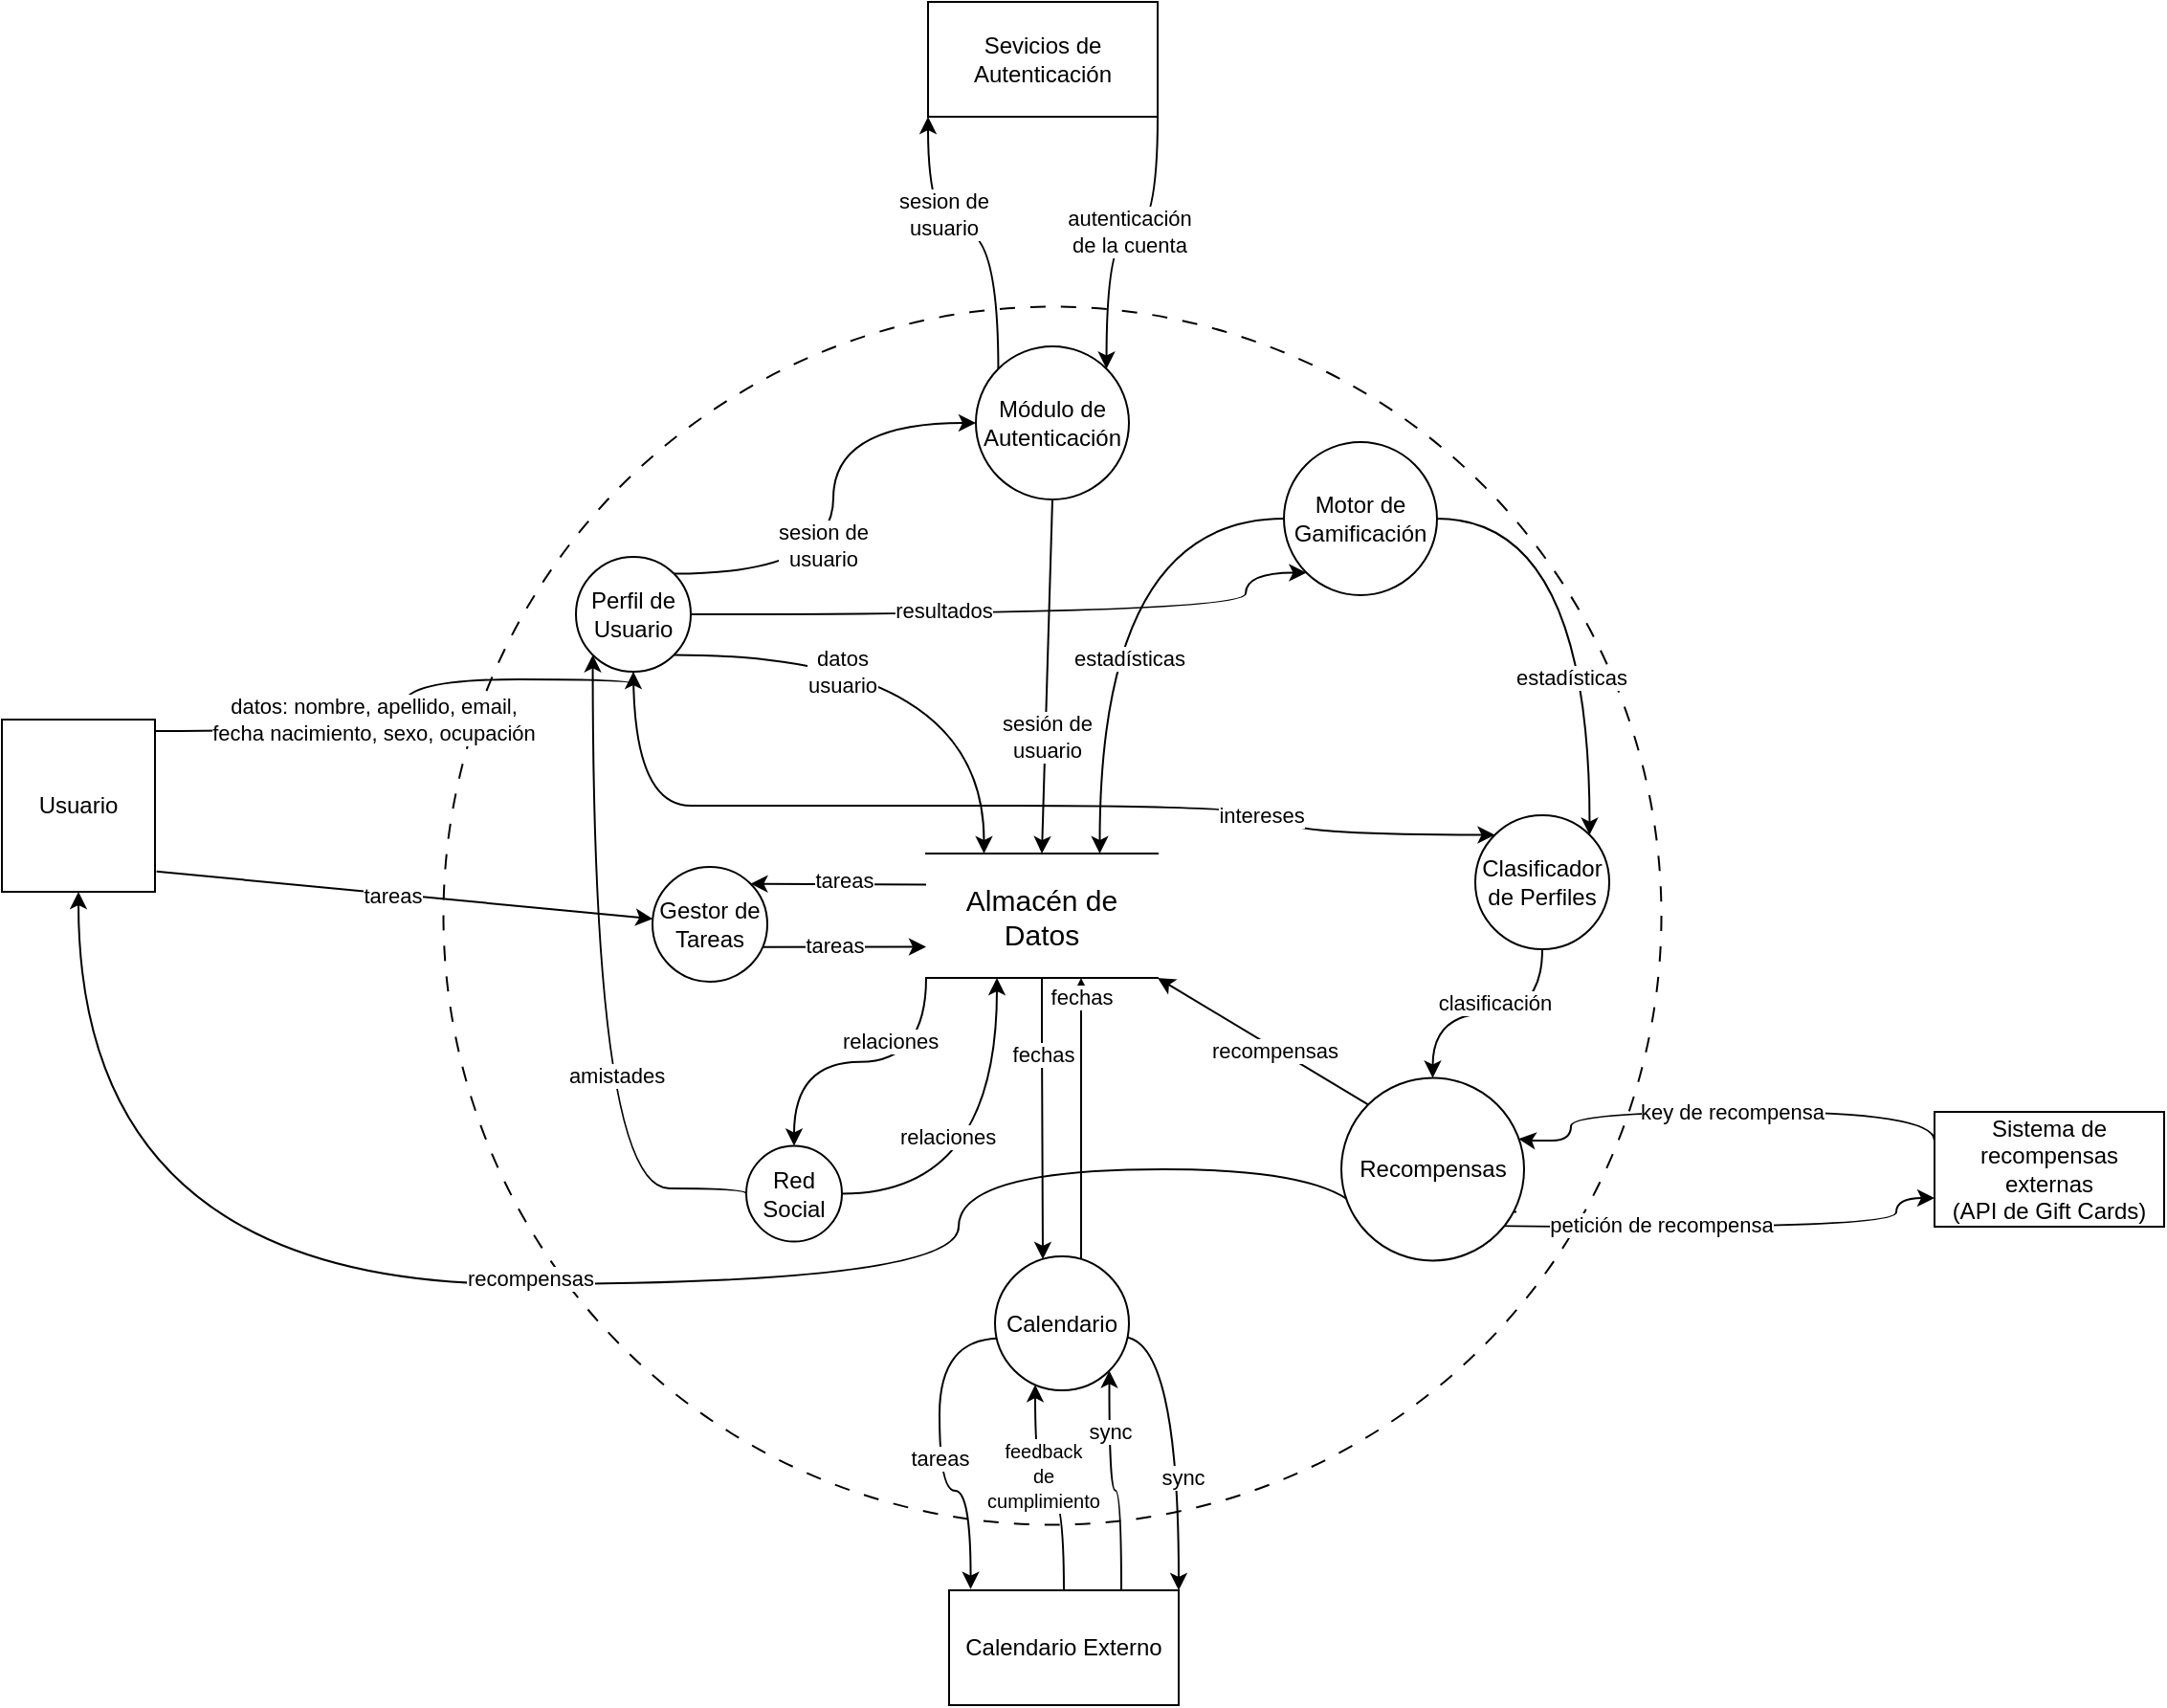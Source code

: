 <mxfile pages="4">
    <diagram id="s5Segl8r4ABsaejC-cq_" name="C4 - Context">
        <mxGraphModel dx="1071" dy="787" grid="1" gridSize="10" guides="1" tooltips="1" connect="1" arrows="1" fold="1" page="1" pageScale="1" pageWidth="827" pageHeight="1169" math="0" shadow="0">
            <root>
                <mxCell id="0"/>
                <mxCell id="1" parent="0"/>
                <mxCell id="2ZWN1XG2RPjUO1JEQUy1-5" value="" style="ellipse;whiteSpace=wrap;html=1;aspect=fixed;dashed=1;dashPattern=8 8;fillColor=none;" parent="1" vertex="1">
                    <mxGeometry x="520.75" y="279.25" width="636.5" height="636.5" as="geometry"/>
                </mxCell>
                <mxCell id="2ZWN1XG2RPjUO1JEQUy1-6" style="rounded=0;orthogonalLoop=1;jettySize=auto;html=1;edgeStyle=orthogonalEdgeStyle;curved=1;exitX=0;exitY=1;exitDx=0;exitDy=0;" parent="1" source="2ZWN1XG2RPjUO1JEQUy1-44" target="2ZWN1XG2RPjUO1JEQUy1-14" edge="1">
                    <mxGeometry relative="1" as="geometry">
                        <mxPoint x="884" y="655" as="sourcePoint"/>
                        <mxPoint x="454" y="590" as="targetPoint"/>
                        <Array as="points">
                            <mxPoint x="1004" y="730"/>
                            <mxPoint x="790" y="730"/>
                            <mxPoint x="790" y="790"/>
                            <mxPoint x="330" y="790"/>
                        </Array>
                    </mxGeometry>
                </mxCell>
                <mxCell id="2ZWN1XG2RPjUO1JEQUy1-7" value="recompensas" style="edgeLabel;html=1;align=center;verticalAlign=middle;resizable=0;points=[];" parent="2ZWN1XG2RPjUO1JEQUy1-6" connectable="0" vertex="1">
                    <mxGeometry x="0.094" y="-3" relative="1" as="geometry">
                        <mxPoint as="offset"/>
                    </mxGeometry>
                </mxCell>
                <mxCell id="2ZWN1XG2RPjUO1JEQUy1-8" style="rounded=0;orthogonalLoop=1;jettySize=auto;html=1;entryX=0.094;entryY=-0.011;entryDx=0;entryDy=0;entryPerimeter=0;exitX=0.038;exitY=0.612;exitDx=0;exitDy=0;exitPerimeter=0;edgeStyle=orthogonalEdgeStyle;curved=1;" parent="1" source="2ZWN1XG2RPjUO1JEQUy1-41" target="2ZWN1XG2RPjUO1JEQUy1-21" edge="1">
                    <mxGeometry relative="1" as="geometry">
                        <mxPoint x="810" y="750" as="sourcePoint"/>
                        <Array as="points">
                            <mxPoint x="780" y="818"/>
                            <mxPoint x="780" y="898"/>
                            <mxPoint x="796" y="898"/>
                        </Array>
                    </mxGeometry>
                </mxCell>
                <mxCell id="2ZWN1XG2RPjUO1JEQUy1-9" value="tareas" style="edgeLabel;html=1;align=center;verticalAlign=middle;resizable=0;points=[];" parent="2ZWN1XG2RPjUO1JEQUy1-8" connectable="0" vertex="1">
                    <mxGeometry x="0.012" relative="1" as="geometry">
                        <mxPoint y="4" as="offset"/>
                    </mxGeometry>
                </mxCell>
                <mxCell id="2ZWN1XG2RPjUO1JEQUy1-10" style="rounded=0;orthogonalLoop=1;jettySize=auto;html=1;exitX=0.958;exitY=0.733;exitDx=0;exitDy=0;entryX=0;entryY=0.75;entryDx=0;entryDy=0;exitPerimeter=0;edgeStyle=orthogonalEdgeStyle;curved=1;" parent="1" source="2ZWN1XG2RPjUO1JEQUy1-44" target="2ZWN1XG2RPjUO1JEQUy1-24" edge="1">
                    <mxGeometry relative="1" as="geometry">
                        <Array as="points">
                            <mxPoint x="1010" y="760"/>
                            <mxPoint x="1280" y="760"/>
                            <mxPoint x="1280" y="745"/>
                        </Array>
                    </mxGeometry>
                </mxCell>
                <mxCell id="2ZWN1XG2RPjUO1JEQUy1-11" value="petición de recompensa" style="edgeLabel;html=1;align=center;verticalAlign=middle;resizable=0;points=[];horizontal=1;" parent="2ZWN1XG2RPjUO1JEQUy1-10" connectable="0" vertex="1">
                    <mxGeometry x="0.175" y="1" relative="1" as="geometry">
                        <mxPoint as="offset"/>
                    </mxGeometry>
                </mxCell>
                <mxCell id="2ZWN1XG2RPjUO1JEQUy1-12" style="rounded=0;orthogonalLoop=1;jettySize=auto;html=1;exitX=0.952;exitY=0.602;exitDx=0;exitDy=0;exitPerimeter=0;edgeStyle=orthogonalEdgeStyle;curved=1;entryX=1;entryY=0;entryDx=0;entryDy=0;" parent="1" source="2ZWN1XG2RPjUO1JEQUy1-41" target="2ZWN1XG2RPjUO1JEQUy1-21" edge="1">
                    <mxGeometry relative="1" as="geometry">
                        <mxPoint x="880" y="750" as="sourcePoint"/>
                        <mxPoint x="890" y="930" as="targetPoint"/>
                        <Array as="points">
                            <mxPoint x="905" y="818"/>
                        </Array>
                    </mxGeometry>
                </mxCell>
                <mxCell id="2ZWN1XG2RPjUO1JEQUy1-13" value="sync" style="edgeLabel;html=1;align=center;verticalAlign=middle;resizable=0;points=[];" parent="2ZWN1XG2RPjUO1JEQUy1-12" connectable="0" vertex="1">
                    <mxGeometry x="0.023" y="2" relative="1" as="geometry">
                        <mxPoint y="20" as="offset"/>
                    </mxGeometry>
                </mxCell>
                <mxCell id="2ZWN1XG2RPjUO1JEQUy1-14" value="Usuario" style="rounded=0;whiteSpace=wrap;html=1;" parent="1" vertex="1">
                    <mxGeometry x="290" y="495" width="80" height="90" as="geometry"/>
                </mxCell>
                <mxCell id="2ZWN1XG2RPjUO1JEQUy1-15" style="rounded=0;orthogonalLoop=1;jettySize=auto;html=1;exitX=1.01;exitY=0.882;exitDx=0;exitDy=0;exitPerimeter=0;" parent="1" source="2ZWN1XG2RPjUO1JEQUy1-14" target="2ZWN1XG2RPjUO1JEQUy1-59" edge="1">
                    <mxGeometry relative="1" as="geometry">
                        <mxPoint x="674" y="585" as="targetPoint"/>
                    </mxGeometry>
                </mxCell>
                <mxCell id="2ZWN1XG2RPjUO1JEQUy1-16" value="tareas" style="edgeLabel;html=1;align=center;verticalAlign=middle;resizable=0;points=[];" parent="2ZWN1XG2RPjUO1JEQUy1-15" connectable="0" vertex="1">
                    <mxGeometry x="-0.053" y="-1" relative="1" as="geometry">
                        <mxPoint as="offset"/>
                    </mxGeometry>
                </mxCell>
                <mxCell id="2ZWN1XG2RPjUO1JEQUy1-17" style="rounded=0;orthogonalLoop=1;jettySize=auto;html=1;exitX=1.004;exitY=0.067;exitDx=0;exitDy=0;exitPerimeter=0;edgeStyle=orthogonalEdgeStyle;curved=1;" parent="1" source="2ZWN1XG2RPjUO1JEQUy1-14" target="2ZWN1XG2RPjUO1JEQUy1-69" edge="1">
                    <mxGeometry relative="1" as="geometry">
                        <Array as="points">
                            <mxPoint x="500" y="501"/>
                            <mxPoint x="500" y="474"/>
                        </Array>
                        <mxPoint x="675.5" y="510" as="targetPoint"/>
                    </mxGeometry>
                </mxCell>
                <mxCell id="2ZWN1XG2RPjUO1JEQUy1-18" value="datos: nombre, apellido, email,&lt;div&gt;fecha nacimiento, sexo, ocupación&lt;/div&gt;" style="edgeLabel;html=1;align=center;verticalAlign=middle;resizable=0;points=[];" parent="2ZWN1XG2RPjUO1JEQUy1-17" connectable="0" vertex="1">
                    <mxGeometry x="-0.193" y="6" relative="1" as="geometry">
                        <mxPoint as="offset"/>
                    </mxGeometry>
                </mxCell>
                <mxCell id="2ZWN1XG2RPjUO1JEQUy1-19" style="edgeStyle=orthogonalEdgeStyle;rounded=0;orthogonalLoop=1;jettySize=auto;html=1;exitX=0.75;exitY=0;exitDx=0;exitDy=0;entryX=1;entryY=1;entryDx=0;entryDy=0;curved=1;" parent="1" source="2ZWN1XG2RPjUO1JEQUy1-21" target="2ZWN1XG2RPjUO1JEQUy1-41" edge="1">
                    <mxGeometry relative="1" as="geometry"/>
                </mxCell>
                <mxCell id="2ZWN1XG2RPjUO1JEQUy1-20" value="sync" style="edgeLabel;html=1;align=center;verticalAlign=middle;resizable=0;points=[];" parent="2ZWN1XG2RPjUO1JEQUy1-19" connectable="0" vertex="1">
                    <mxGeometry x="0.489" relative="1" as="geometry">
                        <mxPoint as="offset"/>
                    </mxGeometry>
                </mxCell>
                <mxCell id="2ZWN1XG2RPjUO1JEQUy1-21" value="Calendario Externo" style="rounded=0;whiteSpace=wrap;html=1;" parent="1" vertex="1">
                    <mxGeometry x="785" y="950" width="120" height="60" as="geometry"/>
                </mxCell>
                <mxCell id="2ZWN1XG2RPjUO1JEQUy1-22" style="rounded=0;orthogonalLoop=1;jettySize=auto;html=1;exitX=0.5;exitY=0;exitDx=0;exitDy=0;edgeStyle=orthogonalEdgeStyle;curved=1;" parent="1" source="2ZWN1XG2RPjUO1JEQUy1-21" target="2ZWN1XG2RPjUO1JEQUy1-41" edge="1">
                    <mxGeometry relative="1" as="geometry">
                        <mxPoint x="855.77" y="869.6" as="sourcePoint"/>
                        <mxPoint x="827.5" y="750" as="targetPoint"/>
                        <Array as="points">
                            <mxPoint x="845" y="898"/>
                            <mxPoint x="830" y="898"/>
                        </Array>
                    </mxGeometry>
                </mxCell>
                <mxCell id="2ZWN1XG2RPjUO1JEQUy1-23" value="&lt;font size=&quot;1&quot;&gt;feedback&lt;/font&gt;&lt;div&gt;&lt;font size=&quot;1&quot;&gt;de&lt;/font&gt;&lt;/div&gt;&lt;div&gt;&lt;font size=&quot;1&quot;&gt;cumplimiento&lt;/font&gt;&lt;/div&gt;" style="edgeLabel;html=1;align=center;verticalAlign=middle;resizable=0;points=[];" parent="2ZWN1XG2RPjUO1JEQUy1-22" connectable="0" vertex="1">
                    <mxGeometry x="0.109" relative="1" as="geometry">
                        <mxPoint x="4" y="-7" as="offset"/>
                    </mxGeometry>
                </mxCell>
                <mxCell id="2ZWN1XG2RPjUO1JEQUy1-24" value="&lt;font&gt;Sistema de recompensas externas&lt;/font&gt;&lt;div&gt;&lt;font&gt;(API de Gift Cards)&lt;/font&gt;&lt;/div&gt;" style="rounded=0;whiteSpace=wrap;html=1;" parent="1" vertex="1">
                    <mxGeometry x="1300" y="700" width="120" height="60" as="geometry"/>
                </mxCell>
                <mxCell id="2ZWN1XG2RPjUO1JEQUy1-25" style="rounded=0;orthogonalLoop=1;jettySize=auto;html=1;entryX=0.97;entryY=0.334;entryDx=0;entryDy=0;exitX=0;exitY=0.25;exitDx=0;exitDy=0;entryPerimeter=0;edgeStyle=orthogonalEdgeStyle;curved=1;" parent="1" source="2ZWN1XG2RPjUO1JEQUy1-24" target="2ZWN1XG2RPjUO1JEQUy1-44" edge="1">
                    <mxGeometry relative="1" as="geometry">
                        <Array as="points">
                            <mxPoint x="1300" y="700"/>
                            <mxPoint x="1110" y="700"/>
                            <mxPoint x="1110" y="715"/>
                            <mxPoint x="1090" y="715"/>
                        </Array>
                    </mxGeometry>
                </mxCell>
                <mxCell id="2ZWN1XG2RPjUO1JEQUy1-26" value="key de recompensa" style="edgeLabel;html=1;align=center;verticalAlign=middle;resizable=0;points=[];" parent="2ZWN1XG2RPjUO1JEQUy1-25" connectable="0" vertex="1">
                    <mxGeometry x="-0.297" y="-2" relative="1" as="geometry">
                        <mxPoint x="-34" y="2" as="offset"/>
                    </mxGeometry>
                </mxCell>
                <mxCell id="2ZWN1XG2RPjUO1JEQUy1-27" value="Sevicios de Autenticación" style="rounded=0;whiteSpace=wrap;html=1;" parent="1" vertex="1">
                    <mxGeometry x="774" y="120" width="120" height="60" as="geometry"/>
                </mxCell>
                <mxCell id="2ZWN1XG2RPjUO1JEQUy1-28" style="rounded=0;orthogonalLoop=1;jettySize=auto;html=1;entryX=1;entryY=0;entryDx=0;entryDy=0;exitX=1;exitY=1;exitDx=0;exitDy=0;edgeStyle=orthogonalEdgeStyle;curved=1;" parent="1" source="2ZWN1XG2RPjUO1JEQUy1-27" target="2ZWN1XG2RPjUO1JEQUy1-58" edge="1">
                    <mxGeometry relative="1" as="geometry"/>
                </mxCell>
                <mxCell id="2ZWN1XG2RPjUO1JEQUy1-29" value="autenticación&lt;div&gt;de la cuenta&lt;/div&gt;" style="edgeLabel;html=1;align=center;verticalAlign=middle;resizable=0;points=[];" parent="2ZWN1XG2RPjUO1JEQUy1-28" connectable="0" vertex="1">
                    <mxGeometry x="-0.209" y="-1" relative="1" as="geometry">
                        <mxPoint x="-13" y="1" as="offset"/>
                    </mxGeometry>
                </mxCell>
                <mxCell id="2ZWN1XG2RPjUO1JEQUy1-30" value="sync" style="edgeLabel;html=1;align=center;verticalAlign=middle;resizable=0;points=[];" parent="1" connectable="0" vertex="1">
                    <mxGeometry x="863.999" y="819.996" as="geometry"/>
                </mxCell>
                <mxCell id="2ZWN1XG2RPjUO1JEQUy1-31" style="edgeStyle=orthogonalEdgeStyle;rounded=0;orthogonalLoop=1;jettySize=auto;html=1;" parent="1" source="2ZWN1XG2RPjUO1JEQUy1-41" target="2ZWN1XG2RPjUO1JEQUy1-50" edge="1">
                    <mxGeometry relative="1" as="geometry">
                        <Array as="points">
                            <mxPoint x="854" y="660"/>
                            <mxPoint x="854" y="660"/>
                        </Array>
                        <mxPoint x="862.5" y="710" as="sourcePoint"/>
                        <mxPoint x="854" y="607.5" as="targetPoint"/>
                    </mxGeometry>
                </mxCell>
                <mxCell id="2ZWN1XG2RPjUO1JEQUy1-32" style="edgeStyle=orthogonalEdgeStyle;rounded=0;orthogonalLoop=1;jettySize=auto;html=1;" parent="1" source="2ZWN1XG2RPjUO1JEQUy1-50" target="2ZWN1XG2RPjUO1JEQUy1-41" edge="1">
                    <mxGeometry relative="1" as="geometry">
                        <Array as="points">
                            <mxPoint x="834" y="660"/>
                            <mxPoint x="834" y="660"/>
                        </Array>
                        <mxPoint x="834" y="607.5" as="sourcePoint"/>
                        <mxPoint x="834" y="710" as="targetPoint"/>
                    </mxGeometry>
                </mxCell>
                <mxCell id="2ZWN1XG2RPjUO1JEQUy1-33" style="rounded=0;orthogonalLoop=1;jettySize=auto;html=1;exitX=0;exitY=1;exitDx=0;exitDy=0;edgeStyle=orthogonalEdgeStyle;curved=1;" parent="1" source="2ZWN1XG2RPjUO1JEQUy1-50" target="2ZWN1XG2RPjUO1JEQUy1-47" edge="1">
                    <mxGeometry relative="1" as="geometry">
                        <mxPoint x="796" y="607.5" as="sourcePoint"/>
                    </mxGeometry>
                </mxCell>
                <mxCell id="2ZWN1XG2RPjUO1JEQUy1-34" style="edgeStyle=orthogonalEdgeStyle;rounded=0;orthogonalLoop=1;jettySize=auto;html=1;entryX=0;entryY=0;entryDx=0;entryDy=0;curved=1;" parent="1" source="2ZWN1XG2RPjUO1JEQUy1-69" target="2ZWN1XG2RPjUO1JEQUy1-60" edge="1">
                    <mxGeometry relative="1" as="geometry">
                        <Array as="points">
                            <mxPoint x="680" y="540"/>
                            <mxPoint x="960" y="540"/>
                            <mxPoint x="960" y="545"/>
                        </Array>
                        <mxPoint x="742.5" y="530" as="sourcePoint"/>
                    </mxGeometry>
                </mxCell>
                <mxCell id="2ZWN1XG2RPjUO1JEQUy1-35" value="intereses" style="edgeLabel;html=1;align=center;verticalAlign=middle;resizable=0;points=[];" parent="2ZWN1XG2RPjUO1JEQUy1-34" connectable="0" vertex="1">
                    <mxGeometry x="0.486" y="1" relative="1" as="geometry">
                        <mxPoint y="6" as="offset"/>
                    </mxGeometry>
                </mxCell>
                <mxCell id="2ZWN1XG2RPjUO1JEQUy1-36" style="rounded=0;orthogonalLoop=1;jettySize=auto;html=1;exitX=0.919;exitY=0.697;exitDx=0;exitDy=0;exitPerimeter=0;entryX=0;entryY=0.75;entryDx=0;entryDy=0;" parent="1" source="2ZWN1XG2RPjUO1JEQUy1-59" target="2ZWN1XG2RPjUO1JEQUy1-50" edge="1">
                    <mxGeometry relative="1" as="geometry">
                        <mxPoint x="796" y="596.25" as="targetPoint"/>
                        <mxPoint x="744" y="595" as="sourcePoint"/>
                    </mxGeometry>
                </mxCell>
                <mxCell id="2ZWN1XG2RPjUO1JEQUy1-37" value="tareas" style="edgeLabel;html=1;align=center;verticalAlign=middle;resizable=0;points=[];" parent="2ZWN1XG2RPjUO1JEQUy1-36" connectable="0" vertex="1">
                    <mxGeometry x="-0.091" y="1" relative="1" as="geometry">
                        <mxPoint as="offset"/>
                    </mxGeometry>
                </mxCell>
                <mxCell id="2ZWN1XG2RPjUO1JEQUy1-38" style="edgeStyle=orthogonalEdgeStyle;rounded=0;orthogonalLoop=1;jettySize=auto;html=1;exitX=0.5;exitY=1;exitDx=0;exitDy=0;curved=1;" parent="1" source="2ZWN1XG2RPjUO1JEQUy1-60" target="2ZWN1XG2RPjUO1JEQUy1-44" edge="1">
                    <mxGeometry relative="1" as="geometry"/>
                </mxCell>
                <mxCell id="2ZWN1XG2RPjUO1JEQUy1-39" style="edgeStyle=orthogonalEdgeStyle;rounded=0;orthogonalLoop=1;jettySize=auto;html=1;entryX=1;entryY=0;entryDx=0;entryDy=0;exitX=1;exitY=0.5;exitDx=0;exitDy=0;curved=1;" parent="1" source="2ZWN1XG2RPjUO1JEQUy1-72" target="2ZWN1XG2RPjUO1JEQUy1-60" edge="1">
                    <mxGeometry relative="1" as="geometry">
                        <mxPoint x="964" y="490" as="sourcePoint"/>
                    </mxGeometry>
                </mxCell>
                <mxCell id="2ZWN1XG2RPjUO1JEQUy1-40" style="edgeStyle=orthogonalEdgeStyle;rounded=0;orthogonalLoop=1;jettySize=auto;html=1;exitX=1;exitY=0.5;exitDx=0;exitDy=0;curved=1;" parent="1" source="2ZWN1XG2RPjUO1JEQUy1-47" target="2ZWN1XG2RPjUO1JEQUy1-50" edge="1">
                    <mxGeometry relative="1" as="geometry">
                        <Array as="points">
                            <mxPoint x="810" y="743"/>
                        </Array>
                    </mxGeometry>
                </mxCell>
                <mxCell id="2ZWN1XG2RPjUO1JEQUy1-41" value="Calendario" style="ellipse;whiteSpace=wrap;html=1;aspect=fixed;" parent="1" vertex="1">
                    <mxGeometry x="809" y="775.5" width="70" height="70" as="geometry"/>
                </mxCell>
                <mxCell id="2ZWN1XG2RPjUO1JEQUy1-42" style="rounded=0;orthogonalLoop=1;jettySize=auto;html=1;exitX=0;exitY=0;exitDx=0;exitDy=0;entryX=1;entryY=1;entryDx=0;entryDy=0;" parent="1" source="2ZWN1XG2RPjUO1JEQUy1-44" target="2ZWN1XG2RPjUO1JEQUy1-50" edge="1">
                    <mxGeometry relative="1" as="geometry"/>
                </mxCell>
                <mxCell id="2ZWN1XG2RPjUO1JEQUy1-43" value="recompensas" style="edgeLabel;html=1;align=center;verticalAlign=middle;resizable=0;points=[];" parent="2ZWN1XG2RPjUO1JEQUy1-42" connectable="0" vertex="1">
                    <mxGeometry x="-0.119" y="1" relative="1" as="geometry">
                        <mxPoint as="offset"/>
                    </mxGeometry>
                </mxCell>
                <mxCell id="2ZWN1XG2RPjUO1JEQUy1-44" value="Recompensas" style="ellipse;whiteSpace=wrap;html=1;aspect=fixed;" parent="1" vertex="1">
                    <mxGeometry x="990" y="682.25" width="95.5" height="95.5" as="geometry"/>
                </mxCell>
                <mxCell id="2ZWN1XG2RPjUO1JEQUy1-45" style="edgeStyle=orthogonalEdgeStyle;rounded=0;orthogonalLoop=1;jettySize=auto;html=1;exitX=0;exitY=0.5;exitDx=0;exitDy=0;entryX=0;entryY=1;entryDx=0;entryDy=0;curved=1;" parent="1" source="2ZWN1XG2RPjUO1JEQUy1-47" target="2ZWN1XG2RPjUO1JEQUy1-69" edge="1">
                    <mxGeometry relative="1" as="geometry">
                        <Array as="points">
                            <mxPoint x="679" y="740"/>
                            <mxPoint x="599" y="740"/>
                        </Array>
                    </mxGeometry>
                </mxCell>
                <mxCell id="2ZWN1XG2RPjUO1JEQUy1-46" value="amistades" style="edgeLabel;html=1;align=center;verticalAlign=middle;resizable=0;points=[];" parent="2ZWN1XG2RPjUO1JEQUy1-45" connectable="0" vertex="1">
                    <mxGeometry x="-0.211" y="-12" relative="1" as="geometry">
                        <mxPoint as="offset"/>
                    </mxGeometry>
                </mxCell>
                <mxCell id="2ZWN1XG2RPjUO1JEQUy1-47" value="Red Social" style="ellipse;whiteSpace=wrap;html=1;aspect=fixed;" parent="1" vertex="1">
                    <mxGeometry x="679" y="717.75" width="50" height="50" as="geometry"/>
                </mxCell>
                <mxCell id="2ZWN1XG2RPjUO1JEQUy1-48" style="rounded=0;orthogonalLoop=1;jettySize=auto;html=1;exitX=0;exitY=0.25;exitDx=0;exitDy=0;entryX=1;entryY=0;entryDx=0;entryDy=0;" parent="1" source="2ZWN1XG2RPjUO1JEQUy1-50" target="2ZWN1XG2RPjUO1JEQUy1-59" edge="1">
                    <mxGeometry relative="1" as="geometry"/>
                </mxCell>
                <mxCell id="2ZWN1XG2RPjUO1JEQUy1-49" value="tareas" style="edgeLabel;html=1;align=center;verticalAlign=middle;resizable=0;points=[];" parent="2ZWN1XG2RPjUO1JEQUy1-48" connectable="0" vertex="1">
                    <mxGeometry x="-0.059" y="-2" relative="1" as="geometry">
                        <mxPoint as="offset"/>
                    </mxGeometry>
                </mxCell>
                <mxCell id="2ZWN1XG2RPjUO1JEQUy1-50" value="&lt;font style=&quot;font-size: 15px;&quot;&gt;Almacén de&lt;/font&gt;&lt;div&gt;&lt;font style=&quot;font-size: 15px;&quot;&gt;Datos&lt;/font&gt;&lt;/div&gt;" style="shape=partialRectangle;whiteSpace=wrap;html=1;left=0;right=0;fillColor=none;" parent="1" vertex="1">
                    <mxGeometry x="773" y="565" width="121" height="65" as="geometry"/>
                </mxCell>
                <mxCell id="2ZWN1XG2RPjUO1JEQUy1-51" value="fechas" style="edgeLabel;html=1;align=center;verticalAlign=middle;resizable=0;points=[];" parent="1" connectable="0" vertex="1">
                    <mxGeometry x="833.999" y="669.996" as="geometry"/>
                </mxCell>
                <mxCell id="2ZWN1XG2RPjUO1JEQUy1-52" value="fechas" style="edgeLabel;html=1;align=center;verticalAlign=middle;resizable=0;points=[];" parent="1" connectable="0" vertex="1">
                    <mxGeometry x="853.999" y="639.996" as="geometry"/>
                </mxCell>
                <mxCell id="2ZWN1XG2RPjUO1JEQUy1-53" value="relaciones" style="edgeLabel;html=1;align=center;verticalAlign=top;resizable=0;points=[];rotation=0;" parent="1" connectable="0" vertex="1">
                    <mxGeometry x="783.996" y="699.998" as="geometry"/>
                </mxCell>
                <mxCell id="2ZWN1XG2RPjUO1JEQUy1-54" value="relaciones" style="edgeLabel;html=1;align=center;verticalAlign=top;resizable=0;points=[];rotation=0;" parent="1" connectable="0" vertex="1">
                    <mxGeometry x="753.996" y="649.998" as="geometry"/>
                </mxCell>
                <mxCell id="2ZWN1XG2RPjUO1JEQUy1-55" style="rounded=0;orthogonalLoop=1;jettySize=auto;html=1;exitX=0.5;exitY=1;exitDx=0;exitDy=0;entryX=0.5;entryY=0;entryDx=0;entryDy=0;" parent="1" source="2ZWN1XG2RPjUO1JEQUy1-58" target="2ZWN1XG2RPjUO1JEQUy1-50" edge="1">
                    <mxGeometry relative="1" as="geometry"/>
                </mxCell>
                <mxCell id="2ZWN1XG2RPjUO1JEQUy1-56" style="edgeStyle=orthogonalEdgeStyle;rounded=0;orthogonalLoop=1;jettySize=auto;html=1;exitX=0;exitY=0;exitDx=0;exitDy=0;entryX=0;entryY=1;entryDx=0;entryDy=0;curved=1;" parent="1" source="2ZWN1XG2RPjUO1JEQUy1-58" target="2ZWN1XG2RPjUO1JEQUy1-27" edge="1">
                    <mxGeometry relative="1" as="geometry"/>
                </mxCell>
                <mxCell id="2ZWN1XG2RPjUO1JEQUy1-57" value="sesion de&lt;div&gt;usuario&lt;/div&gt;" style="edgeLabel;html=1;align=center;verticalAlign=middle;resizable=0;points=[];" parent="2ZWN1XG2RPjUO1JEQUy1-56" connectable="0" vertex="1">
                    <mxGeometry x="0.395" y="-8" relative="1" as="geometry">
                        <mxPoint as="offset"/>
                    </mxGeometry>
                </mxCell>
                <mxCell id="2ZWN1XG2RPjUO1JEQUy1-58" value="Módulo de Autenticación" style="ellipse;whiteSpace=wrap;html=1;aspect=fixed;" parent="1" vertex="1">
                    <mxGeometry x="799" y="300" width="80" height="80" as="geometry"/>
                </mxCell>
                <mxCell id="2ZWN1XG2RPjUO1JEQUy1-59" value="Gestor de Tareas" style="ellipse;whiteSpace=wrap;html=1;aspect=fixed;" parent="1" vertex="1">
                    <mxGeometry x="630" y="572" width="60" height="60" as="geometry"/>
                </mxCell>
                <mxCell id="2ZWN1XG2RPjUO1JEQUy1-60" value="Clasificador de Perfiles" style="ellipse;whiteSpace=wrap;html=1;aspect=fixed;" parent="1" vertex="1">
                    <mxGeometry x="1060" y="545" width="70" height="70" as="geometry"/>
                </mxCell>
                <mxCell id="2ZWN1XG2RPjUO1JEQUy1-61" value="clasificación" style="edgeLabel;html=1;align=center;verticalAlign=top;resizable=0;points=[];" parent="1" connectable="0" vertex="1">
                    <mxGeometry x="1069.996" y="630.0" as="geometry"/>
                </mxCell>
                <mxCell id="2ZWN1XG2RPjUO1JEQUy1-62" value="estadísticas" style="edgeLabel;html=1;align=center;verticalAlign=top;resizable=0;points=[];" parent="1" connectable="0" vertex="1">
                    <mxGeometry x="1109.996" y="460.0" as="geometry"/>
                </mxCell>
                <mxCell id="2ZWN1XG2RPjUO1JEQUy1-63" style="edgeStyle=orthogonalEdgeStyle;rounded=0;orthogonalLoop=1;jettySize=auto;html=1;exitX=1;exitY=0;exitDx=0;exitDy=0;entryX=0;entryY=0.5;entryDx=0;entryDy=0;curved=1;" parent="1" source="2ZWN1XG2RPjUO1JEQUy1-69" target="2ZWN1XG2RPjUO1JEQUy1-58" edge="1">
                    <mxGeometry relative="1" as="geometry"/>
                </mxCell>
                <mxCell id="2ZWN1XG2RPjUO1JEQUy1-64" value="sesion de&lt;div&gt;usuario&lt;/div&gt;" style="edgeLabel;html=1;align=center;verticalAlign=middle;resizable=0;points=[];" parent="2ZWN1XG2RPjUO1JEQUy1-63" connectable="0" vertex="1">
                    <mxGeometry x="-0.167" y="6" relative="1" as="geometry">
                        <mxPoint as="offset"/>
                    </mxGeometry>
                </mxCell>
                <mxCell id="2ZWN1XG2RPjUO1JEQUy1-65" style="edgeStyle=orthogonalEdgeStyle;rounded=0;orthogonalLoop=1;jettySize=auto;html=1;exitX=1;exitY=1;exitDx=0;exitDy=0;entryX=0.25;entryY=0;entryDx=0;entryDy=0;curved=1;" parent="1" source="2ZWN1XG2RPjUO1JEQUy1-69" target="2ZWN1XG2RPjUO1JEQUy1-50" edge="1">
                    <mxGeometry relative="1" as="geometry"/>
                </mxCell>
                <mxCell id="2ZWN1XG2RPjUO1JEQUy1-66" value="datos&lt;div&gt;usuario&lt;/div&gt;" style="edgeLabel;html=1;align=center;verticalAlign=middle;resizable=0;points=[];" parent="2ZWN1XG2RPjUO1JEQUy1-65" connectable="0" vertex="1">
                    <mxGeometry x="-0.224" y="-8" relative="1" as="geometry">
                        <mxPoint x="-15" y="1" as="offset"/>
                    </mxGeometry>
                </mxCell>
                <mxCell id="2ZWN1XG2RPjUO1JEQUy1-67" style="edgeStyle=orthogonalEdgeStyle;rounded=0;orthogonalLoop=1;jettySize=auto;html=1;exitX=1;exitY=0.5;exitDx=0;exitDy=0;entryX=0;entryY=1;entryDx=0;entryDy=0;curved=1;" parent="1" source="2ZWN1XG2RPjUO1JEQUy1-69" target="2ZWN1XG2RPjUO1JEQUy1-72" edge="1">
                    <mxGeometry relative="1" as="geometry">
                        <Array as="points">
                            <mxPoint x="940" y="440"/>
                            <mxPoint x="940" y="418"/>
                        </Array>
                    </mxGeometry>
                </mxCell>
                <mxCell id="2ZWN1XG2RPjUO1JEQUy1-68" value="resultados" style="edgeLabel;html=1;align=center;verticalAlign=middle;resizable=0;points=[];" parent="2ZWN1XG2RPjUO1JEQUy1-67" connectable="0" vertex="1">
                    <mxGeometry x="-0.231" y="2" relative="1" as="geometry">
                        <mxPoint as="offset"/>
                    </mxGeometry>
                </mxCell>
                <mxCell id="2ZWN1XG2RPjUO1JEQUy1-69" value="Perfil de&lt;div&gt;Usuario&lt;/div&gt;" style="ellipse;whiteSpace=wrap;html=1;aspect=fixed;" parent="1" vertex="1">
                    <mxGeometry x="590" y="410" width="60" height="60" as="geometry"/>
                </mxCell>
                <mxCell id="2ZWN1XG2RPjUO1JEQUy1-70" value="sesión de&lt;div&gt;usuario&lt;/div&gt;" style="edgeLabel;html=1;align=center;verticalAlign=middle;resizable=0;points=[];" parent="1" connectable="0" vertex="1">
                    <mxGeometry x="845.004" y="489.999" as="geometry">
                        <mxPoint x="-9" y="14" as="offset"/>
                    </mxGeometry>
                </mxCell>
                <mxCell id="2ZWN1XG2RPjUO1JEQUy1-71" style="edgeStyle=orthogonalEdgeStyle;rounded=0;orthogonalLoop=1;jettySize=auto;html=1;exitX=0;exitY=0.5;exitDx=0;exitDy=0;entryX=0.75;entryY=0;entryDx=0;entryDy=0;curved=1;" parent="1" source="2ZWN1XG2RPjUO1JEQUy1-72" target="2ZWN1XG2RPjUO1JEQUy1-50" edge="1">
                    <mxGeometry relative="1" as="geometry"/>
                </mxCell>
                <mxCell id="2ZWN1XG2RPjUO1JEQUy1-72" value="Motor de Gamificación" style="ellipse;whiteSpace=wrap;html=1;aspect=fixed;" parent="1" vertex="1">
                    <mxGeometry x="960" y="350" width="80" height="80" as="geometry"/>
                </mxCell>
                <mxCell id="2ZWN1XG2RPjUO1JEQUy1-73" value="estadísticas" style="edgeLabel;html=1;align=center;verticalAlign=top;resizable=0;points=[];" parent="1" connectable="0" vertex="1">
                    <mxGeometry x="878.996" y="450.0" as="geometry"/>
                </mxCell>
            </root>
        </mxGraphModel>
    </diagram>
    <diagram id="QDz7HKjLmCXXOpAfJ2XZ" name="C4 - Containers">
        <mxGraphModel grid="1" page="1" gridSize="10" guides="1" tooltips="1" connect="1" arrows="1" fold="1" pageScale="1" pageWidth="827" pageHeight="1169" math="0" shadow="0">
            <root>
                <mxCell id="0"/>
                <mxCell id="1" parent="0"/>
                <object placeholders="1" c4Name="Gamification System" c4Type="SystemScopeBoundary" c4Application="Gamification" label="&lt;font style=&quot;font-size: 16px&quot;&gt;&lt;b&gt;&lt;div style=&quot;text-align: left&quot;&gt;%c4Name%&lt;/div&gt;&lt;/b&gt;&lt;/font&gt;&lt;div style=&quot;text-align: left&quot;&gt;[%c4Application%]&lt;/div&gt;" id="CPNvaI_-VzcBvVuSUvID-1">
                    <mxCell style="rounded=1;fontSize=11;whiteSpace=wrap;html=1;arcSize=20;fillColor=#b1ddf0;strokeColor=#10739e;labelBackgroundColor=none;align=left;verticalAlign=bottom;labelBorderColor=none;spacingTop=0;spacing=10;metaEdit=1;rotatable=0;perimeter=rectanglePerimeter;noLabel=0;labelPadding=0;allowArrows=0;connectable=0;expand=0;recursiveResize=0;editable=0;pointerEvents=0;absoluteArcSize=1;points=[[0.25,0,0],[0.5,0,0],[0.75,0,0],[1,0.25,0],[1,0.5,0],[1,0.75,0],[0.75,1,0],[0.5,1,0],[0.25,1,0],[0,0.75,0],[0,0.5,0],[0,0.25,0]];opacity=25;movable=0;resizable=0;deletable=0;locked=1;strokeWidth=5;" vertex="1" parent="1">
                        <mxGeometry x="130" y="20" width="1880" height="1760" as="geometry"/>
                    </mxCell>
                </object>
                <mxCell id="eX_IZU3V5GLsj19r9tWV-18" value="Requests for task&#xa;management, profile, and social&#xa;[HTTPS/REST]" style="curved=1;startArrow=none;endArrow=block;exitX=0.5;exitY=1;entryX=0.5;entryY=0;rounded=0;exitDx=0;exitDy=0;exitPerimeter=0;entryDx=0;entryDy=0;entryPerimeter=0;" edge="1" parent="1" source="mu2MWL9LL1KbobUQlmV0-6" target="mu2MWL9LL1KbobUQlmV0-8">
                    <mxGeometry relative="1" as="geometry">
                        <Array as="points"/>
                        <mxPoint x="1730" y="219.0" as="sourcePoint"/>
                        <mxPoint x="1730" y="327" as="targetPoint"/>
                        <mxPoint as="offset"/>
                    </mxGeometry>
                </mxCell>
                <mxCell id="eX_IZU3V5GLsj19r9tWV-19" value="Validates authentication with&#xa;[HTTPS/OAuth2]" style="curved=0;startArrow=none;endArrow=block;entryX=0;entryY=0.25;rounded=0;entryDx=0;entryDy=0;entryPerimeter=0;exitX=1;exitY=0.25;exitDx=0;exitDy=0;exitPerimeter=0;" edge="1" parent="1" source="mu2MWL9LL1KbobUQlmV0-8" target="mu2MWL9LL1KbobUQlmV0-2">
                    <mxGeometry x="-0.089" relative="1" as="geometry">
                        <Array as="points"/>
                        <mxPoint x="1860.0" y="527.34" as="sourcePoint"/>
                        <mxPoint x="2625.7" y="550" as="targetPoint"/>
                        <mxPoint as="offset"/>
                    </mxGeometry>
                </mxCell>
                <mxCell id="eX_IZU3V5GLsj19r9tWV-20" value="Route requests to&#xa;[HTTPS/REST]" style="curved=0;startArrow=none;endArrow=block;exitX=1;exitY=0.75;entryX=0.5;entryY=0;rounded=0;exitDx=0;exitDy=0;exitPerimeter=0;entryDx=0;entryDy=0;entryPerimeter=0;" edge="1" parent="1" source="mu2MWL9LL1KbobUQlmV0-8" target="mu2MWL9LL1KbobUQlmV0-7">
                    <mxGeometry relative="1" as="geometry">
                        <Array as="points">
                            <mxPoint x="1820" y="400"/>
                            <mxPoint x="1820" y="540"/>
                        </Array>
                        <mxPoint x="1860.0" y="546.42" as="sourcePoint"/>
                        <mxPoint x="2192" y="777" as="targetPoint"/>
                    </mxGeometry>
                </mxCell>
                <mxCell id="eX_IZU3V5GLsj19r9tWV-21" value="Route requests to&#xa;[HTTPS/REST]" style="curved=0;startArrow=none;endArrow=block;exitX=0.75;exitY=1;entryX=0.5;entryY=0;rounded=0;exitDx=0;exitDy=0;exitPerimeter=0;entryDx=0;entryDy=0;entryPerimeter=0;" edge="1" parent="1" source="mu2MWL9LL1KbobUQlmV0-8" target="mu2MWL9LL1KbobUQlmV0-11">
                    <mxGeometry x="0.101" relative="1" as="geometry">
                        <Array as="points">
                            <mxPoint x="1130" y="570"/>
                            <mxPoint x="1318" y="570"/>
                        </Array>
                        <mxPoint x="1600" y="559.14" as="sourcePoint"/>
                        <mxPoint as="offset"/>
                    </mxGeometry>
                </mxCell>
                <mxCell id="eX_IZU3V5GLsj19r9tWV-22" value="Route requests to&#xa;[HTTPS/REST]" style="curved=0;startArrow=none;endArrow=block;exitX=0.25;exitY=1;entryX=0.5;entryY=0;rounded=0;exitDx=0;exitDy=0;exitPerimeter=0;entryDx=0;entryDy=0;entryPerimeter=0;" edge="1" parent="1" source="mu2MWL9LL1KbobUQlmV0-8" target="mu2MWL9LL1KbobUQlmV0-12">
                    <mxGeometry relative="1" as="geometry">
                        <Array as="points">
                            <mxPoint x="1010" y="570"/>
                            <mxPoint x="820" y="570"/>
                        </Array>
                        <mxPoint x="1600" y="514.62" as="sourcePoint"/>
                        <mxPoint x="810" y="630" as="targetPoint"/>
                    </mxGeometry>
                </mxCell>
                <mxCell id="eX_IZU3V5GLsj19r9tWV-23" value="Route requests to&#xa;[HTTPS/REST]" style="curved=0;startArrow=none;endArrow=block;exitX=0;exitY=0.75;rounded=0;exitDx=0;exitDy=0;exitPerimeter=0;entryX=0.5;entryY=0;entryDx=0;entryDy=0;entryPerimeter=0;" edge="1" parent="1" source="mu2MWL9LL1KbobUQlmV0-8" target="mu2MWL9LL1KbobUQlmV0-13">
                    <mxGeometry relative="1" as="geometry">
                        <Array as="points">
                            <mxPoint x="320" y="400"/>
                        </Array>
                        <mxPoint x="1600" y="508.26" as="sourcePoint"/>
                        <mxPoint x="485" y="680" as="targetPoint"/>
                    </mxGeometry>
                </mxCell>
                <mxCell id="eX_IZU3V5GLsj19r9tWV-24" value="Read/Write cache&#xa;[Redis Protocol]" style="curved=0;startArrow=none;endArrow=block;exitX=0.5;exitY=1;entryX=0.5;entryY=0;rounded=0;exitDx=0;exitDy=0;exitPerimeter=0;entryDx=0;entryDy=0;entryPerimeter=0;" edge="1" parent="1" source="mu2MWL9LL1KbobUQlmV0-8" target="mu2MWL9LL1KbobUQlmV0-10">
                    <mxGeometry x="-0.54" relative="1" as="geometry">
                        <Array as="points"/>
                        <mxPoint x="1711.8" y="645" as="sourcePoint"/>
                        <mxPoint x="1590.2" y="1117" as="targetPoint"/>
                        <mxPoint as="offset"/>
                    </mxGeometry>
                </mxCell>
                <mxCell id="eX_IZU3V5GLsj19r9tWV-25" value="Publish events&#xa;(TaskCompleted, TaskCreated)&#xa;[AMQP]" style="curved=0;startArrow=none;endArrow=block;exitX=0.75;exitY=1;rounded=0;exitDx=0;exitDy=0;exitPerimeter=0;entryX=0.175;entryY=0.021;entryDx=0;entryDy=0;entryPerimeter=0;" edge="1" parent="1" source="mu2MWL9LL1KbobUQlmV0-7" target="mu2MWL9LL1KbobUQlmV0-5">
                    <mxGeometry x="-0.734" relative="1" as="geometry">
                        <Array as="points">
                            <mxPoint x="1880" y="1310"/>
                            <mxPoint x="1320" y="1310"/>
                            <mxPoint x="1320" y="1431"/>
                        </Array>
                        <mxPoint x="2062" y="884.88" as="sourcePoint"/>
                        <mxPoint x="763.0" y="1146.76" as="targetPoint"/>
                        <mxPoint as="offset"/>
                    </mxGeometry>
                </mxCell>
                <mxCell id="eX_IZU3V5GLsj19r9tWV-26" value="Read/Write data&#xa;[SQL/TCP]" style="curved=0;startArrow=none;endArrow=block;exitX=0.25;exitY=1;entryX=0.722;entryY=0.014;rounded=0;exitDx=0;exitDy=0;exitPerimeter=0;entryDx=0;entryDy=0;entryPerimeter=0;" edge="1" parent="1" source="mu2MWL9LL1KbobUQlmV0-7" target="mu2MWL9LL1KbobUQlmV0-4">
                    <mxGeometry x="-0.776" relative="1" as="geometry">
                        <Array as="points">
                            <mxPoint x="1760" y="1100"/>
                            <mxPoint x="1473" y="1100"/>
                        </Array>
                        <mxPoint x="2145.2" y="951" as="sourcePoint"/>
                        <mxPoint x="2063.21" y="1113" as="targetPoint"/>
                        <mxPoint as="offset"/>
                    </mxGeometry>
                </mxCell>
                <mxCell id="eX_IZU3V5GLsj19r9tWV-27" value="Read/Write cache&#xa;[Redis Protocol]" style="curved=0;startArrow=none;endArrow=block;exitX=0;exitY=0.75;entryX=0.937;entryY=0.07;rounded=0;exitDx=0;exitDy=0;exitPerimeter=0;entryDx=0;entryDy=0;entryPerimeter=0;" edge="1" parent="1" source="mu2MWL9LL1KbobUQlmV0-7" target="mu2MWL9LL1KbobUQlmV0-10">
                    <mxGeometry x="-0.82" y="-4" relative="1" as="geometry">
                        <Array as="points">
                            <mxPoint x="1550" y="774"/>
                            <mxPoint x="1550" y="1080"/>
                            <mxPoint x="1176" y="1080"/>
                        </Array>
                        <mxPoint x="2062" y="904.02" as="sourcePoint"/>
                        <mxPoint x="1548.6" y="1117" as="targetPoint"/>
                        <mxPoint as="offset"/>
                    </mxGeometry>
                </mxCell>
                <mxCell id="eX_IZU3V5GLsj19r9tWV-28" value="Publish events&#xa;(XPGained,&#xa;AchievementUnlocked)&#xa;[AMQP]" style="curved=0;startArrow=none;endArrow=block;rounded=0;entryX=0;entryY=0.25;entryDx=0;entryDy=0;entryPerimeter=0;exitX=0.5;exitY=1;exitDx=0;exitDy=0;exitPerimeter=0;" edge="1" parent="1" source="mu2MWL9LL1KbobUQlmV0-11" target="mu2MWL9LL1KbobUQlmV0-5">
                    <mxGeometry x="-0.508" y="-10" relative="1" as="geometry">
                        <Array as="points">
                            <mxPoint x="1318" y="1040"/>
                            <mxPoint x="1260" y="1040"/>
                            <mxPoint x="1260" y="1340"/>
                            <mxPoint x="1130" y="1340"/>
                        </Array>
                        <mxPoint x="1188" y="732.06" as="sourcePoint"/>
                        <mxPoint x="763.0" y="1117.18" as="targetPoint"/>
                        <mxPoint as="offset"/>
                    </mxGeometry>
                </mxCell>
                <mxCell id="eX_IZU3V5GLsj19r9tWV-29" value="Subscribe to events&#xa;(TaskCompleted)&#xa;[AMQP]" style="curved=0;startArrow=none;endArrow=block;rounded=0;exitX=0.25;exitY=1;exitDx=0;exitDy=0;exitPerimeter=0;entryX=0;entryY=0.5;entryDx=0;entryDy=0;entryPerimeter=0;" edge="1" parent="1" source="mu2MWL9LL1KbobUQlmV0-11" target="mu2MWL9LL1KbobUQlmV0-5">
                    <mxGeometry x="-0.809" y="1" relative="1" as="geometry">
                        <Array as="points">
                            <mxPoint x="1258" y="940"/>
                            <mxPoint x="1220" y="940"/>
                            <mxPoint x="1220" y="1310"/>
                            <mxPoint x="1070" y="1310"/>
                        </Array>
                        <mxPoint x="1188" y="716.52" as="sourcePoint"/>
                        <mxPoint x="1110" y="1390" as="targetPoint"/>
                        <mxPoint as="offset"/>
                    </mxGeometry>
                </mxCell>
                <mxCell id="eX_IZU3V5GLsj19r9tWV-30" value="Read/Write data&#xa;[SQL/TCP]" style="curved=0;startArrow=none;endArrow=block;entryX=0.326;entryY=0;rounded=0;entryDx=0;entryDy=0;entryPerimeter=0;exitX=0.75;exitY=1;exitDx=0;exitDy=0;exitPerimeter=0;" edge="1" parent="1" source="mu2MWL9LL1KbobUQlmV0-11" target="mu2MWL9LL1KbobUQlmV0-4">
                    <mxGeometry x="-0.534" y="2" relative="1" as="geometry">
                        <Array as="points"/>
                        <mxPoint x="1287.955" y="792" as="sourcePoint"/>
                        <mxPoint x="2307.5" y="1101" as="targetPoint"/>
                        <mxPoint as="offset"/>
                    </mxGeometry>
                </mxCell>
                <mxCell id="eX_IZU3V5GLsj19r9tWV-31" value="Cache rankings&#xa;[Redis Protocol]" style="curved=0;startArrow=none;endArrow=block;exitX=0;exitY=0.75;rounded=0;exitDx=0;exitDy=0;exitPerimeter=0;entryX=0.761;entryY=0.014;entryDx=0;entryDy=0;entryPerimeter=0;" edge="1" parent="1" source="mu2MWL9LL1KbobUQlmV0-11" target="mu2MWL9LL1KbobUQlmV0-10">
                    <mxGeometry x="-0.194" relative="1" as="geometry">
                        <Array as="points">
                            <mxPoint x="1134" y="774"/>
                        </Array>
                        <mxPoint x="1393.4" y="792" as="sourcePoint"/>
                        <mxPoint x="1475.8" y="1117" as="targetPoint"/>
                        <mxPoint as="offset"/>
                    </mxGeometry>
                </mxCell>
                <mxCell id="eX_IZU3V5GLsj19r9tWV-32" value="Read/Write data&#xa;[SQL/TCP]" style="curved=0;startArrow=none;endArrow=block;exitX=0.5;exitY=1;entryX=0.696;entryY=0.008;rounded=0;entryDx=0;entryDy=0;entryPerimeter=0;exitDx=0;exitDy=0;exitPerimeter=0;" edge="1" parent="1" source="mu2MWL9LL1KbobUQlmV0-12" target="mu2MWL9LL1KbobUQlmV0-3">
                    <mxGeometry x="-0.6" relative="1" as="geometry">
                        <Array as="points">
                            <mxPoint x="820" y="880"/>
                            <mxPoint x="820" y="960"/>
                            <mxPoint x="767" y="960"/>
                        </Array>
                        <mxPoint x="940" y="737.88" as="sourcePoint"/>
                        <mxPoint x="1983.79" y="1113" as="targetPoint"/>
                        <mxPoint as="offset"/>
                    </mxGeometry>
                </mxCell>
                <mxCell id="eX_IZU3V5GLsj19r9tWV-33" value="Publish events&#xa;(ProfileUpdated)&#xa;[AMQP]" style="curved=0;startArrow=none;endArrow=block;exitX=0.75;exitY=1;entryX=0;entryY=0.75;rounded=0;exitDx=0;exitDy=0;exitPerimeter=0;entryDx=0;entryDy=0;entryPerimeter=0;" edge="1" parent="1" source="mu2MWL9LL1KbobUQlmV0-12" target="mu2MWL9LL1KbobUQlmV0-5">
                    <mxGeometry x="-0.467" relative="1" as="geometry">
                        <Array as="points">
                            <mxPoint x="880" y="1310"/>
                            <mxPoint x="1010" y="1310"/>
                        </Array>
                        <mxPoint x="685.2" y="804.0" as="sourcePoint"/>
                        <mxPoint x="583.6" y="1105" as="targetPoint"/>
                        <mxPoint as="offset"/>
                    </mxGeometry>
                </mxCell>
                <mxCell id="eX_IZU3V5GLsj19r9tWV-34" value="Read/Write data&#xa;[SQL/TCP]" style="curved=0;startArrow=none;endArrow=block;exitX=0.5;exitY=1;rounded=0;exitDx=0;exitDy=0;exitPerimeter=0;" edge="1" parent="1" source="mu2MWL9LL1KbobUQlmV0-13">
                    <mxGeometry x="-0.316" relative="1" as="geometry">
                        <Array as="points">
                            <mxPoint x="320" y="960"/>
                            <mxPoint x="680" y="960"/>
                        </Array>
                        <mxPoint x="615" y="881.4" as="sourcePoint"/>
                        <mxPoint x="680" y="1130" as="targetPoint"/>
                        <mxPoint as="offset"/>
                    </mxGeometry>
                </mxCell>
                <mxCell id="eX_IZU3V5GLsj19r9tWV-35" value="Check rankings at&#xa;[Redis Protocol]" style="curved=0;startArrow=none;endArrow=block;exitX=0.75;exitY=1;entryX=0.253;entryY=0.025;rounded=0;exitDx=0;exitDy=0;exitPerimeter=0;entryDx=0;entryDy=0;entryPerimeter=0;" edge="1" parent="1" source="mu2MWL9LL1KbobUQlmV0-13" target="mu2MWL9LL1KbobUQlmV0-10">
                    <mxGeometry x="-0.55" relative="1" as="geometry">
                        <Array as="points">
                            <mxPoint x="380" y="920"/>
                            <mxPoint x="1012" y="920"/>
                        </Array>
                        <mxPoint x="615" y="895.32" as="sourcePoint"/>
                        <mxPoint x="1356.2" y="1117" as="targetPoint"/>
                        <mxPoint as="offset"/>
                    </mxGeometry>
                </mxCell>
                <mxCell id="eX_IZU3V5GLsj19r9tWV-36" value="Publish events&#xa;(FriendAdded)&#xa;[AMQP]" style="curved=0;startArrow=none;endArrow=block;rounded=0;exitX=0.25;exitY=1;exitDx=0;exitDy=0;exitPerimeter=0;entryX=0.161;entryY=0.986;entryDx=0;entryDy=0;entryPerimeter=0;" edge="1" parent="1" source="mu2MWL9LL1KbobUQlmV0-13" target="mu2MWL9LL1KbobUQlmV0-5">
                    <mxGeometry x="-0.718" relative="1" as="geometry">
                        <Array as="points">
                            <mxPoint x="260" y="1310"/>
                            <mxPoint x="820" y="1310"/>
                            <mxPoint x="820" y="1430"/>
                        </Array>
                        <mxPoint x="357.6" y="951" as="sourcePoint"/>
                        <mxPoint x="950" y="1410" as="targetPoint"/>
                        <mxPoint as="offset"/>
                    </mxGeometry>
                </mxCell>
                <mxCell id="eX_IZU3V5GLsj19r9tWV-37" value="Deliver events to&#xa;[AMQP]" style="curved=1;startArrow=none;endArrow=block;exitX=1;exitY=0.5;entryX=0.5;entryY=0;rounded=0;exitDx=0;exitDy=0;exitPerimeter=0;entryDx=0;entryDy=0;entryPerimeter=0;" edge="1" parent="1" source="mu2MWL9LL1KbobUQlmV0-5" target="eX_IZU3V5GLsj19r9tWV-42">
                    <mxGeometry relative="1" as="geometry">
                        <Array as="points"/>
                        <mxPoint x="633.0" y="1279.0" as="sourcePoint"/>
                        <mxPoint x="633" y="1374" as="targetPoint"/>
                        <mxPoint as="offset"/>
                    </mxGeometry>
                </mxCell>
                <mxCell id="eX_IZU3V5GLsj19r9tWV-38" value="Send notifications&#xa;[HTTPS]" style="curved=0;startArrow=none;endArrow=block;exitX=0;exitY=0.5;entryX=0.5;entryY=0;rounded=0;exitDx=0;exitDy=0;exitPerimeter=0;entryDx=0;entryDy=0;entryPerimeter=0;" edge="1" parent="1" source="eX_IZU3V5GLsj19r9tWV-42" target="eX_IZU3V5GLsj19r9tWV-43">
                    <mxGeometry x="0.793" relative="1" as="geometry">
                        <Array as="points">
                            <mxPoint x="726.5" y="1700"/>
                        </Array>
                        <mxPoint x="1254.5" y="1736" as="sourcePoint"/>
                        <mxPoint x="978" y="1900" as="targetPoint"/>
                        <mxPoint as="offset"/>
                    </mxGeometry>
                </mxCell>
                <mxCell id="eX_IZU3V5GLsj19r9tWV-39" value="Send emails&#xa;[SMTP/HTTPS]" style="curved=0;startArrow=none;endArrow=block;exitX=0.5;exitY=1;entryX=0.5;entryY=0;rounded=0;exitDx=0;exitDy=0;exitPerimeter=0;entryDx=0;entryDy=0;entryPerimeter=0;" edge="1" parent="1" source="eX_IZU3V5GLsj19r9tWV-42" target="eX_IZU3V5GLsj19r9tWV-44">
                    <mxGeometry x="0.311" relative="1" as="geometry">
                        <Array as="points"/>
                        <mxPoint x="1470.3" y="1784" as="sourcePoint"/>
                        <mxPoint x="1501.0" y="1900" as="targetPoint"/>
                        <mxPoint as="offset"/>
                    </mxGeometry>
                </mxCell>
                <mxCell id="eX_IZU3V5GLsj19r9tWV-40" value="Send SMS&#xa;[HTTPS]" style="curved=0;startArrow=none;endArrow=block;exitX=1;exitY=0.5;entryX=0.5;entryY=0;rounded=0;entryDx=0;entryDy=0;entryPerimeter=0;exitDx=0;exitDy=0;exitPerimeter=0;" edge="1" parent="1" source="eX_IZU3V5GLsj19r9tWV-42" target="eX_IZU3V5GLsj19r9tWV-47">
                    <mxGeometry x="0.795" relative="1" as="geometry">
                        <Array as="points">
                            <mxPoint x="1416.5" y="1700"/>
                        </Array>
                        <mxPoint x="1514.5" y="1719.5" as="sourcePoint"/>
                        <mxPoint x="1786.5" y="1891" as="targetPoint"/>
                        <mxPoint as="offset"/>
                    </mxGeometry>
                </mxCell>
                <mxCell id="eX_IZU3V5GLsj19r9tWV-41" value="Synchronize events&#xa;[HTTPS/REST]" style="curved=0;startArrow=none;endArrow=block;exitX=1;exitY=0.5;entryX=0;entryY=0.5;rounded=0;exitDx=0;exitDy=0;entryDx=0;entryDy=0;entryPerimeter=0;exitPerimeter=0;" edge="1" parent="1" source="mu2MWL9LL1KbobUQlmV0-7" target="mu2MWL9LL1KbobUQlmV0-1">
                    <mxGeometry relative="1" as="geometry">
                        <Array as="points"/>
                        <mxPoint x="2322" y="864" as="sourcePoint"/>
                        <mxPoint x="2628.14" y="1141" as="targetPoint"/>
                    </mxGeometry>
                </mxCell>
                <object placeholders="1" c4Name="Notification Service" c4Type="Container" c4Technology="UV, Python, Celery" c4Description="Processes and send push notifications, emails, SMS messages, and reminders" label="&lt;font style=&quot;font-size: 16px&quot;&gt;&lt;b&gt;%c4Name%&lt;/b&gt;&lt;/font&gt;&lt;div&gt;[%c4Type%: %c4Technology%]&lt;/div&gt;&lt;br&gt;&lt;div&gt;&lt;font style=&quot;font-size: 11px&quot;&gt;&lt;font color=&quot;#E6E6E6&quot;&gt;%c4Description%&lt;/font&gt;&lt;/div&gt;" id="eX_IZU3V5GLsj19r9tWV-42">
                    <mxCell style="rounded=1;whiteSpace=wrap;html=1;fontSize=11;labelBackgroundColor=none;fillColor=#23A2D9;fontColor=#ffffff;align=center;arcSize=10;strokeColor=#0E7DAD;metaEdit=1;resizable=0;points=[[0.25,0,0],[0.5,0,0],[0.75,0,0],[1,0.25,0],[1,0.5,0],[1,0.75,0],[0.75,1,0],[0.5,1,0],[0.25,1,0],[0,0.75,0],[0,0.5,0],[0,0.25,0]];" vertex="1" parent="1">
                        <mxGeometry x="949.5" y="1640" width="240" height="120" as="geometry"/>
                    </mxCell>
                </object>
                <object placeholders="1" c4Name="Push Notification Provider" c4Type="External System: Firebase, APNS" c4Description="Mobile device notification system" label="&lt;font style=&quot;font-size: 16px&quot;&gt;&lt;b&gt;%c4Name%&lt;/b&gt;&lt;/font&gt;&lt;div&gt;[%c4Type%]&lt;/div&gt;&lt;br&gt;&lt;div&gt;&lt;font style=&quot;font-size: 11px&quot;&gt;&lt;font color=&quot;#cccccc&quot;&gt;%c4Description%&lt;/font&gt;&lt;/div&gt;" id="eX_IZU3V5GLsj19r9tWV-43">
                    <mxCell style="rounded=1;whiteSpace=wrap;html=1;labelBackgroundColor=none;fillColor=#8C8496;fontColor=#ffffff;align=center;arcSize=10;strokeColor=#736782;metaEdit=1;resizable=0;points=[[0.25,0,0],[0.5,0,0],[0.75,0,0],[1,0.25,0],[1,0.5,0],[1,0.75,0],[0.75,1,0],[0.5,1,0],[0.25,1,0],[0,0.75,0],[0,0.5,0],[0,0.25,0]];" vertex="1" parent="1">
                        <mxGeometry x="606.5" y="1882" width="240" height="120" as="geometry"/>
                    </mxCell>
                </object>
                <object placeholders="1" c4Name="Email Service" c4Type="External System: SendGrid, AWS SES" c4Description="Mailing system" label="&lt;font style=&quot;font-size: 16px&quot;&gt;&lt;b&gt;%c4Name%&lt;/b&gt;&lt;/font&gt;&lt;div&gt;[%c4Type%]&lt;/div&gt;&lt;br&gt;&lt;div&gt;&lt;font style=&quot;font-size: 11px&quot;&gt;&lt;font color=&quot;#cccccc&quot;&gt;%c4Description%&lt;/font&gt;&lt;/div&gt;" id="eX_IZU3V5GLsj19r9tWV-44">
                    <mxCell style="rounded=1;whiteSpace=wrap;html=1;labelBackgroundColor=none;fillColor=#8C8496;fontColor=#ffffff;align=center;arcSize=10;strokeColor=#736782;metaEdit=1;resizable=0;points=[[0.25,0,0],[0.5,0,0],[0.75,0,0],[1,0.25,0],[1,0.5,0],[1,0.75,0],[0.75,1,0],[0.5,1,0],[0.25,1,0],[0,0.75,0],[0,0.5,0],[0,0.25,0]];" vertex="1" parent="1">
                        <mxGeometry x="949.5" y="1882" width="240" height="120" as="geometry"/>
                    </mxCell>
                </object>
                <object placeholders="1" c4Name="SMS Service" c4Type="External System: Twilio, WhatsApp API" c4Description="Messenger service" label="&lt;font style=&quot;font-size: 16px&quot;&gt;&lt;b&gt;%c4Name%&lt;/b&gt;&lt;/font&gt;&lt;div&gt;[%c4Type%]&lt;/div&gt;&lt;br&gt;&lt;div&gt;&lt;font style=&quot;font-size: 11px&quot;&gt;&lt;font color=&quot;#cccccc&quot;&gt;%c4Description%&lt;/font&gt;&lt;/div&gt;" id="eX_IZU3V5GLsj19r9tWV-47">
                    <mxCell style="rounded=1;whiteSpace=wrap;html=1;labelBackgroundColor=none;fillColor=#8C8496;fontColor=#ffffff;align=center;arcSize=10;strokeColor=#736782;metaEdit=1;resizable=0;points=[[0.25,0,0],[0.5,0,0],[0.75,0,0],[1,0.25,0],[1,0.5,0],[1,0.75,0],[0.75,1,0],[0.5,1,0],[0.25,1,0],[0,0.75,0],[0,0.5,0],[0,0.25,0]];" vertex="1" parent="1">
                        <mxGeometry x="1296.5" y="1882" width="240" height="120" as="geometry"/>
                    </mxCell>
                </object>
                <object placeholders="1" c4Name="Calendar Service" c4Type="External System: Google Calendar, Outlook" c4Description="External Calendar service" label="&lt;font style=&quot;font-size: 16px&quot;&gt;&lt;b&gt;%c4Name%&lt;/b&gt;&lt;/font&gt;&lt;div&gt;[%c4Type%]&lt;/div&gt;&lt;br&gt;&lt;div&gt;&lt;font style=&quot;font-size: 11px&quot;&gt;&lt;font color=&quot;#cccccc&quot;&gt;%c4Description%&lt;/font&gt;&lt;/div&gt;" id="mu2MWL9LL1KbobUQlmV0-1">
                    <mxCell style="rounded=1;whiteSpace=wrap;html=1;labelBackgroundColor=none;fillColor=#8C8496;fontColor=#ffffff;align=center;arcSize=10;strokeColor=#736782;metaEdit=1;resizable=0;points=[[0.25,0,0],[0.5,0,0],[0.75,0,0],[1,0.25,0],[1,0.5,0],[1,0.75,0],[0.75,1,0],[0.5,1,0],[0.25,1,0],[0,0.75,0],[0,0.5,0],[0,0.25,0]];" vertex="1" parent="1">
                        <mxGeometry x="2200" y="684" width="240" height="120" as="geometry"/>
                    </mxCell>
                </object>
                <object placeholders="1" c4Name="Authentication Service" c4Type="External System: Google, Facebook, Apple" c4Description="Authentication service with third-party systems" label="&lt;font style=&quot;font-size: 16px&quot;&gt;&lt;b&gt;%c4Name%&lt;/b&gt;&lt;/font&gt;&lt;div&gt;[%c4Type%]&lt;/div&gt;&lt;br&gt;&lt;div&gt;&lt;font style=&quot;font-size: 11px&quot;&gt;&lt;font color=&quot;#cccccc&quot;&gt;%c4Description%&lt;/font&gt;&lt;/div&gt;" id="mu2MWL9LL1KbobUQlmV0-2">
                    <mxCell style="rounded=1;whiteSpace=wrap;html=1;labelBackgroundColor=none;fillColor=#8C8496;fontColor=#ffffff;align=center;arcSize=10;strokeColor=#736782;metaEdit=1;resizable=0;points=[[0.25,0,0],[0.5,0,0],[0.75,0,0],[1,0.25,0],[1,0.5,0],[1,0.75,0],[0.75,1,0],[0.5,1,0],[0.25,1,0],[0,0.75,0],[0,0.5,0],[0,0.25,0]];" vertex="1" parent="1">
                        <mxGeometry x="2200" y="310" width="240" height="120" as="geometry"/>
                    </mxCell>
                </object>
                <object placeholders="1" c4Name="User Database" c4Type="Container" c4Technology="PostgreSQL" c4Description="Stores users, social relationships" label="&lt;font style=&quot;font-size: 16px&quot;&gt;&lt;b&gt;%c4Name%&lt;/b&gt;&lt;/font&gt;&lt;div&gt;[%c4Type%:&amp;nbsp;%c4Technology%]&lt;/div&gt;&lt;br&gt;&lt;div&gt;&lt;font style=&quot;font-size: 11px&quot;&gt;&lt;font color=&quot;#E6E6E6&quot;&gt;%c4Description%&lt;/font&gt;&lt;/div&gt;" id="mu2MWL9LL1KbobUQlmV0-3">
                    <mxCell style="shape=cylinder3;size=15;whiteSpace=wrap;html=1;boundedLbl=1;rounded=0;labelBackgroundColor=none;fillColor=#23A2D9;fontSize=12;fontColor=#ffffff;align=center;strokeColor=#0E7DAD;metaEdit=1;points=[[0.5,0,0],[1,0.25,0],[1,0.5,0],[1,0.75,0],[0.5,1,0],[0,0.75,0],[0,0.5,0],[0,0.25,0]];resizable=0;" vertex="1" parent="1">
                        <mxGeometry x="600" y="1130" width="240" height="120" as="geometry"/>
                    </mxCell>
                </object>
                <object placeholders="1" c4Name="Gamification Database" c4Type="Container" c4Technology="PostgreSQL" c4Description="Stores XP, achievements, tasks, streaks,&#xa;rewards, and statistics" label="&lt;font style=&quot;font-size: 16px&quot;&gt;&lt;b&gt;%c4Name%&lt;/b&gt;&lt;/font&gt;&lt;div&gt;[%c4Type%:&amp;nbsp;%c4Technology%]&lt;/div&gt;&lt;br&gt;&lt;div&gt;&lt;font style=&quot;font-size: 11px&quot;&gt;&lt;font color=&quot;#E6E6E6&quot;&gt;%c4Description%&lt;/font&gt;&lt;/div&gt;" id="mu2MWL9LL1KbobUQlmV0-4">
                    <mxCell style="shape=cylinder3;size=15;whiteSpace=wrap;html=1;boundedLbl=1;rounded=0;labelBackgroundColor=none;fillColor=#23A2D9;fontSize=12;fontColor=#ffffff;align=center;strokeColor=#0E7DAD;metaEdit=1;points=[[0.5,0,0],[1,0.25,0],[1,0.5,0],[1,0.75,0],[0.5,1,0],[0,0.75,0],[0,0.5,0],[0,0.25,0]];resizable=0;" vertex="1" parent="1">
                        <mxGeometry x="1300" y="1130" width="240" height="120" as="geometry"/>
                    </mxCell>
                </object>
                <object placeholders="1" c4Name="Message Queue" c4Type="Container" c4Technology="RabbitMQ/Redis" c4Description="Message queue for asynchronous events between services" label="&lt;font style=&quot;font-size: 16px&quot;&gt;&lt;b&gt;%c4Name%&lt;/b&gt;&lt;/font&gt;&lt;div&gt;[%c4Type%:&amp;nbsp;%c4Technology%]&lt;/div&gt;&lt;br&gt;&lt;div&gt;&lt;font style=&quot;font-size: 11px&quot;&gt;&lt;font color=&quot;#E6E6E6&quot;&gt;%c4Description%&lt;/font&gt;&lt;/div&gt;" id="mu2MWL9LL1KbobUQlmV0-5">
                    <mxCell style="shape=cylinder3;size=15;direction=south;whiteSpace=wrap;html=1;boundedLbl=1;rounded=0;labelBackgroundColor=none;fillColor=#23A2D9;fontSize=12;fontColor=#ffffff;align=center;strokeColor=#0E7DAD;metaEdit=1;points=[[0.5,0,0],[1,0.25,0],[1,0.5,0],[1,0.75,0],[0.5,1,0],[0,0.75,0],[0,0.5,0],[0,0.25,0]];resizable=0;" vertex="1" parent="1">
                        <mxGeometry x="950" y="1410" width="240" height="120" as="geometry"/>
                    </mxCell>
                </object>
                <object placeholders="1" c4Name="Frontend Web App" c4Type="Container" c4Technology="Python, Flask" c4Description="Web interface for task management&#xa;and gamification" label="&lt;font style=&quot;font-size: 16px&quot;&gt;&lt;b&gt;%c4Name%&lt;/b&gt;&lt;/font&gt;&lt;div&gt;[%c4Type%:&amp;nbsp;%c4Technology%]&lt;/div&gt;&lt;br&gt;&lt;div&gt;&lt;font style=&quot;font-size: 11px&quot;&gt;&lt;font color=&quot;#E6E6E6&quot;&gt;%c4Description%&lt;/font&gt;&lt;/div&gt;" id="mu2MWL9LL1KbobUQlmV0-6">
                    <mxCell style="shape=mxgraph.c4.webBrowserContainer2;whiteSpace=wrap;html=1;boundedLbl=1;rounded=0;labelBackgroundColor=none;strokeColor=#118ACD;fillColor=#23A2D9;strokeColor=#118ACD;strokeColor2=#0E7DAD;fontSize=12;fontColor=#ffffff;align=center;metaEdit=1;points=[[0.5,0,0],[1,0.25,0],[1,0.5,0],[1,0.75,0],[0.5,1,0],[0,0.75,0],[0,0.5,0],[0,0.25,0]];resizable=0;" vertex="1" parent="1">
                        <mxGeometry x="950" y="50" width="240" height="160" as="geometry"/>
                    </mxCell>
                </object>
                <object placeholders="1" c4Name="Task Management Service" c4Type="Container" c4Technology="UV, Python, Django, Django REST framework" c4Description="Manages tasks, recurrences, deadlines, and categories" label="&lt;font style=&quot;font-size: 16px&quot;&gt;&lt;b&gt;%c4Name%&lt;/b&gt;&lt;/font&gt;&lt;div&gt;[%c4Type%: %c4Technology%]&lt;/div&gt;&lt;br&gt;&lt;div&gt;&lt;font style=&quot;font-size: 11px&quot;&gt;&lt;font color=&quot;#E6E6E6&quot;&gt;%c4Description%&lt;/font&gt;&lt;/div&gt;" id="mu2MWL9LL1KbobUQlmV0-7">
                    <mxCell style="rounded=1;whiteSpace=wrap;html=1;fontSize=11;labelBackgroundColor=none;fillColor=#23A2D9;fontColor=#ffffff;align=center;arcSize=10;strokeColor=#0E7DAD;metaEdit=1;resizable=0;points=[[0.25,0,0],[0.5,0,0],[0.75,0,0],[1,0.25,0],[1,0.5,0],[1,0.75,0],[0.75,1,0],[0.5,1,0],[0.25,1,0],[0,0.75,0],[0,0.5,0],[0,0.25,0]];" vertex="1" parent="1">
                        <mxGeometry x="1700" y="684" width="240" height="120" as="geometry"/>
                    </mxCell>
                </object>
                <object placeholders="1" c4Name="API Gateway" c4Type="Container" c4Technology="UV, Python, FastAPI, Redis" c4Description="Performs parameter validations, along with&#xa;the discovery of the service to be used.&#xa;It also handles authentication, authorization,&#xa;limitations, dynamic routing, and caching" label="&lt;font style=&quot;font-size: 16px&quot;&gt;&lt;b&gt;%c4Name%&lt;/b&gt;&lt;/font&gt;&lt;div&gt;[%c4Type%: %c4Technology%]&lt;/div&gt;&lt;br&gt;&lt;div&gt;&lt;font style=&quot;font-size: 11px&quot;&gt;&lt;font color=&quot;#E6E6E6&quot;&gt;%c4Description%&lt;/font&gt;&lt;/div&gt;" id="mu2MWL9LL1KbobUQlmV0-8">
                    <mxCell style="rounded=1;whiteSpace=wrap;html=1;fontSize=11;labelBackgroundColor=none;fillColor=#23A2D9;fontColor=#ffffff;align=center;arcSize=10;strokeColor=#0E7DAD;metaEdit=1;resizable=0;points=[[0.25,0,0],[0.5,0,0],[0.75,0,0],[1,0.25,0],[1,0.5,0],[1,0.75,0],[0.75,1,0],[0.5,1,0],[0.25,1,0],[0,0.75,0],[0,0.5,0],[0,0.25,0]];" vertex="1" parent="1">
                        <mxGeometry x="950" y="310" width="240" height="120" as="geometry"/>
                    </mxCell>
                </object>
                <object placeholders="1" c4Name="Redis Cache" c4Type="Container" c4Technology="Redis Cluster" c4Description="Distributed cache for sessions, rankings, and frequent data" label="&lt;font style=&quot;font-size: 16px&quot;&gt;&lt;b&gt;%c4Name%&lt;/b&gt;&lt;/font&gt;&lt;div&gt;[%c4Type%:&amp;nbsp;%c4Technology%]&lt;/div&gt;&lt;br&gt;&lt;div&gt;&lt;font style=&quot;font-size: 11px&quot;&gt;&lt;font color=&quot;#E6E6E6&quot;&gt;%c4Description%&lt;/font&gt;&lt;/div&gt;" id="mu2MWL9LL1KbobUQlmV0-10">
                    <mxCell style="shape=cylinder3;size=15;whiteSpace=wrap;html=1;boundedLbl=1;rounded=0;labelBackgroundColor=none;fillColor=#23A2D9;fontSize=12;fontColor=#ffffff;align=center;strokeColor=#0E7DAD;metaEdit=1;points=[[0.5,0,0],[1,0.25,0],[1,0.5,0],[1,0.75,0],[0.5,1,0],[0,0.75,0],[0,0.5,0],[0,0.25,0]];resizable=0;" vertex="1" parent="1">
                        <mxGeometry x="951.5" y="1130" width="240" height="120" as="geometry"/>
                    </mxCell>
                </object>
                <object placeholders="1" c4Name="Gamification Service" c4Type="Container" c4Technology="UV, Python, Django, Django REST Framework" c4Description="REST API with business logic. Manages statistics, rankings, and achievements engine." label="&lt;font style=&quot;font-size: 16px&quot;&gt;&lt;b&gt;%c4Name%&lt;/b&gt;&lt;/font&gt;&lt;div&gt;[%c4Type%: %c4Technology%]&lt;/div&gt;&lt;br&gt;&lt;div&gt;&lt;font style=&quot;font-size: 11px&quot;&gt;&lt;font color=&quot;#E6E6E6&quot;&gt;%c4Description%&lt;/font&gt;&lt;/div&gt;" id="mu2MWL9LL1KbobUQlmV0-11">
                    <mxCell style="rounded=1;whiteSpace=wrap;html=1;fontSize=11;labelBackgroundColor=none;fillColor=#23A2D9;fontColor=#ffffff;align=center;arcSize=10;strokeColor=#0E7DAD;metaEdit=1;resizable=0;points=[[0.25,0,0],[0.5,0,0],[0.75,0,0],[1,0.25,0],[1,0.5,0],[1,0.75,0],[0.75,1,0],[0.5,1,0],[0.25,1,0],[0,0.75,0],[0,0.5,0],[0,0.25,0]];" vertex="1" parent="1">
                        <mxGeometry x="1198" y="684" width="240" height="120" as="geometry"/>
                    </mxCell>
                </object>
                <object placeholders="1" c4Name="User Management Service" c4Type="Container" c4Technology="UV, Python, Django, Django REST Framework" c4Description="Manages user profiles, statistics, and preferences" label="&lt;font style=&quot;font-size: 16px&quot;&gt;&lt;b&gt;%c4Name%&lt;/b&gt;&lt;/font&gt;&lt;div&gt;[%c4Type%: %c4Technology%]&lt;/div&gt;&lt;br&gt;&lt;div&gt;&lt;font style=&quot;font-size: 11px&quot;&gt;&lt;font color=&quot;#E6E6E6&quot;&gt;%c4Description%&lt;/font&gt;&lt;/div&gt;" id="mu2MWL9LL1KbobUQlmV0-12">
                    <mxCell style="rounded=1;whiteSpace=wrap;html=1;fontSize=11;labelBackgroundColor=none;fillColor=#23A2D9;fontColor=#ffffff;align=center;arcSize=10;strokeColor=#0E7DAD;metaEdit=1;resizable=0;points=[[0.25,0,0],[0.5,0,0],[0.75,0,0],[1,0.25,0],[1,0.5,0],[1,0.75,0],[0.75,1,0],[0.5,1,0],[0.25,1,0],[0,0.75,0],[0,0.5,0],[0,0.25,0]];" vertex="1" parent="1">
                        <mxGeometry x="700" y="684" width="240" height="120" as="geometry"/>
                    </mxCell>
                </object>
                <object placeholders="1" c4Name="Social Service" c4Type="Container" c4Technology="UV, Python, Django, Django REST Framework" c4Description="Manages friends, rankings, competitions, and collaborations" label="&lt;font style=&quot;font-size: 16px&quot;&gt;&lt;b&gt;%c4Name%&lt;/b&gt;&lt;/font&gt;&lt;div&gt;[%c4Type%: %c4Technology%]&lt;/div&gt;&lt;br&gt;&lt;div&gt;&lt;font style=&quot;font-size: 11px&quot;&gt;&lt;font color=&quot;#E6E6E6&quot;&gt;%c4Description%&lt;/font&gt;&lt;/div&gt;" id="mu2MWL9LL1KbobUQlmV0-13">
                    <mxCell style="rounded=1;whiteSpace=wrap;html=1;fontSize=11;labelBackgroundColor=none;fillColor=#23A2D9;fontColor=#ffffff;align=center;arcSize=10;strokeColor=#0E7DAD;metaEdit=1;resizable=0;points=[[0.25,0,0],[0.5,0,0],[0.75,0,0],[1,0.25,0],[1,0.5,0],[1,0.75,0],[0.75,1,0],[0.5,1,0],[0.25,1,0],[0,0.75,0],[0,0.5,0],[0,0.25,0]];" vertex="1" parent="1">
                        <mxGeometry x="200" y="684" width="240" height="120" as="geometry"/>
                    </mxCell>
                </object>
                <object placeholders="1" c4Name="Rewards Service" c4Type="External System: Tillo" c4Description="Gift card rewards service" label="&lt;font style=&quot;font-size: 16px&quot;&gt;&lt;b&gt;%c4Name%&lt;/b&gt;&lt;/font&gt;&lt;div&gt;[%c4Type%]&lt;/div&gt;&lt;br&gt;&lt;div&gt;&lt;font style=&quot;font-size: 11px&quot;&gt;&lt;font color=&quot;#cccccc&quot;&gt;%c4Description%&lt;/font&gt;&lt;/div&gt;" id="CPNvaI_-VzcBvVuSUvID-2">
                    <mxCell style="rounded=1;whiteSpace=wrap;html=1;labelBackgroundColor=none;fillColor=#8C8496;fontColor=#ffffff;align=center;arcSize=10;strokeColor=#736782;metaEdit=1;resizable=0;points=[[0.25,0,0],[0.5,0,0],[0.75,0,0],[1,0.25,0],[1,0.5,0],[1,0.75,0],[0.75,1,0],[0.5,1,0],[0.25,1,0],[0,0.75,0],[0,0.5,0],[0,0.25,0]];" vertex="1" parent="1">
                        <mxGeometry x="2200" y="1060" width="240" height="120" as="geometry"/>
                    </mxCell>
                </object>
                <mxCell id="CPNvaI_-VzcBvVuSUvID-3" value="Claim rewards&#xa;[HTTPS/REST]" style="curved=0;startArrow=none;endArrow=block;entryX=0;entryY=0.5;rounded=0;entryDx=0;entryDy=0;entryPerimeter=0;exitX=1;exitY=0.75;exitDx=0;exitDy=0;exitPerimeter=0;" edge="1" parent="1" source="mu2MWL9LL1KbobUQlmV0-11" target="CPNvaI_-VzcBvVuSUvID-2">
                    <mxGeometry x="-0.733" relative="1" as="geometry">
                        <Array as="points">
                            <mxPoint x="1480" y="774"/>
                            <mxPoint x="1480" y="1020"/>
                            <mxPoint x="1970" y="1020"/>
                            <mxPoint x="1970" y="1120"/>
                        </Array>
                        <mxPoint x="1600" y="880" as="sourcePoint"/>
                        <mxPoint x="1600" y="1206" as="targetPoint"/>
                        <mxPoint as="offset"/>
                    </mxGeometry>
                </mxCell>
            </root>
        </mxGraphModel>
    </diagram>
    <diagram name="C4 - Components (Gamification Service)" id="ITpaCYDZfCnG2Dpu6qd_">
        <mxGraphModel grid="1" page="1" gridSize="10" guides="1" tooltips="1" connect="1" arrows="1" fold="1" pageScale="1" pageWidth="827" pageHeight="1169" math="0" shadow="0">
            <root>
                <mxCell id="BPq8q6HqY7CyKOnif9jm-0"/>
                <mxCell id="BPq8q6HqY7CyKOnif9jm-1" parent="BPq8q6HqY7CyKOnif9jm-0"/>
                <object placeholders="1" c4Name="Gamification System" c4Type="SystemScopeBoundary" c4Application="Gamification" label="&lt;font style=&quot;font-size: 16px&quot;&gt;&lt;b&gt;&lt;div style=&quot;text-align: left&quot;&gt;%c4Name%&lt;/div&gt;&lt;/b&gt;&lt;/font&gt;&lt;div style=&quot;text-align: left&quot;&gt;[%c4Application%]&lt;/div&gt;" id="pfidwgQ3fRVtUzqqCwdB-0">
                    <mxCell style="rounded=1;fontSize=11;whiteSpace=wrap;html=1;arcSize=20;fillColor=#b1ddf0;strokeColor=#10739e;labelBackgroundColor=none;align=left;verticalAlign=bottom;labelBorderColor=none;spacingTop=0;spacing=10;metaEdit=1;rotatable=0;perimeter=rectanglePerimeter;noLabel=0;labelPadding=0;allowArrows=0;connectable=0;expand=0;recursiveResize=0;editable=0;pointerEvents=0;absoluteArcSize=1;points=[[0.25,0,0],[0.5,0,0],[0.75,0,0],[1,0.25,0],[1,0.5,0],[1,0.75,0],[0.75,1,0],[0.5,1,0],[0.25,1,0],[0,0.75,0],[0,0.5,0],[0,0.25,0]];opacity=25;movable=0;resizable=0;deletable=0;locked=1;strokeWidth=5;" vertex="1" parent="BPq8q6HqY7CyKOnif9jm-1">
                        <mxGeometry x="60" y="-100" width="2660" height="1800" as="geometry"/>
                    </mxCell>
                </object>
                <object placeholders="1" c4Name="Gamification Service" c4Type="ContainerScopeBoundary" c4Application="Container" label="&lt;font style=&quot;font-size: 16px&quot;&gt;&lt;b&gt;&lt;div style=&quot;text-align: left&quot;&gt;%c4Name%&lt;/div&gt;&lt;/b&gt;&lt;/font&gt;&lt;div style=&quot;text-align: left&quot;&gt;[%c4Application%]&lt;/div&gt;" id="6sWLcBvxcGRI0jUNyLtS-0">
                    <mxCell style="rounded=1;fontSize=11;whiteSpace=wrap;html=1;arcSize=20;fillColor=#fad9d5;strokeColor=#ae4132;labelBackgroundColor=none;align=left;verticalAlign=bottom;labelBorderColor=none;spacingTop=0;spacing=10;metaEdit=1;rotatable=0;perimeter=rectanglePerimeter;noLabel=0;labelPadding=0;allowArrows=0;connectable=0;expand=0;recursiveResize=0;editable=0;pointerEvents=0;absoluteArcSize=1;points=[[0.25,0,0],[0.5,0,0],[0.75,0,0],[1,0.25,0],[1,0.5,0],[1,0.75,0],[0.75,1,0],[0.5,1,0],[0.25,1,0],[0,0.75,0],[0,0.5,0],[0,0.25,0]];opacity=25;movable=0;resizable=0;deletable=0;locked=1;strokeWidth=5;" vertex="1" parent="BPq8q6HqY7CyKOnif9jm-1">
                        <mxGeometry x="120" y="200" width="2570" height="920" as="geometry"/>
                    </mxCell>
                </object>
                <mxCell id="vVPmqPyUFruMwmBr4LKg-13" value="Read/Write XP using&#xa;[Django ORM]" style="curved=0;startArrow=none;endArrow=block;exitX=0.75;exitY=1;rounded=0;exitDx=0;exitDy=0;exitPerimeter=0;entryX=0;entryY=0.25;entryDx=0;entryDy=0;entryPerimeter=0;" edge="1" parent="BPq8q6HqY7CyKOnif9jm-1" source="-rbyiXTFLoeHZAbIUAtH-6" target="GRRekFnaJAP3enUyvQDK-0">
                    <mxGeometry x="-0.784" relative="1" as="geometry">
                        <Array as="points">
                            <mxPoint x="1650" y="690"/>
                            <mxPoint x="1650" y="1190"/>
                        </Array>
                        <mxPoint x="1855" y="1446.52" as="sourcePoint"/>
                        <mxPoint x="1660" y="1180" as="targetPoint"/>
                        <mxPoint as="offset"/>
                    </mxGeometry>
                </mxCell>
                <mxCell id="vVPmqPyUFruMwmBr4LKg-14" value="Cache level data in&#xa;[Redis Protocol]" style="curved=0;startArrow=none;endArrow=block;entryX=0.5;entryY=0;rounded=0;entryDx=0;entryDy=0;entryPerimeter=0;exitX=0;exitY=0.25;exitDx=0;exitDy=0;exitPerimeter=0;" edge="1" parent="BPq8q6HqY7CyKOnif9jm-1" source="-rbyiXTFLoeHZAbIUAtH-6" target="CoZUd1VCx1SM3nCAQ--e-0">
                    <mxGeometry x="-0.845" relative="1" as="geometry">
                        <Array as="points">
                            <mxPoint x="1390" y="390"/>
                            <mxPoint x="1390" y="1010"/>
                            <mxPoint x="960" y="1010"/>
                        </Array>
                        <mxPoint x="1855" y="1437" as="sourcePoint"/>
                        <mxPoint x="3321" y="1726.87" as="targetPoint"/>
                        <mxPoint y="-1" as="offset"/>
                    </mxGeometry>
                </mxCell>
                <mxCell id="vVPmqPyUFruMwmBr4LKg-15" value="Publish event&#xa;XPGained, LevelUp&#xa;[AMQP]" style="curved=0;startArrow=none;endArrow=block;entryX=0;entryY=0.75;rounded=0;entryDx=0;entryDy=0;entryPerimeter=0;exitX=0.25;exitY=1;exitDx=0;exitDy=0;exitPerimeter=0;" edge="1" parent="BPq8q6HqY7CyKOnif9jm-1" source="-rbyiXTFLoeHZAbIUAtH-6" target="5NzJgPJ_U4Y8JTrqzSEt-0">
                    <mxGeometry x="-0.864" relative="1" as="geometry">
                        <Array as="points">
                            <mxPoint x="1530" y="800"/>
                            <mxPoint x="1320" y="800"/>
                        </Array>
                        <mxPoint x="1595" y="1319" as="sourcePoint"/>
                        <mxPoint x="3089" y="445.56" as="targetPoint"/>
                        <mxPoint as="offset"/>
                    </mxGeometry>
                </mxCell>
                <mxCell id="vVPmqPyUFruMwmBr4LKg-16" value="Use utilities from&#xa;[Python import]" style="curved=0;startArrow=none;endArrow=block;exitX=0;exitY=0.75;entryX=0.5;entryY=0;rounded=0;entryDx=0;entryDy=0;entryPerimeter=0;exitDx=0;exitDy=0;exitPerimeter=0;" edge="1" parent="BPq8q6HqY7CyKOnif9jm-1" source="-rbyiXTFLoeHZAbIUAtH-6" target="-rbyiXTFLoeHZAbIUAtH-2">
                    <mxGeometry x="-0.535" relative="1" as="geometry">
                        <Array as="points">
                            <mxPoint x="1440" y="450"/>
                            <mxPoint x="1440" y="680"/>
                            <mxPoint x="960" y="680"/>
                        </Array>
                        <mxPoint x="1595" y="1439.14" as="sourcePoint"/>
                        <mxPoint x="461" y="1693.54" as="targetPoint"/>
                        <mxPoint as="offset"/>
                    </mxGeometry>
                </mxCell>
                <mxCell id="vVPmqPyUFruMwmBr4LKg-17" value="Read/Write achievements using&#xa;[Django ORM]" style="curved=0;startArrow=none;endArrow=block;exitX=0.5;exitY=1;entryX=1;entryY=0.5;rounded=0;entryDx=0;entryDy=0;entryPerimeter=0;exitDx=0;exitDy=0;exitPerimeter=0;" edge="1" parent="BPq8q6HqY7CyKOnif9jm-1" source="-rbyiXTFLoeHZAbIUAtH-1" target="GRRekFnaJAP3enUyvQDK-0">
                    <mxGeometry x="-0.344" y="30" relative="1" as="geometry">
                        <Array as="points">
                            <mxPoint x="2430" y="1220"/>
                        </Array>
                        <mxPoint x="2396" y="1186" as="sourcePoint"/>
                        <mxPoint x="3089" y="1729.45" as="targetPoint"/>
                        <mxPoint as="offset"/>
                    </mxGeometry>
                </mxCell>
                <mxCell id="vVPmqPyUFruMwmBr4LKg-18" value="Publish event&#xa;AchievementUnlocked&#xa;[AMQP]" style="curved=0;startArrow=none;endArrow=block;exitX=0.25;exitY=1;entryX=0.5;entryY=0;rounded=0;entryDx=0;entryDy=0;entryPerimeter=0;exitDx=0;exitDy=0;exitPerimeter=0;" edge="1" parent="BPq8q6HqY7CyKOnif9jm-1" source="-rbyiXTFLoeHZAbIUAtH-1" target="5NzJgPJ_U4Y8JTrqzSEt-0">
                    <mxGeometry x="-0.929" relative="1" as="geometry">
                        <Array as="points">
                            <mxPoint x="2370" y="1420"/>
                        </Array>
                        <mxPoint x="2325.8" y="964" as="sourcePoint"/>
                        <mxPoint x="3089" y="450.6" as="targetPoint"/>
                        <mxPoint as="offset"/>
                    </mxGeometry>
                </mxCell>
                <mxCell id="vVPmqPyUFruMwmBr4LKg-19" value="Use utilities from&#xa;[Python import]" style="curved=0;startArrow=none;endArrow=block;exitX=0;exitY=0.5;entryX=0.75;entryY=0;rounded=0;exitDx=0;exitDy=0;exitPerimeter=0;entryDx=0;entryDy=0;entryPerimeter=0;" edge="1" parent="BPq8q6HqY7CyKOnif9jm-1" source="-rbyiXTFLoeHZAbIUAtH-1" target="-rbyiXTFLoeHZAbIUAtH-2">
                    <mxGeometry x="-0.805" relative="1" as="geometry">
                        <Array as="points">
                            <mxPoint x="2240" y="420"/>
                            <mxPoint x="2240" y="740"/>
                            <mxPoint x="1020" y="740"/>
                        </Array>
                        <mxPoint x="2266" y="1086.1" as="sourcePoint"/>
                        <mxPoint x="424.6" y="1648" as="targetPoint"/>
                        <mxPoint as="offset"/>
                    </mxGeometry>
                </mxCell>
                <mxCell id="vVPmqPyUFruMwmBr4LKg-20" value="Send achievement notification to&#xa;[HTTP/REST]" style="curved=0;startArrow=none;endArrow=block;exitX=1;exitY=0.5;entryX=1;entryY=0.25;rounded=0;entryDx=0;entryDy=0;entryPerimeter=0;exitDx=0;exitDy=0;exitPerimeter=0;" edge="1" parent="BPq8q6HqY7CyKOnif9jm-1" source="-rbyiXTFLoeHZAbIUAtH-1" target="f8cN0QI5C-KuwWT-lk3n-0">
                    <mxGeometry x="-0.878" relative="1" as="geometry">
                        <Array as="points">
                            <mxPoint x="2600" y="420"/>
                            <mxPoint x="2600" y="1590"/>
                        </Array>
                        <mxPoint x="2526" y="1114.96" as="sourcePoint"/>
                        <mxPoint x="3101.48" y="1354" as="targetPoint"/>
                        <mxPoint as="offset"/>
                    </mxGeometry>
                </mxCell>
                <mxCell id="vVPmqPyUFruMwmBr4LKg-21" value="Read/Write streaks using&#xa;[Django ORM]" style="curved=0;startArrow=none;endArrow=block;exitX=0.5;exitY=1;rounded=0;exitDx=0;exitDy=0;exitPerimeter=0;entryX=0.5;entryY=0;entryDx=0;entryDy=0;entryPerimeter=0;" edge="1" parent="BPq8q6HqY7CyKOnif9jm-1" source="-rbyiXTFLoeHZAbIUAtH-4" target="GRRekFnaJAP3enUyvQDK-0">
                    <mxGeometry x="-0.292" y="20" relative="1" as="geometry">
                        <Array as="points">
                            <mxPoint x="1170" y="1070"/>
                            <mxPoint x="1800" y="1070"/>
                        </Array>
                        <mxPoint x="1262" y="1174" as="sourcePoint"/>
                        <mxPoint x="1970" y="1150" as="targetPoint"/>
                        <mxPoint y="-1" as="offset"/>
                    </mxGeometry>
                </mxCell>
                <mxCell id="vVPmqPyUFruMwmBr4LKg-22" value="Publish event&#xa;StreakMilestone&#xa;[AMQP]" style="curved=0;startArrow=none;endArrow=block;entryX=0.004;entryY=0.917;rounded=0;entryDx=0;entryDy=0;entryPerimeter=0;exitX=0.75;exitY=1;exitDx=0;exitDy=0;exitPerimeter=0;" edge="1" parent="BPq8q6HqY7CyKOnif9jm-1" source="-rbyiXTFLoeHZAbIUAtH-4" target="5NzJgPJ_U4Y8JTrqzSEt-0">
                    <mxGeometry x="-0.892" relative="1" as="geometry">
                        <Array as="points">
                            <mxPoint x="1230" y="630"/>
                            <mxPoint x="1280" y="630"/>
                        </Array>
                        <mxPoint x="1223" y="976" as="sourcePoint"/>
                        <mxPoint x="3089" y="444.3" as="targetPoint"/>
                        <mxPoint as="offset"/>
                    </mxGeometry>
                </mxCell>
                <mxCell id="vVPmqPyUFruMwmBr4LKg-23" value="Use utilities from&#xa;[Python import]" style="curved=0;startArrow=none;endArrow=block;exitX=0;exitY=0.5;entryX=0.25;entryY=0;rounded=0;entryDx=0;entryDy=0;entryPerimeter=0;exitDx=0;exitDy=0;exitPerimeter=0;" edge="1" parent="BPq8q6HqY7CyKOnif9jm-1" source="-rbyiXTFLoeHZAbIUAtH-4" target="-rbyiXTFLoeHZAbIUAtH-2">
                    <mxGeometry x="-0.714" relative="1" as="geometry">
                        <Array as="points">
                            <mxPoint x="900" y="420"/>
                        </Array>
                        <mxPoint x="1132" y="1096.78" as="sourcePoint"/>
                        <mxPoint x="331" y="1648" as="targetPoint"/>
                        <mxPoint as="offset"/>
                    </mxGeometry>
                </mxCell>
                <mxCell id="vVPmqPyUFruMwmBr4LKg-24" value="Send reminders to&#xa;[HTTP/REST]" style="curved=0;startArrow=none;endArrow=block;exitX=0.25;exitY=1;rounded=0;entryX=0;entryY=0.5;entryDx=0;entryDy=0;entryPerimeter=0;exitDx=0;exitDy=0;exitPerimeter=0;" edge="1" parent="BPq8q6HqY7CyKOnif9jm-1" source="-rbyiXTFLoeHZAbIUAtH-4" target="f8cN0QI5C-KuwWT-lk3n-0">
                    <mxGeometry x="-0.921" relative="1" as="geometry">
                        <Array as="points">
                            <mxPoint x="1110" y="540"/>
                            <mxPoint x="1110" y="1620"/>
                        </Array>
                        <mxPoint x="1392" y="1088.86" as="sourcePoint"/>
                        <mxPoint x="3080" y="1410" as="targetPoint"/>
                        <mxPoint as="offset"/>
                    </mxGeometry>
                </mxCell>
                <mxCell id="vVPmqPyUFruMwmBr4LKg-25" value="Read/Write transactions using&#xa;[Django ORM]" style="curved=0;startArrow=none;endArrow=block;exitX=0.166;exitY=0.989;rounded=0;exitDx=0;exitDy=0;exitPerimeter=0;entryX=0.167;entryY=0.025;entryDx=0;entryDy=0;entryPerimeter=0;" edge="1" parent="BPq8q6HqY7CyKOnif9jm-1" source="-rbyiXTFLoeHZAbIUAtH-3" target="GRRekFnaJAP3enUyvQDK-0">
                    <mxGeometry x="-0.44" y="10" relative="1" as="geometry">
                        <Array as="points">
                            <mxPoint x="670" y="1100"/>
                            <mxPoint x="1720" y="1100"/>
                        </Array>
                        <mxPoint x="835.0" y="1468.06" as="sourcePoint"/>
                        <mxPoint x="1930" y="1150" as="targetPoint"/>
                        <mxPoint as="offset"/>
                    </mxGeometry>
                </mxCell>
                <mxCell id="vVPmqPyUFruMwmBr4LKg-26" value="Publish event&#xa;RewardGranted&#xa;[AMQP]" style="curved=0;startArrow=none;endArrow=block;exitX=0;exitY=0.5;entryX=0.249;entryY=0.992;rounded=0;entryDx=0;entryDy=0;entryPerimeter=0;exitDx=0;exitDy=0;exitPerimeter=0;" edge="1" parent="BPq8q6HqY7CyKOnif9jm-1" source="-rbyiXTFLoeHZAbIUAtH-3" target="5NzJgPJ_U4Y8JTrqzSEt-0">
                    <mxGeometry x="-0.818" relative="1" as="geometry">
                        <Array as="points">
                            <mxPoint x="550" y="420"/>
                            <mxPoint x="550" y="1390"/>
                        </Array>
                        <mxPoint x="640" y="1306" as="sourcePoint"/>
                        <mxPoint x="3089" y="443.04" as="targetPoint"/>
                        <mxPoint as="offset"/>
                    </mxGeometry>
                </mxCell>
                <mxCell id="vVPmqPyUFruMwmBr4LKg-27" value="Use calculators from&#xa;[Python import]" style="curved=0;startArrow=none;endArrow=block;exitX=0.832;exitY=0.982;entryX=0;entryY=0.25;rounded=0;entryDx=0;entryDy=0;entryPerimeter=0;exitDx=0;exitDy=0;exitPerimeter=0;" edge="1" parent="BPq8q6HqY7CyKOnif9jm-1" source="-rbyiXTFLoeHZAbIUAtH-3" target="-rbyiXTFLoeHZAbIUAtH-2">
                    <mxGeometry x="-0.712" relative="1" as="geometry">
                        <Array as="points">
                            <mxPoint x="830" y="830"/>
                        </Array>
                        <mxPoint x="575" y="1465.84" as="sourcePoint"/>
                        <mxPoint x="271.2" y="1648" as="targetPoint"/>
                        <mxPoint as="offset"/>
                    </mxGeometry>
                </mxCell>
                <mxCell id="vVPmqPyUFruMwmBr4LKg-28" value="Read/Write challenges using&#xa;[Django ORM]" style="curved=0;startArrow=none;endArrow=block;exitX=0.25;exitY=1;entryX=0;entryY=0.75;rounded=0;entryDx=0;entryDy=0;entryPerimeter=0;exitDx=0;exitDy=0;exitPerimeter=0;" edge="1" parent="BPq8q6HqY7CyKOnif9jm-1" source="-rbyiXTFLoeHZAbIUAtH-0" target="GRRekFnaJAP3enUyvQDK-0">
                    <mxGeometry x="-0.528" y="-20" relative="1" as="geometry">
                        <Array as="points">
                            <mxPoint x="270" y="1130"/>
                            <mxPoint x="1200" y="1130"/>
                            <mxPoint x="1200" y="1250"/>
                        </Array>
                        <mxPoint x="1456" y="195.96" as="sourcePoint"/>
                        <mxPoint x="3089" y="1740.3" as="targetPoint"/>
                        <mxPoint as="offset"/>
                    </mxGeometry>
                </mxCell>
                <mxCell id="vVPmqPyUFruMwmBr4LKg-29" value="Publish event&#xa;ChallengeCompleted&#xa;[AMQP]" style="curved=0;startArrow=none;endArrow=block;exitX=0.5;exitY=1;entryX=0.5;entryY=1;rounded=0;entryDx=0;entryDy=0;entryPerimeter=0;exitDx=0;exitDy=0;exitPerimeter=0;" edge="1" parent="BPq8q6HqY7CyKOnif9jm-1" source="-rbyiXTFLoeHZAbIUAtH-0" target="5NzJgPJ_U4Y8JTrqzSEt-0">
                    <mxGeometry x="-0.891" relative="1" as="geometry">
                        <Array as="points">
                            <mxPoint x="330" y="1420"/>
                        </Array>
                        <mxPoint x="1716" y="178.2" as="sourcePoint"/>
                        <mxPoint x="3089" y="419.1" as="targetPoint"/>
                        <mxPoint as="offset"/>
                    </mxGeometry>
                </mxCell>
                <mxCell id="vVPmqPyUFruMwmBr4LKg-30" value="Check rankings at&#xa;[Python call]" style="curved=0;startArrow=none;endArrow=block;exitX=0.75;exitY=0;entryX=0.792;entryY=0;rounded=0;exitDx=0;exitDy=0;exitPerimeter=0;entryDx=0;entryDy=0;entryPerimeter=0;" edge="1" parent="BPq8q6HqY7CyKOnif9jm-1" source="-rbyiXTFLoeHZAbIUAtH-0" target="-rbyiXTFLoeHZAbIUAtH-5">
                    <mxGeometry x="-0.806" relative="1" as="geometry">
                        <Array as="points">
                            <mxPoint x="390" y="240"/>
                            <mxPoint x="2080" y="240"/>
                        </Array>
                        <mxPoint x="1716" y="191.52" as="sourcePoint"/>
                        <mxPoint x="2140.6" y="988" as="targetPoint"/>
                        <mxPoint as="offset"/>
                    </mxGeometry>
                </mxCell>
                <mxCell id="vVPmqPyUFruMwmBr4LKg-31" value="Use validators from&#xa;[Python import]" style="curved=0;startArrow=none;endArrow=block;exitX=0.75;exitY=1;entryX=0;entryY=0.75;rounded=0;exitDx=0;exitDy=0;exitPerimeter=0;entryDx=0;entryDy=0;entryPerimeter=0;" edge="1" parent="BPq8q6HqY7CyKOnif9jm-1" source="-rbyiXTFLoeHZAbIUAtH-0" target="-rbyiXTFLoeHZAbIUAtH-2">
                    <mxGeometry x="-0.884" relative="1" as="geometry">
                        <Array as="points">
                            <mxPoint x="390" y="890"/>
                        </Array>
                        <mxPoint x="1456" y="171.54" as="sourcePoint"/>
                        <mxPoint x="211.4" y="1648" as="targetPoint"/>
                        <mxPoint as="offset"/>
                    </mxGeometry>
                </mxCell>
                <mxCell id="vVPmqPyUFruMwmBr4LKg-32" value="Read/Write ranking using&#xa;[Django ORM]" style="curved=0;startArrow=none;endArrow=block;exitX=0.75;exitY=1;entryX=0.834;entryY=0.032;rounded=0;entryDx=0;entryDy=0;entryPerimeter=0;exitDx=0;exitDy=0;exitPerimeter=0;" edge="1" parent="BPq8q6HqY7CyKOnif9jm-1" source="-rbyiXTFLoeHZAbIUAtH-5" target="GRRekFnaJAP3enUyvQDK-0">
                    <mxGeometry x="-0.81" relative="1" as="geometry">
                        <Array as="points">
                            <mxPoint x="2070" y="1070"/>
                            <mxPoint x="1880" y="1070"/>
                        </Array>
                        <mxPoint x="1956" y="1094.14" as="sourcePoint"/>
                        <mxPoint x="3089" y="1740.3" as="targetPoint"/>
                        <mxPoint as="offset"/>
                    </mxGeometry>
                </mxCell>
                <mxCell id="vVPmqPyUFruMwmBr4LKg-33" value="Cache leaderboards in&#xa;[Redis Protocol]" style="curved=0;startArrow=none;endArrow=block;exitX=0.25;exitY=0;entryX=0;entryY=0.5;rounded=0;entryDx=0;entryDy=0;entryPerimeter=0;exitDx=0;exitDy=0;exitPerimeter=0;" edge="1" parent="BPq8q6HqY7CyKOnif9jm-1" source="-rbyiXTFLoeHZAbIUAtH-5" target="CoZUd1VCx1SM3nCAQ--e-0">
                    <mxGeometry x="-0.889" relative="1" as="geometry">
                        <Array as="points">
                            <mxPoint x="1950" y="280"/>
                            <mxPoint x="80" y="280"/>
                            <mxPoint x="80" y="1220"/>
                        </Array>
                        <mxPoint x="2216" y="1115.02" as="sourcePoint"/>
                        <mxPoint x="3321" y="1732.91" as="targetPoint"/>
                        <mxPoint as="offset"/>
                    </mxGeometry>
                </mxCell>
                <mxCell id="vVPmqPyUFruMwmBr4LKg-34" value="Check users&#39; XP in&#xa;[Python call]" style="curved=0;startArrow=none;endArrow=block;exitX=0;exitY=0.25;entryX=1;entryY=0.25;rounded=0;exitDx=0;exitDy=0;exitPerimeter=0;entryDx=0;entryDy=0;entryPerimeter=0;" edge="1" parent="BPq8q6HqY7CyKOnif9jm-1" source="-rbyiXTFLoeHZAbIUAtH-5" target="-rbyiXTFLoeHZAbIUAtH-6">
                    <mxGeometry relative="1" as="geometry">
                        <Array as="points"/>
                        <mxPoint x="2086" y="1162.0" as="sourcePoint"/>
                        <mxPoint x="1855" y="1353.04" as="targetPoint"/>
                    </mxGeometry>
                </mxCell>
                <mxCell id="vVPmqPyUFruMwmBr4LKg-35" value="Delivery events&#xa;TaskCompleted&#xa;[AMQP]" style="curved=0;startArrow=none;endArrow=block;exitX=0.252;exitY=0.012;entryX=0.75;entryY=1;rounded=0;exitDx=0;exitDy=0;exitPerimeter=0;entryDx=0;entryDy=0;entryPerimeter=0;" edge="1" parent="BPq8q6HqY7CyKOnif9jm-1" source="5NzJgPJ_U4Y8JTrqzSEt-0" target="-rbyiXTFLoeHZAbIUAtH-7">
                    <mxGeometry x="0.888" relative="1" as="geometry">
                        <Array as="points">
                            <mxPoint x="1620" y="1390"/>
                            <mxPoint x="1620" y="1010"/>
                            <mxPoint x="1860" y="1010"/>
                        </Array>
                        <mxPoint x="3089" y="448.08" as="sourcePoint"/>
                        <mxPoint x="1954" y="623.76" as="targetPoint"/>
                        <mxPoint as="offset"/>
                    </mxGeometry>
                </mxCell>
                <mxCell id="vVPmqPyUFruMwmBr4LKg-36" value="Delivery events&#xa;LevelUp&#xa;[AMQP]" style="curved=0;startArrow=none;endArrow=block;entryX=0.25;entryY=1;rounded=0;entryDx=0;entryDy=0;entryPerimeter=0;exitX=0;exitY=0.25;exitDx=0;exitDy=0;exitPerimeter=0;" edge="1" parent="BPq8q6HqY7CyKOnif9jm-1" source="5NzJgPJ_U4Y8JTrqzSEt-0" target="-rbyiXTFLoeHZAbIUAtH-7">
                    <mxGeometry x="0.874" relative="1" as="geometry">
                        <Array as="points">
                            <mxPoint x="1440" y="1040"/>
                            <mxPoint x="1740" y="1040"/>
                        </Array>
                        <mxPoint x="1610" y="1410" as="sourcePoint"/>
                        <mxPoint x="1873.4" y="609" as="targetPoint"/>
                        <mxPoint as="offset"/>
                    </mxGeometry>
                </mxCell>
                <mxCell id="vVPmqPyUFruMwmBr4LKg-37" value="Delivery events&#xa;StreakMilestone&#xa;[AMQP]" style="curved=0;startArrow=none;endArrow=block;exitX=-0.006;exitY=0.087;entryX=0;entryY=0.25;rounded=0;exitDx=0;exitDy=0;exitPerimeter=0;entryDx=0;entryDy=0;entryPerimeter=0;" edge="1" parent="BPq8q6HqY7CyKOnif9jm-1" source="5NzJgPJ_U4Y8JTrqzSEt-0" target="-rbyiXTFLoeHZAbIUAtH-7">
                    <mxGeometry x="0.726" relative="1" as="geometry">
                        <Array as="points">
                            <mxPoint x="1480" y="830"/>
                        </Array>
                        <mxPoint x="3089" y="446.82" as="sourcePoint"/>
                        <mxPoint x="1774.6" y="609" as="targetPoint"/>
                        <mxPoint as="offset"/>
                    </mxGeometry>
                </mxCell>
                <mxCell id="vVPmqPyUFruMwmBr4LKg-38" value="Delivery events&#xa;AchievementUnlocked&#xa;[AMQP]" style="curved=0;startArrow=none;endArrow=block;exitX=0;exitY=0.5;entryX=0;entryY=0.75;rounded=0;exitDx=0;exitDy=0;exitPerimeter=0;entryDx=0;entryDy=0;entryPerimeter=0;" edge="1" parent="BPq8q6HqY7CyKOnif9jm-1" source="5NzJgPJ_U4Y8JTrqzSEt-0" target="-rbyiXTFLoeHZAbIUAtH-7">
                    <mxGeometry x="0.74" relative="1" as="geometry">
                        <Array as="points">
                            <mxPoint x="1380" y="970"/>
                            <mxPoint x="1380" y="890"/>
                        </Array>
                        <mxPoint x="3089" y="445.56" as="sourcePoint"/>
                        <mxPoint x="1694" y="633.6" as="targetPoint"/>
                        <mxPoint as="offset"/>
                    </mxGeometry>
                </mxCell>
                <mxCell id="vVPmqPyUFruMwmBr4LKg-39" value="Grants XP using&#xa;[Python call]" style="curved=0;startArrow=none;endArrow=block;exitX=0.5;exitY=0;entryX=1;entryY=0.75;rounded=0;entryDx=0;entryDy=0;entryPerimeter=0;exitDx=0;exitDy=0;exitPerimeter=0;" edge="1" parent="BPq8q6HqY7CyKOnif9jm-1" source="-rbyiXTFLoeHZAbIUAtH-7" target="-rbyiXTFLoeHZAbIUAtH-6">
                    <mxGeometry x="0.447" relative="1" as="geometry">
                        <Array as="points">
                            <mxPoint x="1800" y="450"/>
                        </Array>
                        <mxPoint x="1694" y="845.16" as="sourcePoint"/>
                        <mxPoint x="1649.6" y="1294" as="targetPoint"/>
                        <mxPoint as="offset"/>
                    </mxGeometry>
                </mxCell>
                <mxCell id="vVPmqPyUFruMwmBr4LKg-40" value="Update reward using&#xa;[Python call]" style="curved=0;startArrow=none;endArrow=block;exitX=0.25;exitY=0;entryX=1;entryY=0.5;rounded=0;entryDx=0;entryDy=0;entryPerimeter=0;exitDx=0;exitDy=0;exitPerimeter=0;" edge="1" parent="BPq8q6HqY7CyKOnif9jm-1" source="-rbyiXTFLoeHZAbIUAtH-7" target="-rbyiXTFLoeHZAbIUAtH-4">
                    <mxGeometry x="0.621" relative="1" as="geometry">
                        <Array as="points">
                            <mxPoint x="1740" y="720"/>
                            <mxPoint x="1320" y="720"/>
                            <mxPoint x="1320" y="420"/>
                        </Array>
                        <mxPoint x="1694" y="778.74" as="sourcePoint"/>
                        <mxPoint x="1293.2" y="976" as="targetPoint"/>
                        <mxPoint as="offset"/>
                    </mxGeometry>
                </mxCell>
                <mxCell id="vVPmqPyUFruMwmBr4LKg-41" value="Verify achievements using&#xa;[Python call]" style="curved=0;startArrow=none;endArrow=block;exitX=1;exitY=0.25;entryX=0.75;entryY=1;rounded=0;entryDx=0;entryDy=0;entryPerimeter=0;exitDx=0;exitDy=0;exitPerimeter=0;" edge="1" parent="BPq8q6HqY7CyKOnif9jm-1" source="-rbyiXTFLoeHZAbIUAtH-7" target="-rbyiXTFLoeHZAbIUAtH-1">
                    <mxGeometry x="-0.478" relative="1" as="geometry">
                        <Array as="points">
                            <mxPoint x="2490" y="830"/>
                        </Array>
                        <mxPoint x="1954" y="768.9" as="sourcePoint"/>
                        <mxPoint x="2445.4" y="964" as="targetPoint"/>
                        <mxPoint as="offset"/>
                    </mxGeometry>
                </mxCell>
                <mxCell id="vVPmqPyUFruMwmBr4LKg-42" value="Grants rewards using&#xa;[Python call]" style="curved=0;startArrow=none;endArrow=block;exitX=0;exitY=0.5;entryX=0.5;entryY=1;rounded=0;entryDx=0;entryDy=0;entryPerimeter=0;exitDx=0;exitDy=0;exitPerimeter=0;" edge="1" parent="BPq8q6HqY7CyKOnif9jm-1" source="-rbyiXTFLoeHZAbIUAtH-2" target="-rbyiXTFLoeHZAbIUAtH-3">
                    <mxGeometry x="0.489" relative="1" as="geometry">
                        <Array as="points">
                            <mxPoint x="750" y="860"/>
                        </Array>
                        <mxPoint x="1694" y="754.14" as="sourcePoint"/>
                        <mxPoint x="770.0" y="1306" as="targetPoint"/>
                        <mxPoint as="offset"/>
                    </mxGeometry>
                </mxCell>
                <mxCell id="vVPmqPyUFruMwmBr4LKg-43" value="Updates rankings using&#xa;[Python call]" style="curved=0;startArrow=none;endArrow=block;exitX=0.75;exitY=0;entryX=0.25;entryY=1;rounded=0;entryDx=0;entryDy=0;entryPerimeter=0;exitDx=0;exitDy=0;exitPerimeter=0;" edge="1" parent="BPq8q6HqY7CyKOnif9jm-1" source="-rbyiXTFLoeHZAbIUAtH-7" target="-rbyiXTFLoeHZAbIUAtH-5">
                    <mxGeometry x="0.744" relative="1" as="geometry">
                        <Array as="points">
                            <mxPoint x="1860" y="710"/>
                            <mxPoint x="1950" y="710"/>
                        </Array>
                        <mxPoint x="1948.8" y="855.0" as="sourcePoint"/>
                        <mxPoint x="2041.8" y="988" as="targetPoint"/>
                        <mxPoint as="offset"/>
                    </mxGeometry>
                </mxCell>
                <mxCell id="vVPmqPyUFruMwmBr4LKg-44" value="Send notifications to&#xa;[HTTP/REST]" style="curved=0;startArrow=none;endArrow=block;exitX=1;exitY=0.75;entryX=1;entryY=0.5;rounded=0;entryDx=0;entryDy=0;entryPerimeter=0;exitDx=0;exitDy=0;exitPerimeter=0;" edge="1" parent="BPq8q6HqY7CyKOnif9jm-1" source="-rbyiXTFLoeHZAbIUAtH-7" target="f8cN0QI5C-KuwWT-lk3n-0">
                    <mxGeometry x="-0.893" relative="1" as="geometry">
                        <Array as="points">
                            <mxPoint x="2100" y="890"/>
                            <mxPoint x="2100" y="1620"/>
                        </Array>
                        <mxPoint x="1954" y="761.52" as="sourcePoint"/>
                        <mxPoint x="3089" y="1382.98" as="targetPoint"/>
                        <mxPoint as="offset"/>
                    </mxGeometry>
                </mxCell>
                <object placeholders="1" c4Name="Redis Cache" c4Type="Container" c4Technology="Redis Cluster" c4Description="Distributed cache for sessions, rankings, and frequent data" label="&lt;font style=&quot;font-size: 16px&quot;&gt;&lt;b&gt;%c4Name%&lt;/b&gt;&lt;/font&gt;&lt;div&gt;[%c4Type%:&amp;nbsp;%c4Technology%]&lt;/div&gt;&lt;br&gt;&lt;div&gt;&lt;font style=&quot;font-size: 11px&quot;&gt;&lt;font color=&quot;#E6E6E6&quot;&gt;%c4Description%&lt;/font&gt;&lt;/div&gt;" id="CoZUd1VCx1SM3nCAQ--e-0">
                    <mxCell style="shape=cylinder3;size=15;whiteSpace=wrap;html=1;boundedLbl=1;rounded=0;labelBackgroundColor=none;fillColor=#23A2D9;fontSize=12;fontColor=#ffffff;align=center;strokeColor=#0E7DAD;metaEdit=1;points=[[0.5,0,0],[1,0.25,0],[1,0.5,0],[1,0.75,0],[0.5,1,0],[0,0.75,0],[0,0.5,0],[0,0.25,0]];resizable=0;" vertex="1" parent="BPq8q6HqY7CyKOnif9jm-1">
                        <mxGeometry x="840" y="1160" width="240" height="120" as="geometry"/>
                    </mxCell>
                </object>
                <object placeholders="1" c4Name="Gamification Database" c4Type="Container" c4Technology="PostgreSQL" c4Description="Stores XP, achievements, tasks, streaks,&#xa;rewards, and statistics" label="&lt;font style=&quot;font-size: 16px&quot;&gt;&lt;b&gt;%c4Name%&lt;/b&gt;&lt;/font&gt;&lt;div&gt;[%c4Type%:&amp;nbsp;%c4Technology%]&lt;/div&gt;&lt;br&gt;&lt;div&gt;&lt;font style=&quot;font-size: 11px&quot;&gt;&lt;font color=&quot;#E6E6E6&quot;&gt;%c4Description%&lt;/font&gt;&lt;/div&gt;" id="GRRekFnaJAP3enUyvQDK-0">
                    <mxCell style="shape=cylinder3;size=15;whiteSpace=wrap;html=1;boundedLbl=1;rounded=0;labelBackgroundColor=none;fillColor=#23A2D9;fontSize=12;fontColor=#ffffff;align=center;strokeColor=#0E7DAD;metaEdit=1;points=[[0.5,0,0],[1,0.25,0],[1,0.5,0],[1,0.75,0],[0.5,1,0],[0,0.75,0],[0,0.5,0],[0,0.25,0]];resizable=0;" vertex="1" parent="BPq8q6HqY7CyKOnif9jm-1">
                        <mxGeometry x="1680" y="1160" width="240" height="120" as="geometry"/>
                    </mxCell>
                </object>
                <object placeholders="1" c4Name="Notification Service" c4Type="Container" c4Technology="UV, Python, Celery" c4Description="Processes and send push notifications, emails, SMS messages, and reminders" label="&lt;font style=&quot;font-size: 16px&quot;&gt;&lt;b&gt;%c4Name%&lt;/b&gt;&lt;/font&gt;&lt;div&gt;[%c4Type%: %c4Technology%]&lt;/div&gt;&lt;br&gt;&lt;div&gt;&lt;font style=&quot;font-size: 11px&quot;&gt;&lt;font color=&quot;#E6E6E6&quot;&gt;%c4Description%&lt;/font&gt;&lt;/div&gt;" id="f8cN0QI5C-KuwWT-lk3n-0">
                    <mxCell style="rounded=1;whiteSpace=wrap;html=1;fontSize=11;labelBackgroundColor=none;fillColor=#23A2D9;fontColor=#ffffff;align=center;arcSize=10;strokeColor=#0E7DAD;metaEdit=1;resizable=0;points=[[0.25,0,0],[0.5,0,0],[0.75,0,0],[1,0.25,0],[1,0.5,0],[1,0.75,0],[0.75,1,0],[0.5,1,0],[0.25,1,0],[0,0.75,0],[0,0.5,0],[0,0.25,0]];" vertex="1" parent="BPq8q6HqY7CyKOnif9jm-1">
                        <mxGeometry x="1260" y="1560" width="240" height="120" as="geometry"/>
                    </mxCell>
                </object>
                <object placeholders="1" c4Name="Message Queue" c4Type="Container" c4Technology="RabbitMQ/Redis" c4Description="Message queue for asynchronous events between services" label="&lt;font style=&quot;font-size: 16px&quot;&gt;&lt;b&gt;%c4Name%&lt;/b&gt;&lt;/font&gt;&lt;div&gt;[%c4Type%:&amp;nbsp;%c4Technology%]&lt;/div&gt;&lt;br&gt;&lt;div&gt;&lt;font style=&quot;font-size: 11px&quot;&gt;&lt;font color=&quot;#E6E6E6&quot;&gt;%c4Description%&lt;/font&gt;&lt;/div&gt;" id="5NzJgPJ_U4Y8JTrqzSEt-0">
                    <mxCell style="shape=cylinder3;size=15;direction=south;whiteSpace=wrap;html=1;boundedLbl=1;rounded=0;labelBackgroundColor=none;fillColor=#23A2D9;fontSize=12;fontColor=#ffffff;align=center;strokeColor=#0E7DAD;metaEdit=1;points=[[0.5,0,0],[1,0.25,0],[1,0.5,0],[1,0.75,0],[0.5,1,0],[0,0.75,0],[0,0.5,0],[0,0.25,0]];resizable=0;" vertex="1" parent="BPq8q6HqY7CyKOnif9jm-1">
                        <mxGeometry x="1260" y="1360" width="240" height="120" as="geometry"/>
                    </mxCell>
                </object>
                <object placeholders="1" c4Name="Challenges Component" c4Type="Component" c4Technology="ViewSet, Serializer, Service, Models" c4Description="Manages challenges and competitions.&#xa;Create, track, and complete challenges" label="&lt;font style=&quot;font-size: 16px&quot;&gt;&lt;b&gt;%c4Name%&lt;/b&gt;&lt;/font&gt;&lt;div&gt;[%c4Type%: %c4Technology%]&lt;/div&gt;&lt;br&gt;&lt;div&gt;&lt;font style=&quot;font-size: 11px&quot;&gt;%c4Description%&lt;/font&gt;&lt;/div&gt;" id="-rbyiXTFLoeHZAbIUAtH-0">
                    <mxCell style="rounded=1;whiteSpace=wrap;html=1;labelBackgroundColor=none;fillColor=#63BEF2;fontColor=#ffffff;align=center;arcSize=6;strokeColor=#2086C9;metaEdit=1;resizable=0;points=[[0.25,0,0],[0.5,0,0],[0.75,0,0],[1,0.25,0],[1,0.5,0],[1,0.75,0],[0.75,1,0],[0.5,1,0],[0.25,1,0],[0,0.75,0],[0,0.5,0],[0,0.25,0]];" vertex="1" parent="BPq8q6HqY7CyKOnif9jm-1">
                        <mxGeometry x="210" y="360" width="240" height="120" as="geometry"/>
                    </mxCell>
                </object>
                <object placeholders="1" c4Name="Achievements Component" c4Type="Component" c4Technology="ViewSet, Serializer, Service, Models" c4Description="Manages the achievement system.&#xa;Evaluate criteria and unlock achievements" label="&lt;font style=&quot;font-size: 16px&quot;&gt;&lt;b&gt;%c4Name%&lt;/b&gt;&lt;/font&gt;&lt;div&gt;[%c4Type%: %c4Technology%]&lt;/div&gt;&lt;br&gt;&lt;div&gt;&lt;font style=&quot;font-size: 11px&quot;&gt;%c4Description%&lt;/font&gt;&lt;/div&gt;" id="-rbyiXTFLoeHZAbIUAtH-1">
                    <mxCell style="rounded=1;whiteSpace=wrap;html=1;labelBackgroundColor=none;fillColor=#63BEF2;fontColor=#ffffff;align=center;arcSize=6;strokeColor=#2086C9;metaEdit=1;resizable=0;points=[[0.25,0,0],[0.5,0,0],[0.75,0,0],[1,0.25,0],[1,0.5,0],[1,0.75,0],[0.75,1,0],[0.5,1,0],[0.25,1,0],[0,0.75,0],[0,0.5,0],[0,0.25,0]];" vertex="1" parent="BPq8q6HqY7CyKOnif9jm-1">
                        <mxGeometry x="2310" y="360" width="240" height="120" as="geometry"/>
                    </mxCell>
                </object>
                <object placeholders="1" c4Name="Rewards Component" c4Type="Component" c4Technology="ViewSet, Serializer, Service, Model" c4Description="Manages rewards and coins.&#xa;Processes transactions and balance" label="&lt;font style=&quot;font-size: 16px&quot;&gt;&lt;b&gt;%c4Name%&lt;/b&gt;&lt;/font&gt;&lt;div&gt;[%c4Type%: %c4Technology%]&lt;/div&gt;&lt;br&gt;&lt;div&gt;&lt;font style=&quot;font-size: 11px&quot;&gt;%c4Description%&lt;/font&gt;&lt;/div&gt;" id="-rbyiXTFLoeHZAbIUAtH-3">
                    <mxCell style="rounded=1;whiteSpace=wrap;html=1;labelBackgroundColor=none;fillColor=#63BEF2;fontColor=#ffffff;align=center;arcSize=6;strokeColor=#2086C9;metaEdit=1;resizable=0;points=[[0.25,0,0],[0.5,0,0],[0.75,0,0],[1,0.25,0],[1,0.5,0],[1,0.75,0],[0.75,1,0],[0.5,1,0],[0.25,1,0],[0,0.75,0],[0,0.5,0],[0,0.25,0]];" vertex="1" parent="BPq8q6HqY7CyKOnif9jm-1">
                        <mxGeometry x="630" y="360" width="240" height="120" as="geometry"/>
                    </mxCell>
                </object>
                <object placeholders="1" c4Name="Streaks Component" c4Type="Component" c4Technology="ViewSet, Serializer, Service, Model" c4Description="Manages the streak system.&#xa;Daily streak tracking" label="&lt;font style=&quot;font-size: 16px&quot;&gt;&lt;b&gt;%c4Name%&lt;/b&gt;&lt;/font&gt;&lt;div&gt;[%c4Type%: %c4Technology%]&lt;/div&gt;&lt;br&gt;&lt;div&gt;&lt;font style=&quot;font-size: 11px&quot;&gt;%c4Description%&lt;/font&gt;&lt;/div&gt;" id="-rbyiXTFLoeHZAbIUAtH-4">
                    <mxCell style="rounded=1;whiteSpace=wrap;html=1;labelBackgroundColor=none;fillColor=#63BEF2;fontColor=#ffffff;align=center;arcSize=6;strokeColor=#2086C9;metaEdit=1;resizable=0;points=[[0.25,0,0],[0.5,0,0],[0.75,0,0],[1,0.25,0],[1,0.5,0],[1,0.75,0],[0.75,1,0],[0.5,1,0],[0.25,1,0],[0,0.75,0],[0,0.5,0],[0,0.25,0]];" vertex="1" parent="BPq8q6HqY7CyKOnif9jm-1">
                        <mxGeometry x="1050" y="360" width="240" height="120" as="geometry"/>
                    </mxCell>
                </object>
                <object placeholders="1" c4Name="Rankings Component" c4Type="Component" c4Technology="ViewSet, Serializer, Service, Model, Cache Manager" c4Description="Manages leaderboards.&#xa;Calculates and updates rankings" label="&lt;font style=&quot;font-size: 16px&quot;&gt;&lt;b&gt;%c4Name%&lt;/b&gt;&lt;/font&gt;&lt;div&gt;[%c4Type%: %c4Technology%]&lt;/div&gt;&lt;br&gt;&lt;div&gt;&lt;font style=&quot;font-size: 11px&quot;&gt;%c4Description%&lt;/font&gt;&lt;/div&gt;" id="-rbyiXTFLoeHZAbIUAtH-5">
                    <mxCell style="rounded=1;whiteSpace=wrap;html=1;labelBackgroundColor=none;fillColor=#63BEF2;fontColor=#ffffff;align=center;arcSize=6;strokeColor=#2086C9;metaEdit=1;resizable=0;points=[[0.25,0,0],[0.5,0,0],[0.75,0,0],[1,0.25,0],[1,0.5,0],[1,0.75,0],[0.75,1,0],[0.5,1,0],[0.25,1,0],[0,0.75,0],[0,0.5,0],[0,0.25,0]];" vertex="1" parent="BPq8q6HqY7CyKOnif9jm-1">
                        <mxGeometry x="1890" y="360" width="240" height="120" as="geometry"/>
                    </mxCell>
                </object>
                <object placeholders="1" c4Name="XP Management Component" c4Type="Component" c4Technology="ViewSet, Serializer, Service, Model" c4Description="Manages the experience system.&#xa;Calculates XP, levels, multipliers" label="&lt;font style=&quot;font-size: 16px&quot;&gt;&lt;b&gt;%c4Name%&lt;/b&gt;&lt;/font&gt;&lt;div&gt;[%c4Type%: %c4Technology%]&lt;/div&gt;&lt;br&gt;&lt;div&gt;&lt;font style=&quot;font-size: 11px&quot;&gt;%c4Description%&lt;/font&gt;&lt;/div&gt;" id="-rbyiXTFLoeHZAbIUAtH-6">
                    <mxCell style="rounded=1;whiteSpace=wrap;html=1;labelBackgroundColor=none;fillColor=#63BEF2;fontColor=#ffffff;align=center;arcSize=6;strokeColor=#2086C9;metaEdit=1;resizable=0;points=[[0.25,0,0],[0.5,0,0],[0.75,0,0],[1,0.25,0],[1,0.5,0],[1,0.75,0],[0.75,1,0],[0.5,1,0],[0.25,1,0],[0,0.75,0],[0,0.5,0],[0,0.25,0]];" vertex="1" parent="BPq8q6HqY7CyKOnif9jm-1">
                        <mxGeometry x="1470" y="360" width="240" height="120" as="geometry"/>
                    </mxCell>
                </object>
                <object placeholders="1" c4Name="Events Handling Component" c4Type="Component" c4Technology="Event Handlers, Event Publishers" c4Description="Processes domain events.&#xa;Orchestrates reactions to events" label="&lt;font style=&quot;font-size: 16px&quot;&gt;&lt;b&gt;%c4Name%&lt;/b&gt;&lt;/font&gt;&lt;div&gt;[%c4Type%: %c4Technology%]&lt;/div&gt;&lt;br&gt;&lt;div&gt;&lt;font style=&quot;font-size: 11px&quot;&gt;%c4Description%&lt;/font&gt;&lt;/div&gt;" id="-rbyiXTFLoeHZAbIUAtH-7">
                    <mxCell style="rounded=1;whiteSpace=wrap;html=1;labelBackgroundColor=none;fillColor=#63BEF2;fontColor=#ffffff;align=center;arcSize=6;strokeColor=#2086C9;metaEdit=1;resizable=0;points=[[0.25,0,0],[0.5,0,0],[0.75,0,0],[1,0.25,0],[1,0.5,0],[1,0.75,0],[0.75,1,0],[0.5,1,0],[0.25,1,0],[0,0.75,0],[0,0.5,0],[0,0.25,0]];" vertex="1" parent="BPq8q6HqY7CyKOnif9jm-1">
                        <mxGeometry x="1680" y="800" width="240" height="120" as="geometry"/>
                    </mxCell>
                </object>
                <object placeholders="1" c4Name="Rewards Service" c4Type="External System: Tillo" c4Description="Gift card rewards service" label="&lt;font style=&quot;font-size: 16px&quot;&gt;&lt;b&gt;%c4Name%&lt;/b&gt;&lt;/font&gt;&lt;div&gt;[%c4Type%]&lt;/div&gt;&lt;br&gt;&lt;div&gt;&lt;font style=&quot;font-size: 11px&quot;&gt;&lt;font color=&quot;#cccccc&quot;&gt;%c4Description%&lt;/font&gt;&lt;/div&gt;" id="VD84Cy_6nV-D5kKVjIw--0">
                    <mxCell style="rounded=1;whiteSpace=wrap;html=1;labelBackgroundColor=none;fillColor=#8C8496;fontColor=#ffffff;align=center;arcSize=10;strokeColor=#736782;metaEdit=1;resizable=0;points=[[0.25,0,0],[0.5,0,0],[0.75,0,0],[1,0.25,0],[1,0.5,0],[1,0.75,0],[0.75,1,0],[0.5,1,0],[0.25,1,0],[0,0.75,0],[0,0.5,0],[0,0.25,0]];" vertex="1" parent="BPq8q6HqY7CyKOnif9jm-1">
                        <mxGeometry x="2730" y="360" width="240" height="120" as="geometry"/>
                    </mxCell>
                </object>
                <object placeholders="1" c4Name="Core Component" c4Type="Component" c4Technology="Validators, Calculators, Config, Logger" c4Description="Shared utilities.&#xa;Common auxiliary functions" label="&lt;font style=&quot;font-size: 16px&quot;&gt;&lt;b&gt;%c4Name%&lt;/b&gt;&lt;/font&gt;&lt;div&gt;[%c4Type%: %c4Technology%]&lt;/div&gt;&lt;br&gt;&lt;div&gt;&lt;font style=&quot;font-size: 11px&quot;&gt;%c4Description%&lt;/font&gt;&lt;/div&gt;" id="-rbyiXTFLoeHZAbIUAtH-2">
                    <mxCell style="rounded=1;whiteSpace=wrap;html=1;labelBackgroundColor=none;fillColor=#63BEF2;fontColor=#ffffff;align=center;arcSize=6;strokeColor=#2086C9;metaEdit=1;resizable=0;points=[[0.25,0,0],[0.5,0,0],[0.75,0,0],[1,0.25,0],[1,0.5,0],[1,0.75,0],[0.75,1,0],[0.5,1,0],[0.25,1,0],[0,0.75,0],[0,0.5,0],[0,0.25,0]];" vertex="1" parent="BPq8q6HqY7CyKOnif9jm-1">
                        <mxGeometry x="840" y="800" width="240" height="120" as="geometry"/>
                    </mxCell>
                </object>
                <mxCell id="rPFj6SmyLf0JTzUMUzHb-2" value="Claim rewards&#xa;[HTTPS/REST]" style="curved=0;startArrow=none;endArrow=block;exitX=0.75;exitY=0;entryX=0.5;entryY=0;rounded=0;exitDx=0;exitDy=0;exitPerimeter=0;entryDx=0;entryDy=0;entryPerimeter=0;" edge="1" parent="BPq8q6HqY7CyKOnif9jm-1" source="-rbyiXTFLoeHZAbIUAtH-3" target="VD84Cy_6nV-D5kKVjIw--0">
                    <mxGeometry x="-0.796" relative="1" as="geometry">
                        <Array as="points">
                            <mxPoint x="810" y="320"/>
                            <mxPoint x="2850" y="320"/>
                        </Array>
                        <mxPoint x="1970" y="350" as="sourcePoint"/>
                        <mxPoint x="3590" y="350" as="targetPoint"/>
                        <mxPoint as="offset"/>
                    </mxGeometry>
                </mxCell>
                <mxCell id="3hCf6WfB2tak4wr0F5O1-0" value="Deliver events to&#xa;[AMQP]" style="curved=1;startArrow=none;endArrow=block;exitX=1;exitY=0.5;entryX=0.5;entryY=0;rounded=0;exitDx=0;exitDy=0;exitPerimeter=0;entryDx=0;entryDy=0;entryPerimeter=0;" edge="1" parent="BPq8q6HqY7CyKOnif9jm-1" source="5NzJgPJ_U4Y8JTrqzSEt-0" target="f8cN0QI5C-KuwWT-lk3n-0">
                    <mxGeometry relative="1" as="geometry">
                        <Array as="points"/>
                        <mxPoint x="1720" y="1520" as="sourcePoint"/>
                        <mxPoint x="1720" y="1630" as="targetPoint"/>
                        <mxPoint as="offset"/>
                    </mxGeometry>
                </mxCell>
                <object placeholders="1" c4Name="Push Notification Provider" c4Type="External System: Firebase, APNS" c4Description="Mobile device notification system" label="&lt;font style=&quot;font-size: 16px&quot;&gt;&lt;b&gt;%c4Name%&lt;/b&gt;&lt;/font&gt;&lt;div&gt;[%c4Type%]&lt;/div&gt;&lt;br&gt;&lt;div&gt;&lt;font style=&quot;font-size: 11px&quot;&gt;&lt;font color=&quot;#cccccc&quot;&gt;%c4Description%&lt;/font&gt;&lt;/div&gt;" id="6272-Lecz7xElDxEyEvR-0">
                    <mxCell style="rounded=1;whiteSpace=wrap;html=1;labelBackgroundColor=none;fillColor=#8C8496;fontColor=#ffffff;align=center;arcSize=10;strokeColor=#736782;metaEdit=1;resizable=0;points=[[0.25,0,0],[0.5,0,0],[0.75,0,0],[1,0.25,0],[1,0.5,0],[1,0.75,0],[0.75,1,0],[0.5,1,0],[0.25,1,0],[0,0.75,0],[0,0.5,0],[0,0.25,0]];" vertex="1" parent="BPq8q6HqY7CyKOnif9jm-1">
                        <mxGeometry x="915" y="1760" width="240" height="120" as="geometry"/>
                    </mxCell>
                </object>
                <object placeholders="1" c4Name="Email Service" c4Type="External System: SendGrid, AWS SES" c4Description="Mailing system" label="&lt;font style=&quot;font-size: 16px&quot;&gt;&lt;b&gt;%c4Name%&lt;/b&gt;&lt;/font&gt;&lt;div&gt;[%c4Type%]&lt;/div&gt;&lt;br&gt;&lt;div&gt;&lt;font style=&quot;font-size: 11px&quot;&gt;&lt;font color=&quot;#cccccc&quot;&gt;%c4Description%&lt;/font&gt;&lt;/div&gt;" id="6272-Lecz7xElDxEyEvR-1">
                    <mxCell style="rounded=1;whiteSpace=wrap;html=1;labelBackgroundColor=none;fillColor=#8C8496;fontColor=#ffffff;align=center;arcSize=10;strokeColor=#736782;metaEdit=1;resizable=0;points=[[0.25,0,0],[0.5,0,0],[0.75,0,0],[1,0.25,0],[1,0.5,0],[1,0.75,0],[0.75,1,0],[0.5,1,0],[0.25,1,0],[0,0.75,0],[0,0.5,0],[0,0.25,0]];" vertex="1" parent="BPq8q6HqY7CyKOnif9jm-1">
                        <mxGeometry x="1260" y="1760" width="240" height="120" as="geometry"/>
                    </mxCell>
                </object>
                <object placeholders="1" c4Name="SMS Service" c4Type="External System: Twilio, WhatsApp API" c4Description="Messenger service" label="&lt;font style=&quot;font-size: 16px&quot;&gt;&lt;b&gt;%c4Name%&lt;/b&gt;&lt;/font&gt;&lt;div&gt;[%c4Type%]&lt;/div&gt;&lt;br&gt;&lt;div&gt;&lt;font style=&quot;font-size: 11px&quot;&gt;&lt;font color=&quot;#cccccc&quot;&gt;%c4Description%&lt;/font&gt;&lt;/div&gt;" id="6272-Lecz7xElDxEyEvR-2">
                    <mxCell style="rounded=1;whiteSpace=wrap;html=1;labelBackgroundColor=none;fillColor=#8C8496;fontColor=#ffffff;align=center;arcSize=10;strokeColor=#736782;metaEdit=1;resizable=0;points=[[0.25,0,0],[0.5,0,0],[0.75,0,0],[1,0.25,0],[1,0.5,0],[1,0.75,0],[0.75,1,0],[0.5,1,0],[0.25,1,0],[0,0.75,0],[0,0.5,0],[0,0.25,0]];" vertex="1" parent="BPq8q6HqY7CyKOnif9jm-1">
                        <mxGeometry x="1605" y="1760" width="240" height="120" as="geometry"/>
                    </mxCell>
                </object>
                <mxCell id="XPVHq9nZinFco3m0fcz6-0" value="Send emails&#xa;[SMTP/HTTPS]" style="curved=0;startArrow=none;endArrow=block;exitX=0.5;exitY=1;entryX=0.5;entryY=0;rounded=0;exitDx=0;exitDy=0;exitPerimeter=0;entryDx=0;entryDy=0;entryPerimeter=0;" edge="1" parent="BPq8q6HqY7CyKOnif9jm-1" source="f8cN0QI5C-KuwWT-lk3n-0" target="6272-Lecz7xElDxEyEvR-1">
                    <mxGeometry x="0.25" relative="1" as="geometry">
                        <Array as="points"/>
                        <mxPoint x="1440" y="1760" as="sourcePoint"/>
                        <mxPoint x="1440" y="1882" as="targetPoint"/>
                        <mxPoint as="offset"/>
                    </mxGeometry>
                </mxCell>
                <mxCell id="3MF1pxK9lrA6sZusbMVs-0" value="Send notifications&#xa;[HTTPS]" style="curved=0;startArrow=none;endArrow=block;exitX=0;exitY=0.75;entryX=0.5;entryY=0;rounded=0;exitDx=0;exitDy=0;exitPerimeter=0;entryDx=0;entryDy=0;entryPerimeter=0;" edge="1" parent="BPq8q6HqY7CyKOnif9jm-1" source="f8cN0QI5C-KuwWT-lk3n-0" target="6272-Lecz7xElDxEyEvR-0">
                    <mxGeometry x="0.821" relative="1" as="geometry">
                        <Array as="points">
                            <mxPoint x="1035" y="1650"/>
                        </Array>
                        <mxPoint x="1503.5" y="1740" as="sourcePoint"/>
                        <mxPoint x="1280.5" y="1922" as="targetPoint"/>
                        <mxPoint as="offset"/>
                    </mxGeometry>
                </mxCell>
                <mxCell id="LWUyQHUIUZzBrH9DI6Zs-0" value="Send SMS&#xa;[HTTPS]" style="curved=0;startArrow=none;endArrow=block;entryX=0.5;entryY=0;rounded=0;entryDx=0;entryDy=0;entryPerimeter=0;exitX=1;exitY=0.75;exitDx=0;exitDy=0;exitPerimeter=0;" edge="1" parent="BPq8q6HqY7CyKOnif9jm-1" source="f8cN0QI5C-KuwWT-lk3n-0" target="6272-Lecz7xElDxEyEvR-2">
                    <mxGeometry x="0.821" relative="1" as="geometry">
                        <Array as="points">
                            <mxPoint x="1725" y="1650"/>
                        </Array>
                        <mxPoint x="1530" y="1770" as="sourcePoint"/>
                        <mxPoint x="1827" y="1982" as="targetPoint"/>
                        <mxPoint as="offset"/>
                    </mxGeometry>
                </mxCell>
                <object placeholders="1" c4Name="API Gateway" c4Type="Container" c4Technology="UV, Python, FastAPI, Redis" c4Description="Performs parameter validations, along with&#xa;the discovery of the service to be used.&#xa;It also handles authentication, authorization,&#xa;limitations, dynamic routing, and caching" label="&lt;font style=&quot;font-size: 16px&quot;&gt;&lt;b&gt;%c4Name%&lt;/b&gt;&lt;/font&gt;&lt;div&gt;[%c4Type%: %c4Technology%]&lt;/div&gt;&lt;br&gt;&lt;div&gt;&lt;font style=&quot;font-size: 11px&quot;&gt;&lt;font color=&quot;#E6E6E6&quot;&gt;%c4Description%&lt;/font&gt;&lt;/div&gt;" id="wB15gIG5DzE-iOazXg28-0">
                    <mxCell style="rounded=1;whiteSpace=wrap;html=1;fontSize=11;labelBackgroundColor=none;fillColor=#23A2D9;fontColor=#ffffff;align=center;arcSize=10;strokeColor=#0E7DAD;metaEdit=1;resizable=0;points=[[0.25,0,0],[0.5,0,0],[0.75,0,0],[1,0.25,0],[1,0.5,0],[1,0.75,0],[0.75,1,0],[0.5,1,0],[0.25,1,0],[0,0.75,0],[0,0.5,0],[0,0.25,0]];" vertex="1" parent="BPq8q6HqY7CyKOnif9jm-1">
                        <mxGeometry x="1260" y="-50" width="240" height="120" as="geometry"/>
                    </mxCell>
                </object>
                <mxCell id="-3sSfXMSl1-IRn1vTOBk-0" value="Route requests to&#xa;[HTTPS/REST]" style="curved=0;startArrow=none;endArrow=block;exitX=0;exitY=0.25;entryX=0.5;entryY=0;rounded=0;exitDx=0;exitDy=0;exitPerimeter=0;entryDx=0;entryDy=0;entryPerimeter=0;" edge="1" parent="BPq8q6HqY7CyKOnif9jm-1" source="wB15gIG5DzE-iOazXg28-0" target="-rbyiXTFLoeHZAbIUAtH-0">
                    <mxGeometry x="0.282" relative="1" as="geometry">
                        <Array as="points">
                            <mxPoint x="330" y="-20"/>
                        </Array>
                        <mxPoint x="860" y="90" as="sourcePoint"/>
                        <mxPoint x="1490" y="374" as="targetPoint"/>
                        <mxPoint as="offset"/>
                    </mxGeometry>
                </mxCell>
                <mxCell id="-3sSfXMSl1-IRn1vTOBk-1" value="Route requests to&#xa;[HTTPS/REST]" style="curved=0;startArrow=none;endArrow=block;exitX=0;exitY=0.75;rounded=0;exitDx=0;exitDy=0;exitPerimeter=0;entryX=0.5;entryY=0;entryDx=0;entryDy=0;entryPerimeter=0;" edge="1" parent="BPq8q6HqY7CyKOnif9jm-1" source="wB15gIG5DzE-iOazXg28-0" target="-rbyiXTFLoeHZAbIUAtH-3">
                    <mxGeometry relative="1" as="geometry">
                        <Array as="points">
                            <mxPoint x="750" y="40"/>
                        </Array>
                        <mxPoint x="2030" y="-30" as="sourcePoint"/>
                        <mxPoint x="750" y="150" as="targetPoint"/>
                    </mxGeometry>
                </mxCell>
                <mxCell id="-3sSfXMSl1-IRn1vTOBk-2" value="Route requests to&#xa;[HTTPS/REST]" style="curved=0;startArrow=none;endArrow=block;exitX=0.25;exitY=1;rounded=0;exitDx=0;exitDy=0;exitPerimeter=0;entryX=0.5;entryY=0;entryDx=0;entryDy=0;entryPerimeter=0;" edge="1" parent="BPq8q6HqY7CyKOnif9jm-1" source="wB15gIG5DzE-iOazXg28-0" target="-rbyiXTFLoeHZAbIUAtH-4">
                    <mxGeometry x="0.091" relative="1" as="geometry">
                        <Array as="points">
                            <mxPoint x="1320" y="120"/>
                            <mxPoint x="1170" y="120"/>
                        </Array>
                        <mxPoint x="1730" y="-70" as="sourcePoint"/>
                        <mxPoint x="1220" y="250" as="targetPoint"/>
                        <mxPoint as="offset"/>
                    </mxGeometry>
                </mxCell>
                <mxCell id="-3sSfXMSl1-IRn1vTOBk-3" value="Route requests to&#xa;[HTTPS/REST]" style="curved=0;startArrow=none;endArrow=block;exitX=0.75;exitY=1;rounded=0;exitDx=0;exitDy=0;exitPerimeter=0;entryX=0.5;entryY=0;entryDx=0;entryDy=0;entryPerimeter=0;" edge="1" parent="BPq8q6HqY7CyKOnif9jm-1" source="wB15gIG5DzE-iOazXg28-0" target="-rbyiXTFLoeHZAbIUAtH-6">
                    <mxGeometry x="0.091" relative="1" as="geometry">
                        <Array as="points">
                            <mxPoint x="1440" y="120"/>
                            <mxPoint x="1590" y="120"/>
                        </Array>
                        <mxPoint x="1530" y="-200" as="sourcePoint"/>
                        <mxPoint x="1380" y="90" as="targetPoint"/>
                        <mxPoint as="offset"/>
                    </mxGeometry>
                </mxCell>
                <mxCell id="-3sSfXMSl1-IRn1vTOBk-4" value="Route requests to&#xa;[HTTPS/REST]" style="curved=0;startArrow=none;endArrow=block;exitX=1;exitY=0.75;rounded=0;exitDx=0;exitDy=0;exitPerimeter=0;entryX=0.5;entryY=0;entryDx=0;entryDy=0;entryPerimeter=0;" edge="1" parent="BPq8q6HqY7CyKOnif9jm-1" source="wB15gIG5DzE-iOazXg28-0" target="-rbyiXTFLoeHZAbIUAtH-5">
                    <mxGeometry x="-0.012" relative="1" as="geometry">
                        <Array as="points">
                            <mxPoint x="2010" y="40"/>
                        </Array>
                        <mxPoint x="1540" y="90" as="sourcePoint"/>
                        <mxPoint x="1690" y="380" as="targetPoint"/>
                        <mxPoint as="offset"/>
                    </mxGeometry>
                </mxCell>
                <mxCell id="-3sSfXMSl1-IRn1vTOBk-5" value="Route requests to&#xa;[HTTPS/REST]" style="curved=0;startArrow=none;endArrow=block;exitX=1;exitY=0.25;entryX=0.5;entryY=0;rounded=0;exitDx=0;exitDy=0;exitPerimeter=0;entryDx=0;entryDy=0;entryPerimeter=0;" edge="1" parent="BPq8q6HqY7CyKOnif9jm-1" source="wB15gIG5DzE-iOazXg28-0" target="-rbyiXTFLoeHZAbIUAtH-1">
                    <mxGeometry x="0.282" relative="1" as="geometry">
                        <Array as="points">
                            <mxPoint x="2430" y="-20"/>
                        </Array>
                        <mxPoint x="2130" y="-30" as="sourcePoint"/>
                        <mxPoint x="1200" y="350" as="targetPoint"/>
                        <mxPoint as="offset"/>
                    </mxGeometry>
                </mxCell>
            </root>
        </mxGraphModel>
    </diagram>
    <diagram id="axEBqz8W2UzuQO95erH4" name="C4 - Code">
        <mxGraphModel dx="3570" dy="2623" grid="1" gridSize="10" guides="1" tooltips="1" connect="1" arrows="1" fold="1" page="1" pageScale="1" pageWidth="827" pageHeight="1169" math="0" shadow="0">
            <root>
                <mxCell id="0"/>
                <mxCell id="1" parent="0"/>
                <mxCell id="1NIKRPYNoFSfZPZeycHY-1" value="&lt;&lt;Django ViewSet&gt;&gt;&#xa;AchievementViewSet" style="swimlane;fontStyle=1;align=center;verticalAlign=top;childLayout=stackLayout;horizontal=1;startSize=46.857;horizontalStack=0;resizeParent=1;resizeParentMax=0;resizeLast=0;collapsible=0;marginBottom=0;fontSize=14;" parent="1" vertex="1">
                    <mxGeometry x="510" y="40" width="340" height="333.857" as="geometry"/>
                </mxCell>
                <mxCell id="1NIKRPYNoFSfZPZeycHY-2" value="+ queryset: QuerySet" style="text;strokeColor=none;fillColor=none;align=left;verticalAlign=top;spacingLeft=4;spacingRight=4;overflow=hidden;rotatable=0;points=[[0,0.5],[1,0.5]];portConstraint=eastwest;fontSize=14;" parent="1NIKRPYNoFSfZPZeycHY-1" vertex="1">
                    <mxGeometry y="46.857" width="340" height="31" as="geometry"/>
                </mxCell>
                <mxCell id="1NIKRPYNoFSfZPZeycHY-3" value="+ serializer_class: AchievementSerializer" style="text;strokeColor=none;fillColor=none;align=left;verticalAlign=top;spacingLeft=4;spacingRight=4;overflow=hidden;rotatable=0;points=[[0,0.5],[1,0.5]];portConstraint=eastwest;fontSize=14;" parent="1NIKRPYNoFSfZPZeycHY-1" vertex="1">
                    <mxGeometry y="77.857" width="340" height="31" as="geometry"/>
                </mxCell>
                <mxCell id="1NIKRPYNoFSfZPZeycHY-4" value="+ permission_classes: list[Permission]" style="text;strokeColor=none;fillColor=none;align=left;verticalAlign=top;spacingLeft=4;spacingRight=4;overflow=hidden;rotatable=0;points=[[0,0.5],[1,0.5]];portConstraint=eastwest;fontSize=14;" parent="1NIKRPYNoFSfZPZeycHY-1" vertex="1">
                    <mxGeometry y="108.857" width="340" height="31" as="geometry"/>
                </mxCell>
                <mxCell id="1NIKRPYNoFSfZPZeycHY-5" style="line;strokeWidth=1;fillColor=none;align=left;verticalAlign=middle;spacingTop=-1;spacingLeft=3;spacingRight=3;rotatable=0;labelPosition=right;points=[];portConstraint=eastwest;strokeColor=inherit;fontSize=14;" parent="1NIKRPYNoFSfZPZeycHY-1" vertex="1">
                    <mxGeometry y="139.857" width="340" height="8" as="geometry"/>
                </mxCell>
                <mxCell id="1NIKRPYNoFSfZPZeycHY-6" value="+ list(request): JsonResponse" style="text;strokeColor=none;fillColor=none;align=left;verticalAlign=top;spacingLeft=4;spacingRight=4;overflow=hidden;rotatable=0;points=[[0,0.5],[1,0.5]];portConstraint=eastwest;fontSize=14;" parent="1NIKRPYNoFSfZPZeycHY-1" vertex="1">
                    <mxGeometry y="147.857" width="340" height="31" as="geometry"/>
                </mxCell>
                <mxCell id="1NIKRPYNoFSfZPZeycHY-7" value="+ retrieve(request, pk: int): JsonResponse" style="text;strokeColor=none;fillColor=none;align=left;verticalAlign=top;spacingLeft=4;spacingRight=4;overflow=hidden;rotatable=0;points=[[0,0.5],[1,0.5]];portConstraint=eastwest;fontSize=14;" parent="1NIKRPYNoFSfZPZeycHY-1" vertex="1">
                    <mxGeometry y="178.857" width="340" height="31" as="geometry"/>
                </mxCell>
                <mxCell id="1NIKRPYNoFSfZPZeycHY-8" value="+ user_achievements(request): JsonResponse" style="text;strokeColor=none;fillColor=none;align=left;verticalAlign=top;spacingLeft=4;spacingRight=4;overflow=hidden;rotatable=0;points=[[0,0.5],[1,0.5]];portConstraint=eastwest;fontSize=14;" parent="1NIKRPYNoFSfZPZeycHY-1" vertex="1">
                    <mxGeometry y="209.857" width="340" height="31" as="geometry"/>
                </mxCell>
                <mxCell id="1NIKRPYNoFSfZPZeycHY-9" value="+ available_achievements(request): JsonResponse" style="text;strokeColor=none;fillColor=none;align=left;verticalAlign=top;spacingLeft=4;spacingRight=4;overflow=hidden;rotatable=0;points=[[0,0.5],[1,0.5]];portConstraint=eastwest;fontSize=14;" parent="1NIKRPYNoFSfZPZeycHY-1" vertex="1">
                    <mxGeometry y="240.857" width="340" height="31" as="geometry"/>
                </mxCell>
                <mxCell id="1NIKRPYNoFSfZPZeycHY-10" value="+ check_progress(request): JsonResponse" style="text;strokeColor=none;fillColor=none;align=left;verticalAlign=top;spacingLeft=4;spacingRight=4;overflow=hidden;rotatable=0;points=[[0,0.5],[1,0.5]];portConstraint=eastwest;fontSize=14;" parent="1NIKRPYNoFSfZPZeycHY-1" vertex="1">
                    <mxGeometry y="271.857" width="340" height="31" as="geometry"/>
                </mxCell>
                <mxCell id="1NIKRPYNoFSfZPZeycHY-11" value="+ unlock_achievement(request): JsonResponse" style="text;strokeColor=none;fillColor=none;align=left;verticalAlign=top;spacingLeft=4;spacingRight=4;overflow=hidden;rotatable=0;points=[[0,0.5],[1,0.5]];portConstraint=eastwest;fontSize=14;" parent="1NIKRPYNoFSfZPZeycHY-1" vertex="1">
                    <mxGeometry y="302.857" width="340" height="31" as="geometry"/>
                </mxCell>
                <mxCell id="1NIKRPYNoFSfZPZeycHY-12" value="&lt;&lt;Django Serializer&gt;&gt;&#xa;AchievementSerializer" style="swimlane;fontStyle=1;align=center;verticalAlign=top;childLayout=stackLayout;horizontal=1;startSize=45.913;horizontalStack=0;resizeParent=1;resizeParentMax=0;resizeLast=0;collapsible=0;marginBottom=0;fontSize=14;" parent="1" vertex="1">
                    <mxGeometry x="269" y="910" width="361" height="363.913" as="geometry"/>
                </mxCell>
                <mxCell id="1NIKRPYNoFSfZPZeycHY-13" value="+ id: UUIDField" style="text;strokeColor=none;fillColor=none;align=left;verticalAlign=top;spacingLeft=4;spacingRight=4;overflow=hidden;rotatable=0;points=[[0,0.5],[1,0.5]];portConstraint=eastwest;fontSize=14;" parent="1NIKRPYNoFSfZPZeycHY-12" vertex="1">
                    <mxGeometry y="45.913" width="361" height="31" as="geometry"/>
                </mxCell>
                <mxCell id="1NIKRPYNoFSfZPZeycHY-14" value="+ name: CharField" style="text;strokeColor=none;fillColor=none;align=left;verticalAlign=top;spacingLeft=4;spacingRight=4;overflow=hidden;rotatable=0;points=[[0,0.5],[1,0.5]];portConstraint=eastwest;fontSize=14;" parent="1NIKRPYNoFSfZPZeycHY-12" vertex="1">
                    <mxGeometry y="76.913" width="361" height="31" as="geometry"/>
                </mxCell>
                <mxCell id="1NIKRPYNoFSfZPZeycHY-15" value="+ description: TextField" style="text;strokeColor=none;fillColor=none;align=left;verticalAlign=top;spacingLeft=4;spacingRight=4;overflow=hidden;rotatable=0;points=[[0,0.5],[1,0.5]];portConstraint=eastwest;fontSize=14;" parent="1NIKRPYNoFSfZPZeycHY-12" vertex="1">
                    <mxGeometry y="107.913" width="361" height="31" as="geometry"/>
                </mxCell>
                <mxCell id="1NIKRPYNoFSfZPZeycHY-16" value="+ criteria: JSONField" style="text;strokeColor=none;fillColor=none;align=left;verticalAlign=top;spacingLeft=4;spacingRight=4;overflow=hidden;rotatable=0;points=[[0,0.5],[1,0.5]];portConstraint=eastwest;fontSize=14;" parent="1NIKRPYNoFSfZPZeycHY-12" vertex="1">
                    <mxGeometry y="138.913" width="361" height="31" as="geometry"/>
                </mxCell>
                <mxCell id="1NIKRPYNoFSfZPZeycHY-17" value="+ reward_xp: IntegerField" style="text;strokeColor=none;fillColor=none;align=left;verticalAlign=top;spacingLeft=4;spacingRight=4;overflow=hidden;rotatable=0;points=[[0,0.5],[1,0.5]];portConstraint=eastwest;fontSize=14;" parent="1NIKRPYNoFSfZPZeycHY-12" vertex="1">
                    <mxGeometry y="169.913" width="361" height="31" as="geometry"/>
                </mxCell>
                <mxCell id="1NIKRPYNoFSfZPZeycHY-18" value="+ reward_coins: IntegerField" style="text;strokeColor=none;fillColor=none;align=left;verticalAlign=top;spacingLeft=4;spacingRight=4;overflow=hidden;rotatable=0;points=[[0,0.5],[1,0.5]];portConstraint=eastwest;fontSize=14;" parent="1NIKRPYNoFSfZPZeycHY-12" vertex="1">
                    <mxGeometry y="200.913" width="361" height="31" as="geometry"/>
                </mxCell>
                <mxCell id="1NIKRPYNoFSfZPZeycHY-19" value="+ icon: URLField" style="text;strokeColor=none;fillColor=none;align=left;verticalAlign=top;spacingLeft=4;spacingRight=4;overflow=hidden;rotatable=0;points=[[0,0.5],[1,0.5]];portConstraint=eastwest;fontSize=14;" parent="1NIKRPYNoFSfZPZeycHY-12" vertex="1">
                    <mxGeometry y="231.913" width="361" height="31" as="geometry"/>
                </mxCell>
                <mxCell id="1NIKRPYNoFSfZPZeycHY-20" value="+ rarity: ChoiceField" style="text;strokeColor=none;fillColor=none;align=left;verticalAlign=top;spacingLeft=4;spacingRight=4;overflow=hidden;rotatable=0;points=[[0,0.5],[1,0.5]];portConstraint=eastwest;fontSize=14;" parent="1NIKRPYNoFSfZPZeycHY-12" vertex="1">
                    <mxGeometry y="262.913" width="361" height="31" as="geometry"/>
                </mxCell>
                <mxCell id="1NIKRPYNoFSfZPZeycHY-21" style="line;strokeWidth=1;fillColor=none;align=left;verticalAlign=middle;spacingTop=-1;spacingLeft=3;spacingRight=3;rotatable=0;labelPosition=right;points=[];portConstraint=eastwest;strokeColor=inherit;fontSize=14;" parent="1NIKRPYNoFSfZPZeycHY-12" vertex="1">
                    <mxGeometry y="293.913" width="361" height="8" as="geometry"/>
                </mxCell>
                <mxCell id="1NIKRPYNoFSfZPZeycHY-22" value="+ validate_criteria(value): dict" style="text;strokeColor=none;fillColor=none;align=left;verticalAlign=top;spacingLeft=4;spacingRight=4;overflow=hidden;rotatable=0;points=[[0,0.5],[1,0.5]];portConstraint=eastwest;fontSize=14;" parent="1NIKRPYNoFSfZPZeycHY-12" vertex="1">
                    <mxGeometry y="301.913" width="361" height="31" as="geometry"/>
                </mxCell>
                <mxCell id="1NIKRPYNoFSfZPZeycHY-23" value="+ to_representation(instance): dict" style="text;strokeColor=none;fillColor=none;align=left;verticalAlign=top;spacingLeft=4;spacingRight=4;overflow=hidden;rotatable=0;points=[[0,0.5],[1,0.5]];portConstraint=eastwest;fontSize=14;" parent="1NIKRPYNoFSfZPZeycHY-12" vertex="1">
                    <mxGeometry y="332.913" width="361" height="31" as="geometry"/>
                </mxCell>
                <mxCell id="1NIKRPYNoFSfZPZeycHY-24" value="&lt;&lt;Django Serializer&gt;&gt;&#xa;UserAchievementSerializer" style="swimlane;fontStyle=1;align=center;verticalAlign=top;childLayout=stackLayout;horizontal=1;startSize=49.412;horizontalStack=0;resizeParent=1;resizeParentMax=0;resizeLast=0;collapsible=0;marginBottom=0;fontSize=14;" parent="1" vertex="1">
                    <mxGeometry x="270" y="480" width="360" height="288.412" as="geometry"/>
                </mxCell>
                <mxCell id="1NIKRPYNoFSfZPZeycHY-25" value="+ achievement: AchievementSerializer" style="text;strokeColor=none;fillColor=none;align=left;verticalAlign=top;spacingLeft=4;spacingRight=4;overflow=hidden;rotatable=0;points=[[0,0.5],[1,0.5]];portConstraint=eastwest;fontSize=14;" parent="1NIKRPYNoFSfZPZeycHY-24" vertex="1">
                    <mxGeometry y="49.412" width="360" height="33" as="geometry"/>
                </mxCell>
                <mxCell id="1NIKRPYNoFSfZPZeycHY-26" value="+ user: PrimaryKeyRelatedField" style="text;strokeColor=none;fillColor=none;align=left;verticalAlign=top;spacingLeft=4;spacingRight=4;overflow=hidden;rotatable=0;points=[[0,0.5],[1,0.5]];portConstraint=eastwest;fontSize=14;" parent="1NIKRPYNoFSfZPZeycHY-24" vertex="1">
                    <mxGeometry y="82.412" width="360" height="33" as="geometry"/>
                </mxCell>
                <mxCell id="1NIKRPYNoFSfZPZeycHY-27" value="+ unlocked_at: DateTimeField" style="text;strokeColor=none;fillColor=none;align=left;verticalAlign=top;spacingLeft=4;spacingRight=4;overflow=hidden;rotatable=0;points=[[0,0.5],[1,0.5]];portConstraint=eastwest;fontSize=14;" parent="1NIKRPYNoFSfZPZeycHY-24" vertex="1">
                    <mxGeometry y="115.412" width="360" height="33" as="geometry"/>
                </mxCell>
                <mxCell id="1NIKRPYNoFSfZPZeycHY-28" value="+ progress: DecimalField" style="text;strokeColor=none;fillColor=none;align=left;verticalAlign=top;spacingLeft=4;spacingRight=4;overflow=hidden;rotatable=0;points=[[0,0.5],[1,0.5]];portConstraint=eastwest;fontSize=14;" parent="1NIKRPYNoFSfZPZeycHY-24" vertex="1">
                    <mxGeometry y="148.412" width="360" height="33" as="geometry"/>
                </mxCell>
                <mxCell id="1NIKRPYNoFSfZPZeycHY-29" value="+ is_completed: BooleanField" style="text;strokeColor=none;fillColor=none;align=left;verticalAlign=top;spacingLeft=4;spacingRight=4;overflow=hidden;rotatable=0;points=[[0,0.5],[1,0.5]];portConstraint=eastwest;fontSize=14;" parent="1NIKRPYNoFSfZPZeycHY-24" vertex="1">
                    <mxGeometry y="181.412" width="360" height="33" as="geometry"/>
                </mxCell>
                <mxCell id="1NIKRPYNoFSfZPZeycHY-30" style="line;strokeWidth=1;fillColor=none;align=left;verticalAlign=middle;spacingTop=-1;spacingLeft=3;spacingRight=3;rotatable=0;labelPosition=right;points=[];portConstraint=eastwest;strokeColor=inherit;fontSize=14;" parent="1NIKRPYNoFSfZPZeycHY-24" vertex="1">
                    <mxGeometry y="214.412" width="360" height="8" as="geometry"/>
                </mxCell>
                <mxCell id="1NIKRPYNoFSfZPZeycHY-31" value="+ validate_progress(value): Decimal" style="text;strokeColor=none;fillColor=none;align=left;verticalAlign=top;spacingLeft=4;spacingRight=4;overflow=hidden;rotatable=0;points=[[0,0.5],[1,0.5]];portConstraint=eastwest;fontSize=14;" parent="1NIKRPYNoFSfZPZeycHY-24" vertex="1">
                    <mxGeometry y="222.412" width="360" height="33" as="geometry"/>
                </mxCell>
                <mxCell id="1NIKRPYNoFSfZPZeycHY-32" value="+ create(validated_data: dict): UserAchievement" style="text;strokeColor=none;fillColor=none;align=left;verticalAlign=top;spacingLeft=4;spacingRight=4;overflow=hidden;rotatable=0;points=[[0,0.5],[1,0.5]];portConstraint=eastwest;fontSize=14;" parent="1NIKRPYNoFSfZPZeycHY-24" vertex="1">
                    <mxGeometry y="255.412" width="360" height="33" as="geometry"/>
                </mxCell>
                <mxCell id="1NIKRPYNoFSfZPZeycHY-33" value="&lt;&lt;Django Serializer&gt;&gt;&#xa;AchievementProgressSerializer" style="swimlane;fontStyle=1;align=center;verticalAlign=top;childLayout=stackLayout;horizontal=1;startSize=49.412;horizontalStack=0;resizeParent=1;resizeParentMax=0;resizeLast=0;collapsible=0;marginBottom=0;fontSize=14;" parent="1" vertex="1">
                    <mxGeometry x="730" y="480" width="389" height="288.412" as="geometry"/>
                </mxCell>
                <mxCell id="1NIKRPYNoFSfZPZeycHY-34" value="+ achievement_id: UUIDField" style="text;strokeColor=none;fillColor=none;align=left;verticalAlign=top;spacingLeft=4;spacingRight=4;overflow=hidden;rotatable=0;points=[[0,0.5],[1,0.5]];portConstraint=eastwest;fontSize=14;" parent="1NIKRPYNoFSfZPZeycHY-33" vertex="1">
                    <mxGeometry y="49.412" width="389" height="33" as="geometry"/>
                </mxCell>
                <mxCell id="1NIKRPYNoFSfZPZeycHY-35" value="+ achievement_name: CharField" style="text;strokeColor=none;fillColor=none;align=left;verticalAlign=top;spacingLeft=4;spacingRight=4;overflow=hidden;rotatable=0;points=[[0,0.5],[1,0.5]];portConstraint=eastwest;fontSize=14;" parent="1NIKRPYNoFSfZPZeycHY-33" vertex="1">
                    <mxGeometry y="82.412" width="389" height="33" as="geometry"/>
                </mxCell>
                <mxCell id="1NIKRPYNoFSfZPZeycHY-36" value="+ current_progress: IntegerField" style="text;strokeColor=none;fillColor=none;align=left;verticalAlign=top;spacingLeft=4;spacingRight=4;overflow=hidden;rotatable=0;points=[[0,0.5],[1,0.5]];portConstraint=eastwest;fontSize=14;" parent="1NIKRPYNoFSfZPZeycHY-33" vertex="1">
                    <mxGeometry y="115.412" width="389" height="33" as="geometry"/>
                </mxCell>
                <mxCell id="1NIKRPYNoFSfZPZeycHY-37" value="+ required_progress: IntegerField" style="text;strokeColor=none;fillColor=none;align=left;verticalAlign=top;spacingLeft=4;spacingRight=4;overflow=hidden;rotatable=0;points=[[0,0.5],[1,0.5]];portConstraint=eastwest;fontSize=14;" parent="1NIKRPYNoFSfZPZeycHY-33" vertex="1">
                    <mxGeometry y="148.412" width="389" height="33" as="geometry"/>
                </mxCell>
                <mxCell id="1NIKRPYNoFSfZPZeycHY-38" value="+ percentage: DecimalField" style="text;strokeColor=none;fillColor=none;align=left;verticalAlign=top;spacingLeft=4;spacingRight=4;overflow=hidden;rotatable=0;points=[[0,0.5],[1,0.5]];portConstraint=eastwest;fontSize=14;" parent="1NIKRPYNoFSfZPZeycHY-33" vertex="1">
                    <mxGeometry y="181.412" width="389" height="33" as="geometry"/>
                </mxCell>
                <mxCell id="1NIKRPYNoFSfZPZeycHY-39" value="+ is_unlocked: BooleanField" style="text;strokeColor=none;fillColor=none;align=left;verticalAlign=top;spacingLeft=4;spacingRight=4;overflow=hidden;rotatable=0;points=[[0,0.5],[1,0.5]];portConstraint=eastwest;fontSize=14;" parent="1NIKRPYNoFSfZPZeycHY-33" vertex="1">
                    <mxGeometry y="214.412" width="389" height="33" as="geometry"/>
                </mxCell>
                <mxCell id="1NIKRPYNoFSfZPZeycHY-40" style="line;strokeWidth=1;fillColor=none;align=left;verticalAlign=middle;spacingTop=-1;spacingLeft=3;spacingRight=3;rotatable=0;labelPosition=right;points=[];portConstraint=eastwest;strokeColor=inherit;fontSize=14;" parent="1NIKRPYNoFSfZPZeycHY-33" vertex="1">
                    <mxGeometry y="247.412" width="389" height="8" as="geometry"/>
                </mxCell>
                <mxCell id="1NIKRPYNoFSfZPZeycHY-41" value="+ calculate_percentage(): Decimal" style="text;strokeColor=none;fillColor=none;align=left;verticalAlign=top;spacingLeft=4;spacingRight=4;overflow=hidden;rotatable=0;points=[[0,0.5],[1,0.5]];portConstraint=eastwest;fontSize=14;" parent="1NIKRPYNoFSfZPZeycHY-33" vertex="1">
                    <mxGeometry y="255.412" width="389" height="33" as="geometry"/>
                </mxCell>
                <mxCell id="1NIKRPYNoFSfZPZeycHY-42" value="&lt;&lt;Service Class&gt;&gt;&#xa;AchievementService" style="swimlane;fontStyle=1;align=center;verticalAlign=top;childLayout=stackLayout;horizontal=1;startSize=44.444;horizontalStack=0;resizeParent=1;resizeParentMax=0;resizeLast=0;collapsible=0;marginBottom=0;fontSize=14;" parent="1" vertex="1">
                    <mxGeometry x="4671" y="410" width="776" height="412.444" as="geometry"/>
                </mxCell>
                <mxCell id="1NIKRPYNoFSfZPZeycHY-43" value="- achievement_evaluator: AchievementEvaluator" style="text;strokeColor=none;fillColor=none;align=left;verticalAlign=top;spacingLeft=4;spacingRight=4;overflow=hidden;rotatable=0;points=[[0,0.5],[1,0.5]];portConstraint=eastwest;fontSize=14;" parent="1NIKRPYNoFSfZPZeycHY-42" vertex="1">
                    <mxGeometry y="44.444" width="776" height="30" as="geometry"/>
                </mxCell>
                <mxCell id="1NIKRPYNoFSfZPZeycHY-44" value="- reward_service: RewardService" style="text;strokeColor=none;fillColor=none;align=left;verticalAlign=top;spacingLeft=4;spacingRight=4;overflow=hidden;rotatable=0;points=[[0,0.5],[1,0.5]];portConstraint=eastwest;fontSize=14;" parent="1NIKRPYNoFSfZPZeycHY-42" vertex="1">
                    <mxGeometry y="74.444" width="776" height="30" as="geometry"/>
                </mxCell>
                <mxCell id="1NIKRPYNoFSfZPZeycHY-45" value="- event_publisher: EventPublisher" style="text;strokeColor=none;fillColor=none;align=left;verticalAlign=top;spacingLeft=4;spacingRight=4;overflow=hidden;rotatable=0;points=[[0,0.5],[1,0.5]];portConstraint=eastwest;fontSize=14;" parent="1NIKRPYNoFSfZPZeycHY-42" vertex="1">
                    <mxGeometry y="104.444" width="776" height="30" as="geometry"/>
                </mxCell>
                <mxCell id="1NIKRPYNoFSfZPZeycHY-46" value="- notification_sender: NotificationSender" style="text;strokeColor=none;fillColor=none;align=left;verticalAlign=top;spacingLeft=4;spacingRight=4;overflow=hidden;rotatable=0;points=[[0,0.5],[1,0.5]];portConstraint=eastwest;fontSize=14;" parent="1NIKRPYNoFSfZPZeycHY-42" vertex="1">
                    <mxGeometry y="134.444" width="776" height="30" as="geometry"/>
                </mxCell>
                <mxCell id="1NIKRPYNoFSfZPZeycHY-47" style="line;strokeWidth=1;fillColor=none;align=left;verticalAlign=middle;spacingTop=-1;spacingLeft=3;spacingRight=3;rotatable=0;labelPosition=right;points=[];portConstraint=eastwest;strokeColor=inherit;fontSize=14;" parent="1NIKRPYNoFSfZPZeycHY-42" vertex="1">
                    <mxGeometry y="164.444" width="776" height="8" as="geometry"/>
                </mxCell>
                <mxCell id="1NIKRPYNoFSfZPZeycHY-48" value="+ check_and_unlock_achievements(user_id: int, event_type, event_data: data): list[UserAchievement]" style="text;strokeColor=none;fillColor=none;align=left;verticalAlign=top;spacingLeft=4;spacingRight=4;overflow=hidden;rotatable=0;points=[[0,0.5],[1,0.5]];portConstraint=eastwest;fontSize=14;" parent="1NIKRPYNoFSfZPZeycHY-42" vertex="1">
                    <mxGeometry y="172.444" width="776" height="30" as="geometry"/>
                </mxCell>
                <mxCell id="1NIKRPYNoFSfZPZeycHY-49" value="+ unlock_achievement(user_id: int, achievement_id: int): UserAchievement" style="text;strokeColor=none;fillColor=none;align=left;verticalAlign=top;spacingLeft=4;spacingRight=4;overflow=hidden;rotatable=0;points=[[0,0.5],[1,0.5]];portConstraint=eastwest;fontSize=14;" parent="1NIKRPYNoFSfZPZeycHY-42" vertex="1">
                    <mxGeometry y="202.444" width="776" height="30" as="geometry"/>
                </mxCell>
                <mxCell id="1NIKRPYNoFSfZPZeycHY-50" value="+ get_user_achievements(user_id: int, include_locked: bool): list[UserAchievement]" style="text;strokeColor=none;fillColor=none;align=left;verticalAlign=top;spacingLeft=4;spacingRight=4;overflow=hidden;rotatable=0;points=[[0,0.5],[1,0.5]];portConstraint=eastwest;fontSize=14;" parent="1NIKRPYNoFSfZPZeycHY-42" vertex="1">
                    <mxGeometry y="232.444" width="776" height="30" as="geometry"/>
                </mxCell>
                <mxCell id="1NIKRPYNoFSfZPZeycHY-51" value="+ get_achievement_progress(user_id: int, achievement_id: int): dict" style="text;strokeColor=none;fillColor=none;align=left;verticalAlign=top;spacingLeft=4;spacingRight=4;overflow=hidden;rotatable=0;points=[[0,0.5],[1,0.5]];portConstraint=eastwest;fontSize=14;" parent="1NIKRPYNoFSfZPZeycHY-42" vertex="1">
                    <mxGeometry y="262.444" width="776" height="30" as="geometry"/>
                </mxCell>
                <mxCell id="1NIKRPYNoFSfZPZeycHY-52" value="+ calculate_all_progress(user_id: int): list[dict]" style="text;strokeColor=none;fillColor=none;align=left;verticalAlign=top;spacingLeft=4;spacingRight=4;overflow=hidden;rotatable=0;points=[[0,0.5],[1,0.5]];portConstraint=eastwest;fontSize=14;" parent="1NIKRPYNoFSfZPZeycHY-42" vertex="1">
                    <mxGeometry y="292.444" width="776" height="30" as="geometry"/>
                </mxCell>
                <mxCell id="1NIKRPYNoFSfZPZeycHY-53" value="- grant_achievement_rewards(user_id: int, achievement: Achievement): dict" style="text;strokeColor=none;fillColor=none;align=left;verticalAlign=top;spacingLeft=4;spacingRight=4;overflow=hidden;rotatable=0;points=[[0,0.5],[1,0.5]];portConstraint=eastwest;fontSize=14;" parent="1NIKRPYNoFSfZPZeycHY-42" vertex="1">
                    <mxGeometry y="322.444" width="776" height="30" as="geometry"/>
                </mxCell>
                <mxCell id="1NIKRPYNoFSfZPZeycHY-54" value="- notify_achievement_unlock(user_id: int, achievement: Achievement): None" style="text;strokeColor=none;fillColor=none;align=left;verticalAlign=top;spacingLeft=4;spacingRight=4;overflow=hidden;rotatable=0;points=[[0,0.5],[1,0.5]];portConstraint=eastwest;fontSize=14;" parent="1NIKRPYNoFSfZPZeycHY-42" vertex="1">
                    <mxGeometry y="352.444" width="776" height="30" as="geometry"/>
                </mxCell>
                <mxCell id="1NIKRPYNoFSfZPZeycHY-55" value="- publish_achievement_event(user_id: int, achievement: Achievement): None" style="text;strokeColor=none;fillColor=none;align=left;verticalAlign=top;spacingLeft=4;spacingRight=4;overflow=hidden;rotatable=0;points=[[0,0.5],[1,0.5]];portConstraint=eastwest;fontSize=14;" parent="1NIKRPYNoFSfZPZeycHY-42" vertex="1">
                    <mxGeometry y="382.444" width="776" height="30" as="geometry"/>
                </mxCell>
                <mxCell id="1NIKRPYNoFSfZPZeycHY-66" value="&lt;&lt;Abstract Class&gt;&gt;&#xa;CriteriaValidator" style="swimlane;fontStyle=1;align=center;verticalAlign=top;childLayout=stackLayout;horizontal=1;startSize=62.25;horizontalStack=0;resizeParent=1;resizeParentMax=0;resizeLast=0;collapsible=0;marginBottom=0;fontSize=14;" parent="1" vertex="1">
                    <mxGeometry x="3342" y="1570" width="453" height="154.25" as="geometry"/>
                </mxCell>
                <mxCell id="1NIKRPYNoFSfZPZeycHY-67" style="line;strokeWidth=1;fillColor=none;align=left;verticalAlign=middle;spacingTop=-1;spacingLeft=3;spacingRight=3;rotatable=0;labelPosition=right;points=[];portConstraint=eastwest;strokeColor=inherit;fontSize=14;" parent="1NIKRPYNoFSfZPZeycHY-66" vertex="1">
                    <mxGeometry y="62.25" width="453" height="8" as="geometry"/>
                </mxCell>
                <mxCell id="1NIKRPYNoFSfZPZeycHY-68" value="+ validate(user_stats, criteria): bool" style="text;strokeColor=none;fillColor=none;align=left;verticalAlign=top;spacingLeft=4;spacingRight=4;overflow=hidden;rotatable=0;points=[[0,0.5],[1,0.5]];portConstraint=eastwest;fontSize=14;" parent="1NIKRPYNoFSfZPZeycHY-66" vertex="1">
                    <mxGeometry y="70.25" width="453" height="42" as="geometry"/>
                </mxCell>
                <mxCell id="1NIKRPYNoFSfZPZeycHY-69" value="+ calculate_progress(user_stats, criteria): Decimal" style="text;strokeColor=none;fillColor=none;align=left;verticalAlign=top;spacingLeft=4;spacingRight=4;overflow=hidden;rotatable=0;points=[[0,0.5],[1,0.5]];portConstraint=eastwest;fontSize=14;" parent="1NIKRPYNoFSfZPZeycHY-66" vertex="1">
                    <mxGeometry y="112.25" width="453" height="42" as="geometry"/>
                </mxCell>
                <mxCell id="1NIKRPYNoFSfZPZeycHY-70" value="&lt;&lt;Criteria Validator&gt;&gt;&#xa;TaskCountValidator" style="swimlane;fontStyle=1;align=center;verticalAlign=top;childLayout=stackLayout;horizontal=1;startSize=62.25;horizontalStack=0;resizeParent=1;resizeParentMax=0;resizeLast=0;collapsible=0;marginBottom=0;fontSize=14;" parent="1" vertex="1">
                    <mxGeometry x="2830.5" y="2000.75" width="459" height="154.25" as="geometry"/>
                </mxCell>
                <mxCell id="1NIKRPYNoFSfZPZeycHY-71" style="line;strokeWidth=1;fillColor=none;align=left;verticalAlign=middle;spacingTop=-1;spacingLeft=3;spacingRight=3;rotatable=0;labelPosition=right;points=[];portConstraint=eastwest;strokeColor=inherit;fontSize=14;" parent="1NIKRPYNoFSfZPZeycHY-70" vertex="1">
                    <mxGeometry y="62.25" width="459" height="8" as="geometry"/>
                </mxCell>
                <mxCell id="1NIKRPYNoFSfZPZeycHY-72" value="+ validate(user_stats, criteria): bool" style="text;strokeColor=none;fillColor=none;align=left;verticalAlign=top;spacingLeft=4;spacingRight=4;overflow=hidden;rotatable=0;points=[[0,0.5],[1,0.5]];portConstraint=eastwest;fontSize=14;" parent="1NIKRPYNoFSfZPZeycHY-70" vertex="1">
                    <mxGeometry y="70.25" width="459" height="42" as="geometry"/>
                </mxCell>
                <mxCell id="1NIKRPYNoFSfZPZeycHY-73" value="+ calculate_progress(user_stats, criteria): Decimal" style="text;strokeColor=none;fillColor=none;align=left;verticalAlign=top;spacingLeft=4;spacingRight=4;overflow=hidden;rotatable=0;points=[[0,0.5],[1,0.5]];portConstraint=eastwest;fontSize=14;" parent="1NIKRPYNoFSfZPZeycHY-70" vertex="1">
                    <mxGeometry y="112.25" width="459" height="42" as="geometry"/>
                </mxCell>
                <mxCell id="1NIKRPYNoFSfZPZeycHY-74" value="&lt;&lt;Criteria Validator&gt;&gt;&#xa;StreakValidator" style="swimlane;fontStyle=1;align=center;verticalAlign=top;childLayout=stackLayout;horizontal=1;startSize=62.25;horizontalStack=0;resizeParent=1;resizeParentMax=0;resizeLast=0;collapsible=0;marginBottom=0;fontSize=14;" parent="1" vertex="1">
                    <mxGeometry x="3342" y="2000.75" width="458" height="154.25" as="geometry"/>
                </mxCell>
                <mxCell id="1NIKRPYNoFSfZPZeycHY-75" style="line;strokeWidth=1;fillColor=none;align=left;verticalAlign=middle;spacingTop=-1;spacingLeft=3;spacingRight=3;rotatable=0;labelPosition=right;points=[];portConstraint=eastwest;strokeColor=inherit;fontSize=14;" parent="1NIKRPYNoFSfZPZeycHY-74" vertex="1">
                    <mxGeometry y="62.25" width="458" height="8" as="geometry"/>
                </mxCell>
                <mxCell id="1NIKRPYNoFSfZPZeycHY-76" value="+ validate(user_stats, criteria): bool" style="text;strokeColor=none;fillColor=none;align=left;verticalAlign=top;spacingLeft=4;spacingRight=4;overflow=hidden;rotatable=0;points=[[0,0.5],[1,0.5]];portConstraint=eastwest;fontSize=14;" parent="1NIKRPYNoFSfZPZeycHY-74" vertex="1">
                    <mxGeometry y="70.25" width="458" height="42" as="geometry"/>
                </mxCell>
                <mxCell id="1NIKRPYNoFSfZPZeycHY-77" value="+ calculate_progress(user_stats, criteria): Decimal" style="text;strokeColor=none;fillColor=none;align=left;verticalAlign=top;spacingLeft=4;spacingRight=4;overflow=hidden;rotatable=0;points=[[0,0.5],[1,0.5]];portConstraint=eastwest;fontSize=14;" parent="1NIKRPYNoFSfZPZeycHY-74" vertex="1">
                    <mxGeometry y="112.25" width="458" height="42" as="geometry"/>
                </mxCell>
                <mxCell id="1NIKRPYNoFSfZPZeycHY-78" value="&lt;&lt;Criteria Validator&gt;&gt;&#xa;LevelValidator" style="swimlane;fontStyle=1;align=center;verticalAlign=top;childLayout=stackLayout;horizontal=1;startSize=62.25;horizontalStack=0;resizeParent=1;resizeParentMax=0;resizeLast=0;collapsible=0;marginBottom=0;fontSize=14;" parent="1" vertex="1">
                    <mxGeometry x="3851.5" y="2000.75" width="458" height="154.25" as="geometry"/>
                </mxCell>
                <mxCell id="1NIKRPYNoFSfZPZeycHY-79" style="line;strokeWidth=1;fillColor=none;align=left;verticalAlign=middle;spacingTop=-1;spacingLeft=3;spacingRight=3;rotatable=0;labelPosition=right;points=[];portConstraint=eastwest;strokeColor=inherit;fontSize=14;" parent="1NIKRPYNoFSfZPZeycHY-78" vertex="1">
                    <mxGeometry y="62.25" width="458" height="8" as="geometry"/>
                </mxCell>
                <mxCell id="1NIKRPYNoFSfZPZeycHY-80" value="+ validate(user_stats, criteria): bool" style="text;strokeColor=none;fillColor=none;align=left;verticalAlign=top;spacingLeft=4;spacingRight=4;overflow=hidden;rotatable=0;points=[[0,0.5],[1,0.5]];portConstraint=eastwest;fontSize=14;" parent="1NIKRPYNoFSfZPZeycHY-78" vertex="1">
                    <mxGeometry y="70.25" width="458" height="42" as="geometry"/>
                </mxCell>
                <mxCell id="1NIKRPYNoFSfZPZeycHY-81" value="+ calculate_progress(user_stats, criteria): Decimal" style="text;strokeColor=none;fillColor=none;align=left;verticalAlign=top;spacingLeft=4;spacingRight=4;overflow=hidden;rotatable=0;points=[[0,0.5],[1,0.5]];portConstraint=eastwest;fontSize=14;" parent="1NIKRPYNoFSfZPZeycHY-78" vertex="1">
                    <mxGeometry y="112.25" width="458" height="42" as="geometry"/>
                </mxCell>
                <mxCell id="1NIKRPYNoFSfZPZeycHY-82" value="&lt;&lt;Utility Class&gt;&gt;&#xa;EventPublisher" style="swimlane;fontStyle=1;align=center;verticalAlign=top;childLayout=stackLayout;horizontal=1;startSize=53.538;horizontalStack=0;resizeParent=1;resizeParentMax=0;resizeLast=0;collapsible=0;marginBottom=0;fontSize=14;" parent="1" vertex="1">
                    <mxGeometry x="4504" y="970.19" width="526" height="241.538" as="geometry"/>
                </mxCell>
                <mxCell id="1NIKRPYNoFSfZPZeycHY-83" value="- message_queue_client: MessageQueueClient" style="text;strokeColor=none;fillColor=none;align=left;verticalAlign=top;spacingLeft=4;spacingRight=4;overflow=hidden;rotatable=0;points=[[0,0.5],[1,0.5]];portConstraint=eastwest;fontSize=14;" parent="1NIKRPYNoFSfZPZeycHY-82" vertex="1">
                    <mxGeometry y="53.538" width="526" height="36" as="geometry"/>
                </mxCell>
                <mxCell id="1NIKRPYNoFSfZPZeycHY-84" style="line;strokeWidth=1;fillColor=none;align=left;verticalAlign=middle;spacingTop=-1;spacingLeft=3;spacingRight=3;rotatable=0;labelPosition=right;points=[];portConstraint=eastwest;strokeColor=inherit;fontSize=14;" parent="1NIKRPYNoFSfZPZeycHY-82" vertex="1">
                    <mxGeometry y="89.538" width="526" height="8" as="geometry"/>
                </mxCell>
                <mxCell id="1NIKRPYNoFSfZPZeycHY-85" value="+ publish_achievement_unlocked(user_id: int, achievement_id: int, rewards): None" style="text;strokeColor=none;fillColor=none;align=left;verticalAlign=top;spacingLeft=4;spacingRight=4;overflow=hidden;rotatable=0;points=[[0,0.5],[1,0.5]];portConstraint=eastwest;fontSize=14;" parent="1NIKRPYNoFSfZPZeycHY-82" vertex="1">
                    <mxGeometry y="97.538" width="526" height="36" as="geometry"/>
                </mxCell>
                <mxCell id="1NIKRPYNoFSfZPZeycHY-86" value="+ publish_progress_updated(user_id: int, achievement_id: int, progress): None" style="text;strokeColor=none;fillColor=none;align=left;verticalAlign=top;spacingLeft=4;spacingRight=4;overflow=hidden;rotatable=0;points=[[0,0.5],[1,0.5]];portConstraint=eastwest;fontSize=14;" parent="1NIKRPYNoFSfZPZeycHY-82" vertex="1">
                    <mxGeometry y="133.538" width="526" height="36" as="geometry"/>
                </mxCell>
                <mxCell id="1NIKRPYNoFSfZPZeycHY-87" value="- serialize_event(event_type, data): dict" style="text;strokeColor=none;fillColor=none;align=left;verticalAlign=top;spacingLeft=4;spacingRight=4;overflow=hidden;rotatable=0;points=[[0,0.5],[1,0.5]];portConstraint=eastwest;fontSize=14;" parent="1NIKRPYNoFSfZPZeycHY-82" vertex="1">
                    <mxGeometry y="169.538" width="526" height="36" as="geometry"/>
                </mxCell>
                <mxCell id="1NIKRPYNoFSfZPZeycHY-88" value="- send_to_queue(queue_name, message): None" style="text;strokeColor=none;fillColor=none;align=left;verticalAlign=top;spacingLeft=4;spacingRight=4;overflow=hidden;rotatable=0;points=[[0,0.5],[1,0.5]];portConstraint=eastwest;fontSize=14;" parent="1NIKRPYNoFSfZPZeycHY-82" vertex="1">
                    <mxGeometry y="205.538" width="526" height="36" as="geometry"/>
                </mxCell>
                <mxCell id="1NIKRPYNoFSfZPZeycHY-89" value="&lt;&lt;Utility Class&gt;&gt;&#xa;NotificationSender" style="swimlane;fontStyle=1;align=center;verticalAlign=top;childLayout=stackLayout;horizontal=1;startSize=56.727;horizontalStack=0;resizeParent=1;resizeParentMax=0;resizeLast=0;collapsible=0;marginBottom=0;fontSize=14;" parent="1" vertex="1">
                    <mxGeometry x="5090" y="970.19" width="543" height="216.727" as="geometry"/>
                </mxCell>
                <mxCell id="1NIKRPYNoFSfZPZeycHY-90" value="- notification_service_client: HTTPClient" style="text;strokeColor=none;fillColor=none;align=left;verticalAlign=top;spacingLeft=4;spacingRight=4;overflow=hidden;rotatable=0;points=[[0,0.5],[1,0.5]];portConstraint=eastwest;fontSize=14;" parent="1NIKRPYNoFSfZPZeycHY-89" vertex="1">
                    <mxGeometry y="56.727" width="543" height="38" as="geometry"/>
                </mxCell>
                <mxCell id="1NIKRPYNoFSfZPZeycHY-91" style="line;strokeWidth=1;fillColor=none;align=left;verticalAlign=middle;spacingTop=-1;spacingLeft=3;spacingRight=3;rotatable=0;labelPosition=right;points=[];portConstraint=eastwest;strokeColor=inherit;fontSize=14;" parent="1NIKRPYNoFSfZPZeycHY-89" vertex="1">
                    <mxGeometry y="94.727" width="543" height="8" as="geometry"/>
                </mxCell>
                <mxCell id="1NIKRPYNoFSfZPZeycHY-92" value="+ send_achievement_notification(user_id: int, achievement_name, description): None" style="text;strokeColor=none;fillColor=none;align=left;verticalAlign=top;spacingLeft=4;spacingRight=4;overflow=hidden;rotatable=0;points=[[0,0.5],[1,0.5]];portConstraint=eastwest;fontSize=14;" parent="1NIKRPYNoFSfZPZeycHY-89" vertex="1">
                    <mxGeometry y="102.727" width="543" height="38" as="geometry"/>
                </mxCell>
                <mxCell id="1NIKRPYNoFSfZPZeycHY-93" value="+ send_progress_notification(user_id: int, achievement_name, progress): None" style="text;strokeColor=none;fillColor=none;align=left;verticalAlign=top;spacingLeft=4;spacingRight=4;overflow=hidden;rotatable=0;points=[[0,0.5],[1,0.5]];portConstraint=eastwest;fontSize=14;" parent="1NIKRPYNoFSfZPZeycHY-89" vertex="1">
                    <mxGeometry y="140.727" width="543" height="38" as="geometry"/>
                </mxCell>
                <mxCell id="1NIKRPYNoFSfZPZeycHY-94" value="- build_notification_payload(user_id: int, message, notification_type): dict" style="text;strokeColor=none;fillColor=none;align=left;verticalAlign=top;spacingLeft=4;spacingRight=4;overflow=hidden;rotatable=0;points=[[0,0.5],[1,0.5]];portConstraint=eastwest;fontSize=14;" parent="1NIKRPYNoFSfZPZeycHY-89" vertex="1">
                    <mxGeometry y="178.727" width="543" height="38" as="geometry"/>
                </mxCell>
                <mxCell id="1NIKRPYNoFSfZPZeycHY-95" value="&lt;&lt;Django Model&gt;&gt;&#xa;Achievement" style="swimlane;fontStyle=1;align=center;verticalAlign=top;childLayout=stackLayout;horizontal=1;startSize=42.514;horizontalStack=0;resizeParent=1;resizeParentMax=0;resizeLast=0;collapsible=0;marginBottom=0;fontSize=14;" parent="1" vertex="1">
                    <mxGeometry x="2080.5" y="910" width="321" height="498.514" as="geometry"/>
                </mxCell>
                <mxCell id="1NIKRPYNoFSfZPZeycHY-96" value="+ id: UUIDField" style="text;strokeColor=none;fillColor=none;align=left;verticalAlign=top;spacingLeft=4;spacingRight=4;overflow=hidden;rotatable=0;points=[[0,0.5],[1,0.5]];portConstraint=eastwest;fontSize=14;" parent="1NIKRPYNoFSfZPZeycHY-95" vertex="1">
                    <mxGeometry y="42.514" width="321" height="28" as="geometry"/>
                </mxCell>
                <mxCell id="1NIKRPYNoFSfZPZeycHY-97" value="+ name: CharField" style="text;strokeColor=none;fillColor=none;align=left;verticalAlign=top;spacingLeft=4;spacingRight=4;overflow=hidden;rotatable=0;points=[[0,0.5],[1,0.5]];portConstraint=eastwest;fontSize=14;" parent="1NIKRPYNoFSfZPZeycHY-95" vertex="1">
                    <mxGeometry y="70.514" width="321" height="28" as="geometry"/>
                </mxCell>
                <mxCell id="1NIKRPYNoFSfZPZeycHY-98" value="+ description: TextField" style="text;strokeColor=none;fillColor=none;align=left;verticalAlign=top;spacingLeft=4;spacingRight=4;overflow=hidden;rotatable=0;points=[[0,0.5],[1,0.5]];portConstraint=eastwest;fontSize=14;" parent="1NIKRPYNoFSfZPZeycHY-95" vertex="1">
                    <mxGeometry y="98.514" width="321" height="28" as="geometry"/>
                </mxCell>
                <mxCell id="1NIKRPYNoFSfZPZeycHY-99" value="+ criteria: JSONField" style="text;strokeColor=none;fillColor=none;align=left;verticalAlign=top;spacingLeft=4;spacingRight=4;overflow=hidden;rotatable=0;points=[[0,0.5],[1,0.5]];portConstraint=eastwest;fontSize=14;" parent="1NIKRPYNoFSfZPZeycHY-95" vertex="1">
                    <mxGeometry y="126.514" width="321" height="28" as="geometry"/>
                </mxCell>
                <mxCell id="1NIKRPYNoFSfZPZeycHY-100" value="+ criteria_type: CharField" style="text;strokeColor=none;fillColor=none;align=left;verticalAlign=top;spacingLeft=4;spacingRight=4;overflow=hidden;rotatable=0;points=[[0,0.5],[1,0.5]];portConstraint=eastwest;fontSize=14;" parent="1NIKRPYNoFSfZPZeycHY-95" vertex="1">
                    <mxGeometry y="154.514" width="321" height="28" as="geometry"/>
                </mxCell>
                <mxCell id="1NIKRPYNoFSfZPZeycHY-101" value="+ reward_xp: IntegerField" style="text;strokeColor=none;fillColor=none;align=left;verticalAlign=top;spacingLeft=4;spacingRight=4;overflow=hidden;rotatable=0;points=[[0,0.5],[1,0.5]];portConstraint=eastwest;fontSize=14;" parent="1NIKRPYNoFSfZPZeycHY-95" vertex="1">
                    <mxGeometry y="182.514" width="321" height="28" as="geometry"/>
                </mxCell>
                <mxCell id="1NIKRPYNoFSfZPZeycHY-102" value="+ reward_coins: IntegerField" style="text;strokeColor=none;fillColor=none;align=left;verticalAlign=top;spacingLeft=4;spacingRight=4;overflow=hidden;rotatable=0;points=[[0,0.5],[1,0.5]];portConstraint=eastwest;fontSize=14;" parent="1NIKRPYNoFSfZPZeycHY-95" vertex="1">
                    <mxGeometry y="210.514" width="321" height="28" as="geometry"/>
                </mxCell>
                <mxCell id="1NIKRPYNoFSfZPZeycHY-103" value="+ icon: URLField" style="text;strokeColor=none;fillColor=none;align=left;verticalAlign=top;spacingLeft=4;spacingRight=4;overflow=hidden;rotatable=0;points=[[0,0.5],[1,0.5]];portConstraint=eastwest;fontSize=14;" parent="1NIKRPYNoFSfZPZeycHY-95" vertex="1">
                    <mxGeometry y="238.514" width="321" height="28" as="geometry"/>
                </mxCell>
                <mxCell id="1NIKRPYNoFSfZPZeycHY-104" value="+ rarity: CharField" style="text;strokeColor=none;fillColor=none;align=left;verticalAlign=top;spacingLeft=4;spacingRight=4;overflow=hidden;rotatable=0;points=[[0,0.5],[1,0.5]];portConstraint=eastwest;fontSize=14;" parent="1NIKRPYNoFSfZPZeycHY-95" vertex="1">
                    <mxGeometry y="266.514" width="321" height="28" as="geometry"/>
                </mxCell>
                <mxCell id="1NIKRPYNoFSfZPZeycHY-105" value="+ is_active: BooleanField" style="text;strokeColor=none;fillColor=none;align=left;verticalAlign=top;spacingLeft=4;spacingRight=4;overflow=hidden;rotatable=0;points=[[0,0.5],[1,0.5]];portConstraint=eastwest;fontSize=14;" parent="1NIKRPYNoFSfZPZeycHY-95" vertex="1">
                    <mxGeometry y="294.514" width="321" height="28" as="geometry"/>
                </mxCell>
                <mxCell id="1NIKRPYNoFSfZPZeycHY-106" value="+ created_at: DateTimeField" style="text;strokeColor=none;fillColor=none;align=left;verticalAlign=top;spacingLeft=4;spacingRight=4;overflow=hidden;rotatable=0;points=[[0,0.5],[1,0.5]];portConstraint=eastwest;fontSize=14;" parent="1NIKRPYNoFSfZPZeycHY-95" vertex="1">
                    <mxGeometry y="322.514" width="321" height="28" as="geometry"/>
                </mxCell>
                <mxCell id="1NIKRPYNoFSfZPZeycHY-107" value="+ updated_at: DateTimeField" style="text;strokeColor=none;fillColor=none;align=left;verticalAlign=top;spacingLeft=4;spacingRight=4;overflow=hidden;rotatable=0;points=[[0,0.5],[1,0.5]];portConstraint=eastwest;fontSize=14;" parent="1NIKRPYNoFSfZPZeycHY-95" vertex="1">
                    <mxGeometry y="350.514" width="321" height="28" as="geometry"/>
                </mxCell>
                <mxCell id="1NIKRPYNoFSfZPZeycHY-108" value="+ objects: AchievementManager" style="text;strokeColor=none;fillColor=none;align=left;verticalAlign=top;spacingLeft=4;spacingRight=4;overflow=hidden;rotatable=0;points=[[0,0.5],[1,0.5]];portConstraint=eastwest;fontSize=14;" parent="1NIKRPYNoFSfZPZeycHY-95" vertex="1">
                    <mxGeometry y="378.514" width="321" height="28" as="geometry"/>
                </mxCell>
                <mxCell id="1NIKRPYNoFSfZPZeycHY-109" style="line;strokeWidth=1;fillColor=none;align=left;verticalAlign=middle;spacingTop=-1;spacingLeft=3;spacingRight=3;rotatable=0;labelPosition=right;points=[];portConstraint=eastwest;strokeColor=inherit;fontSize=14;" parent="1NIKRPYNoFSfZPZeycHY-95" vertex="1">
                    <mxGeometry y="406.514" width="321" height="8" as="geometry"/>
                </mxCell>
                <mxCell id="1NIKRPYNoFSfZPZeycHY-110" value="+ __str__(): str" style="text;strokeColor=none;fillColor=none;align=left;verticalAlign=top;spacingLeft=4;spacingRight=4;overflow=hidden;rotatable=0;points=[[0,0.5],[1,0.5]];portConstraint=eastwest;fontSize=14;" parent="1NIKRPYNoFSfZPZeycHY-95" vertex="1">
                    <mxGeometry y="414.514" width="321" height="28" as="geometry"/>
                </mxCell>
                <mxCell id="1NIKRPYNoFSfZPZeycHY-111" value="+ is_unlockable_by(user_id: int): bool" style="text;strokeColor=none;fillColor=none;align=left;verticalAlign=top;spacingLeft=4;spacingRight=4;overflow=hidden;rotatable=0;points=[[0,0.5],[1,0.5]];portConstraint=eastwest;fontSize=14;" parent="1NIKRPYNoFSfZPZeycHY-95" vertex="1">
                    <mxGeometry y="442.514" width="321" height="28" as="geometry"/>
                </mxCell>
                <mxCell id="1NIKRPYNoFSfZPZeycHY-112" value="+ get_rarity_display(): str" style="text;strokeColor=none;fillColor=none;align=left;verticalAlign=top;spacingLeft=4;spacingRight=4;overflow=hidden;rotatable=0;points=[[0,0.5],[1,0.5]];portConstraint=eastwest;fontSize=14;" parent="1NIKRPYNoFSfZPZeycHY-95" vertex="1">
                    <mxGeometry y="470.514" width="321" height="28" as="geometry"/>
                </mxCell>
                <mxCell id="1NIKRPYNoFSfZPZeycHY-113" value="&lt;&lt;Django Manager&gt;&gt;&#xa;AchievementManager" style="swimlane;fontStyle=1;align=center;verticalAlign=top;childLayout=stackLayout;horizontal=1;startSize=53.5;horizontalStack=0;resizeParent=1;resizeParentMax=0;resizeLast=0;collapsible=0;marginBottom=0;fontSize=14;" parent="1" vertex="1">
                    <mxGeometry x="2082" y="1510" width="318" height="205.5" as="geometry"/>
                </mxCell>
                <mxCell id="1NIKRPYNoFSfZPZeycHY-114" style="line;strokeWidth=1;fillColor=none;align=left;verticalAlign=middle;spacingTop=-1;spacingLeft=3;spacingRight=3;rotatable=0;labelPosition=right;points=[];portConstraint=eastwest;strokeColor=inherit;fontSize=14;" parent="1NIKRPYNoFSfZPZeycHY-113" vertex="1">
                    <mxGeometry y="53.5" width="318" height="8" as="geometry"/>
                </mxCell>
                <mxCell id="1NIKRPYNoFSfZPZeycHY-115" value="+ get_active_achievements(): QuerySet" style="text;strokeColor=none;fillColor=none;align=left;verticalAlign=top;spacingLeft=4;spacingRight=4;overflow=hidden;rotatable=0;points=[[0,0.5],[1,0.5]];portConstraint=eastwest;fontSize=14;" parent="1NIKRPYNoFSfZPZeycHY-113" vertex="1">
                    <mxGeometry y="61.5" width="318" height="36" as="geometry"/>
                </mxCell>
                <mxCell id="1NIKRPYNoFSfZPZeycHY-116" value="+ get_by_rarity(rarity): QuerySet" style="text;strokeColor=none;fillColor=none;align=left;verticalAlign=top;spacingLeft=4;spacingRight=4;overflow=hidden;rotatable=0;points=[[0,0.5],[1,0.5]];portConstraint=eastwest;fontSize=14;" parent="1NIKRPYNoFSfZPZeycHY-113" vertex="1">
                    <mxGeometry y="97.5" width="318" height="36" as="geometry"/>
                </mxCell>
                <mxCell id="1NIKRPYNoFSfZPZeycHY-117" value="+ get_by_criteria_type(criteria_type): QuerySet" style="text;strokeColor=none;fillColor=none;align=left;verticalAlign=top;spacingLeft=4;spacingRight=4;overflow=hidden;rotatable=0;points=[[0,0.5],[1,0.5]];portConstraint=eastwest;fontSize=14;" parent="1NIKRPYNoFSfZPZeycHY-113" vertex="1">
                    <mxGeometry y="133.5" width="318" height="36" as="geometry"/>
                </mxCell>
                <mxCell id="1NIKRPYNoFSfZPZeycHY-118" value="+ search_by_name(query): QuerySet" style="text;strokeColor=none;fillColor=none;align=left;verticalAlign=top;spacingLeft=4;spacingRight=4;overflow=hidden;rotatable=0;points=[[0,0.5],[1,0.5]];portConstraint=eastwest;fontSize=14;" parent="1NIKRPYNoFSfZPZeycHY-113" vertex="1">
                    <mxGeometry y="169.5" width="318" height="36" as="geometry"/>
                </mxCell>
                <mxCell id="1NIKRPYNoFSfZPZeycHY-119" value="&lt;&lt;Django Model&gt;&gt;&#xa;UserAchievement" style="swimlane;fontStyle=1;align=center;verticalAlign=top;childLayout=stackLayout;horizontal=1;startSize=44.444;horizontalStack=0;resizeParent=1;resizeParentMax=0;resizeLast=0;collapsible=0;marginBottom=0;fontSize=14;" parent="1" vertex="1">
                    <mxGeometry x="1429" y="910" width="371" height="412.444" as="geometry"/>
                </mxCell>
                <mxCell id="1NIKRPYNoFSfZPZeycHY-120" value="+ id: UUIDField" style="text;strokeColor=none;fillColor=none;align=left;verticalAlign=top;spacingLeft=4;spacingRight=4;overflow=hidden;rotatable=0;points=[[0,0.5],[1,0.5]];portConstraint=eastwest;fontSize=14;" parent="1NIKRPYNoFSfZPZeycHY-119" vertex="1">
                    <mxGeometry y="44.444" width="371" height="30" as="geometry"/>
                </mxCell>
                <mxCell id="1NIKRPYNoFSfZPZeycHY-121" value="+ user: ForeignKey" style="text;strokeColor=none;fillColor=none;align=left;verticalAlign=top;spacingLeft=4;spacingRight=4;overflow=hidden;rotatable=0;points=[[0,0.5],[1,0.5]];portConstraint=eastwest;fontSize=14;" parent="1NIKRPYNoFSfZPZeycHY-119" vertex="1">
                    <mxGeometry y="74.444" width="371" height="30" as="geometry"/>
                </mxCell>
                <mxCell id="1NIKRPYNoFSfZPZeycHY-122" value="+ achievement: ForeignKey" style="text;strokeColor=none;fillColor=none;align=left;verticalAlign=top;spacingLeft=4;spacingRight=4;overflow=hidden;rotatable=0;points=[[0,0.5],[1,0.5]];portConstraint=eastwest;fontSize=14;" parent="1NIKRPYNoFSfZPZeycHY-119" vertex="1">
                    <mxGeometry y="104.444" width="371" height="30" as="geometry"/>
                </mxCell>
                <mxCell id="1NIKRPYNoFSfZPZeycHY-123" value="+ unlocked_at: DateTimeField" style="text;strokeColor=none;fillColor=none;align=left;verticalAlign=top;spacingLeft=4;spacingRight=4;overflow=hidden;rotatable=0;points=[[0,0.5],[1,0.5]];portConstraint=eastwest;fontSize=14;" parent="1NIKRPYNoFSfZPZeycHY-119" vertex="1">
                    <mxGeometry y="134.444" width="371" height="30" as="geometry"/>
                </mxCell>
                <mxCell id="1NIKRPYNoFSfZPZeycHY-124" value="+ progress: DecimalField" style="text;strokeColor=none;fillColor=none;align=left;verticalAlign=top;spacingLeft=4;spacingRight=4;overflow=hidden;rotatable=0;points=[[0,0.5],[1,0.5]];portConstraint=eastwest;fontSize=14;" parent="1NIKRPYNoFSfZPZeycHY-119" vertex="1">
                    <mxGeometry y="164.444" width="371" height="30" as="geometry"/>
                </mxCell>
                <mxCell id="1NIKRPYNoFSfZPZeycHY-125" value="+ is_completed: BooleanField" style="text;strokeColor=none;fillColor=none;align=left;verticalAlign=top;spacingLeft=4;spacingRight=4;overflow=hidden;rotatable=0;points=[[0,0.5],[1,0.5]];portConstraint=eastwest;fontSize=14;" parent="1NIKRPYNoFSfZPZeycHY-119" vertex="1">
                    <mxGeometry y="194.444" width="371" height="30" as="geometry"/>
                </mxCell>
                <mxCell id="1NIKRPYNoFSfZPZeycHY-126" value="+ created_at: DateTimeField" style="text;strokeColor=none;fillColor=none;align=left;verticalAlign=top;spacingLeft=4;spacingRight=4;overflow=hidden;rotatable=0;points=[[0,0.5],[1,0.5]];portConstraint=eastwest;fontSize=14;" parent="1NIKRPYNoFSfZPZeycHY-119" vertex="1">
                    <mxGeometry y="224.444" width="371" height="30" as="geometry"/>
                </mxCell>
                <mxCell id="1NIKRPYNoFSfZPZeycHY-127" value="+ updated_at: DateTimeField" style="text;strokeColor=none;fillColor=none;align=left;verticalAlign=top;spacingLeft=4;spacingRight=4;overflow=hidden;rotatable=0;points=[[0,0.5],[1,0.5]];portConstraint=eastwest;fontSize=14;" parent="1NIKRPYNoFSfZPZeycHY-119" vertex="1">
                    <mxGeometry y="254.444" width="371" height="30" as="geometry"/>
                </mxCell>
                <mxCell id="1NIKRPYNoFSfZPZeycHY-128" value="+ objects: UserAchievementManager" style="text;strokeColor=none;fillColor=none;align=left;verticalAlign=top;spacingLeft=4;spacingRight=4;overflow=hidden;rotatable=0;points=[[0,0.5],[1,0.5]];portConstraint=eastwest;fontSize=14;" parent="1NIKRPYNoFSfZPZeycHY-119" vertex="1">
                    <mxGeometry y="284.444" width="371" height="30" as="geometry"/>
                </mxCell>
                <mxCell id="1NIKRPYNoFSfZPZeycHY-129" style="line;strokeWidth=1;fillColor=none;align=left;verticalAlign=middle;spacingTop=-1;spacingLeft=3;spacingRight=3;rotatable=0;labelPosition=right;points=[];portConstraint=eastwest;strokeColor=inherit;fontSize=14;" parent="1NIKRPYNoFSfZPZeycHY-119" vertex="1">
                    <mxGeometry y="314.444" width="371" height="8" as="geometry"/>
                </mxCell>
                <mxCell id="1NIKRPYNoFSfZPZeycHY-130" value="+__str__(): str" style="text;strokeColor=none;fillColor=none;align=left;verticalAlign=top;spacingLeft=4;spacingRight=4;overflow=hidden;rotatable=0;points=[[0,0.5],[1,0.5]];portConstraint=eastwest;fontSize=14;" parent="1NIKRPYNoFSfZPZeycHY-119" vertex="1">
                    <mxGeometry y="322.444" width="371" height="30" as="geometry"/>
                </mxCell>
                <mxCell id="1NIKRPYNoFSfZPZeycHY-131" value="+ update_progress(new_progress): None" style="text;strokeColor=none;fillColor=none;align=left;verticalAlign=top;spacingLeft=4;spacingRight=4;overflow=hidden;rotatable=0;points=[[0,0.5],[1,0.5]];portConstraint=eastwest;fontSize=14;" parent="1NIKRPYNoFSfZPZeycHY-119" vertex="1">
                    <mxGeometry y="352.444" width="371" height="30" as="geometry"/>
                </mxCell>
                <mxCell id="1NIKRPYNoFSfZPZeycHY-132" value="+ complete(): None" style="text;strokeColor=none;fillColor=none;align=left;verticalAlign=top;spacingLeft=4;spacingRight=4;overflow=hidden;rotatable=0;points=[[0,0.5],[1,0.5]];portConstraint=eastwest;fontSize=14;" parent="1NIKRPYNoFSfZPZeycHY-119" vertex="1">
                    <mxGeometry y="382.444" width="371" height="30" as="geometry"/>
                </mxCell>
                <mxCell id="1NIKRPYNoFSfZPZeycHY-133" value="&lt;&lt;Django Manager&gt;&gt;&#xa;UserAchievementManager" style="swimlane;fontStyle=1;align=center;verticalAlign=top;childLayout=stackLayout;horizontal=1;startSize=51;horizontalStack=0;resizeParent=1;resizeParentMax=0;resizeLast=0;collapsible=0;marginBottom=0;fontSize=14;" parent="1" vertex="1">
                    <mxGeometry x="1320" y="1510" width="589" height="229" as="geometry"/>
                </mxCell>
                <mxCell id="1NIKRPYNoFSfZPZeycHY-134" style="line;strokeWidth=1;fillColor=none;align=left;verticalAlign=middle;spacingTop=-1;spacingLeft=3;spacingRight=3;rotatable=0;labelPosition=right;points=[];portConstraint=eastwest;strokeColor=inherit;fontSize=14;" parent="1NIKRPYNoFSfZPZeycHY-133" vertex="1">
                    <mxGeometry y="51" width="589" height="8" as="geometry"/>
                </mxCell>
                <mxCell id="1NIKRPYNoFSfZPZeycHY-135" value="+ get_user_unlocked(user_id: int): QuerySet" style="text;strokeColor=none;fillColor=none;align=left;verticalAlign=top;spacingLeft=4;spacingRight=4;overflow=hidden;rotatable=0;points=[[0,0.5],[1,0.5]];portConstraint=eastwest;fontSize=14;" parent="1NIKRPYNoFSfZPZeycHY-133" vertex="1">
                    <mxGeometry y="59" width="589" height="34" as="geometry"/>
                </mxCell>
                <mxCell id="1NIKRPYNoFSfZPZeycHY-136" value="+ get_user_in_progress(user_id: int): QuerySet" style="text;strokeColor=none;fillColor=none;align=left;verticalAlign=top;spacingLeft=4;spacingRight=4;overflow=hidden;rotatable=0;points=[[0,0.5],[1,0.5]];portConstraint=eastwest;fontSize=14;" parent="1NIKRPYNoFSfZPZeycHY-133" vertex="1">
                    <mxGeometry y="93" width="589" height="34" as="geometry"/>
                </mxCell>
                <mxCell id="1NIKRPYNoFSfZPZeycHY-137" value="+ is_unlocked(user_id: int, achievement_id: int): bool" style="text;strokeColor=none;fillColor=none;align=left;verticalAlign=top;spacingLeft=4;spacingRight=4;overflow=hidden;rotatable=0;points=[[0,0.5],[1,0.5]];portConstraint=eastwest;fontSize=14;" parent="1NIKRPYNoFSfZPZeycHY-133" vertex="1">
                    <mxGeometry y="127" width="589" height="34" as="geometry"/>
                </mxCell>
                <mxCell id="1NIKRPYNoFSfZPZeycHY-138" value="+ get_or_create_progress(user_id: int, achievement_id: int): Tuple[UserAchievement, bool]" style="text;strokeColor=none;fillColor=none;align=left;verticalAlign=top;spacingLeft=4;spacingRight=4;overflow=hidden;rotatable=0;points=[[0,0.5],[1,0.5]];portConstraint=eastwest;fontSize=14;" parent="1NIKRPYNoFSfZPZeycHY-133" vertex="1">
                    <mxGeometry y="161" width="589" height="34" as="geometry"/>
                </mxCell>
                <mxCell id="1NIKRPYNoFSfZPZeycHY-139" value="+ bulk_update_progress(user_achievements): int" style="text;strokeColor=none;fillColor=none;align=left;verticalAlign=top;spacingLeft=4;spacingRight=4;overflow=hidden;rotatable=0;points=[[0,0.5],[1,0.5]];portConstraint=eastwest;fontSize=14;" parent="1NIKRPYNoFSfZPZeycHY-133" vertex="1">
                    <mxGeometry y="195" width="589" height="34" as="geometry"/>
                </mxCell>
                <mxCell id="1NIKRPYNoFSfZPZeycHY-140" value="&lt;&lt;Django Model&gt;&gt;&#xa;UserStatistics" style="swimlane;fontStyle=1;align=center;verticalAlign=top;childLayout=stackLayout;horizontal=1;startSize=44.444;horizontalStack=0;resizeParent=1;resizeParentMax=0;resizeLast=0;collapsible=0;marginBottom=0;fontSize=14;" parent="1" vertex="1">
                    <mxGeometry x="2680" y="908.55" width="363" height="412.444" as="geometry"/>
                </mxCell>
                <mxCell id="1NIKRPYNoFSfZPZeycHY-141" value="+ user: OneToOneField" style="text;strokeColor=none;fillColor=none;align=left;verticalAlign=top;spacingLeft=4;spacingRight=4;overflow=hidden;rotatable=0;points=[[0,0.5],[1,0.5]];portConstraint=eastwest;fontSize=14;" parent="1NIKRPYNoFSfZPZeycHY-140" vertex="1">
                    <mxGeometry y="44.444" width="363" height="30" as="geometry"/>
                </mxCell>
                <mxCell id="1NIKRPYNoFSfZPZeycHY-142" value="+ total_tasks_completed: IntegerField" style="text;strokeColor=none;fillColor=none;align=left;verticalAlign=top;spacingLeft=4;spacingRight=4;overflow=hidden;rotatable=0;points=[[0,0.5],[1,0.5]];portConstraint=eastwest;fontSize=14;" parent="1NIKRPYNoFSfZPZeycHY-140" vertex="1">
                    <mxGeometry y="74.444" width="363" height="30" as="geometry"/>
                </mxCell>
                <mxCell id="1NIKRPYNoFSfZPZeycHY-143" value="+ current_streak: IntegerField" style="text;strokeColor=none;fillColor=none;align=left;verticalAlign=top;spacingLeft=4;spacingRight=4;overflow=hidden;rotatable=0;points=[[0,0.5],[1,0.5]];portConstraint=eastwest;fontSize=14;" parent="1NIKRPYNoFSfZPZeycHY-140" vertex="1">
                    <mxGeometry y="104.444" width="363" height="30" as="geometry"/>
                </mxCell>
                <mxCell id="1NIKRPYNoFSfZPZeycHY-144" value="+ longest_streak: IntegerField" style="text;strokeColor=none;fillColor=none;align=left;verticalAlign=top;spacingLeft=4;spacingRight=4;overflow=hidden;rotatable=0;points=[[0,0.5],[1,0.5]];portConstraint=eastwest;fontSize=14;" parent="1NIKRPYNoFSfZPZeycHY-140" vertex="1">
                    <mxGeometry y="134.444" width="363" height="30" as="geometry"/>
                </mxCell>
                <mxCell id="1NIKRPYNoFSfZPZeycHY-145" value="+ total_xp: IntegerField" style="text;strokeColor=none;fillColor=none;align=left;verticalAlign=top;spacingLeft=4;spacingRight=4;overflow=hidden;rotatable=0;points=[[0,0.5],[1,0.5]];portConstraint=eastwest;fontSize=14;" parent="1NIKRPYNoFSfZPZeycHY-140" vertex="1">
                    <mxGeometry y="164.444" width="363" height="30" as="geometry"/>
                </mxCell>
                <mxCell id="1NIKRPYNoFSfZPZeycHY-146" value="+ current_level: IntegerField" style="text;strokeColor=none;fillColor=none;align=left;verticalAlign=top;spacingLeft=4;spacingRight=4;overflow=hidden;rotatable=0;points=[[0,0.5],[1,0.5]];portConstraint=eastwest;fontSize=14;" parent="1NIKRPYNoFSfZPZeycHY-140" vertex="1">
                    <mxGeometry y="194.444" width="363" height="30" as="geometry"/>
                </mxCell>
                <mxCell id="1NIKRPYNoFSfZPZeycHY-147" value="+ friend_count: IntegerField" style="text;strokeColor=none;fillColor=none;align=left;verticalAlign=top;spacingLeft=4;spacingRight=4;overflow=hidden;rotatable=0;points=[[0,0.5],[1,0.5]];portConstraint=eastwest;fontSize=14;" parent="1NIKRPYNoFSfZPZeycHY-140" vertex="1">
                    <mxGeometry y="224.444" width="363" height="30" as="geometry"/>
                </mxCell>
                <mxCell id="1NIKRPYNoFSfZPZeycHY-148" value="+ challenges_won: IntegerField" style="text;strokeColor=none;fillColor=none;align=left;verticalAlign=top;spacingLeft=4;spacingRight=4;overflow=hidden;rotatable=0;points=[[0,0.5],[1,0.5]];portConstraint=eastwest;fontSize=14;" parent="1NIKRPYNoFSfZPZeycHY-140" vertex="1">
                    <mxGeometry y="254.444" width="363" height="30" as="geometry"/>
                </mxCell>
                <mxCell id="1NIKRPYNoFSfZPZeycHY-149" value="+ last_updated: DateTimeField" style="text;strokeColor=none;fillColor=none;align=left;verticalAlign=top;spacingLeft=4;spacingRight=4;overflow=hidden;rotatable=0;points=[[0,0.5],[1,0.5]];portConstraint=eastwest;fontSize=14;" parent="1NIKRPYNoFSfZPZeycHY-140" vertex="1">
                    <mxGeometry y="284.444" width="363" height="30" as="geometry"/>
                </mxCell>
                <mxCell id="1NIKRPYNoFSfZPZeycHY-150" value="+ objects: Manager" style="text;strokeColor=none;fillColor=none;align=left;verticalAlign=top;spacingLeft=4;spacingRight=4;overflow=hidden;rotatable=0;points=[[0,0.5],[1,0.5]];portConstraint=eastwest;fontSize=14;" parent="1NIKRPYNoFSfZPZeycHY-140" vertex="1">
                    <mxGeometry y="314.444" width="363" height="30" as="geometry"/>
                </mxCell>
                <mxCell id="1NIKRPYNoFSfZPZeycHY-151" style="line;strokeWidth=1;fillColor=none;align=left;verticalAlign=middle;spacingTop=-1;spacingLeft=3;spacingRight=3;rotatable=0;labelPosition=right;points=[];portConstraint=eastwest;strokeColor=inherit;fontSize=14;" parent="1NIKRPYNoFSfZPZeycHY-140" vertex="1">
                    <mxGeometry y="344.444" width="363" height="8" as="geometry"/>
                </mxCell>
                <mxCell id="1NIKRPYNoFSfZPZeycHY-152" value="+ update_stats(stat_name: str, value): None" style="text;strokeColor=none;fillColor=none;align=left;verticalAlign=top;spacingLeft=4;spacingRight=4;overflow=hidden;rotatable=0;points=[[0,0.5],[1,0.5]];portConstraint=eastwest;fontSize=14;" parent="1NIKRPYNoFSfZPZeycHY-140" vertex="1">
                    <mxGeometry y="352.444" width="363" height="30" as="geometry"/>
                </mxCell>
                <mxCell id="1NIKRPYNoFSfZPZeycHY-153" value="+ refresh_from_sources(): None" style="text;strokeColor=none;fillColor=none;align=left;verticalAlign=top;spacingLeft=4;spacingRight=4;overflow=hidden;rotatable=0;points=[[0,0.5],[1,0.5]];portConstraint=eastwest;fontSize=14;" parent="1NIKRPYNoFSfZPZeycHY-140" vertex="1">
                    <mxGeometry y="382.444" width="363" height="30" as="geometry"/>
                </mxCell>
                <mxCell id="1NIKRPYNoFSfZPZeycHY-154" value="&lt;&lt;Validator Class&gt;&gt;&#xa;AchievementValidator" style="swimlane;fontStyle=1;align=center;verticalAlign=top;childLayout=stackLayout;horizontal=1;startSize=51;horizontalStack=0;resizeParent=1;resizeParentMax=0;resizeLast=0;collapsible=0;marginBottom=0;fontSize=14;" parent="1" vertex="1">
                    <mxGeometry x="5690" y="970.19" width="468" height="229" as="geometry"/>
                </mxCell>
                <mxCell id="1NIKRPYNoFSfZPZeycHY-155" style="line;strokeWidth=1;fillColor=none;align=left;verticalAlign=middle;spacingTop=-1;spacingLeft=3;spacingRight=3;rotatable=0;labelPosition=right;points=[];portConstraint=eastwest;strokeColor=inherit;fontSize=14;" parent="1NIKRPYNoFSfZPZeycHY-154" vertex="1">
                    <mxGeometry y="51" width="468" height="8" as="geometry"/>
                </mxCell>
                <mxCell id="1NIKRPYNoFSfZPZeycHY-156" value="+ validate_achievement_exists(achievement_id: int): bool" style="text;strokeColor=none;fillColor=none;align=left;verticalAlign=top;spacingLeft=4;spacingRight=4;overflow=hidden;rotatable=0;points=[[0,0.5],[1,0.5]];portConstraint=eastwest;fontSize=14;" parent="1NIKRPYNoFSfZPZeycHY-154" vertex="1">
                    <mxGeometry y="59" width="468" height="34" as="geometry"/>
                </mxCell>
                <mxCell id="1NIKRPYNoFSfZPZeycHY-157" value="+ validate_not_already_unlocked(user_id: int, achievement_id: int): bool" style="text;strokeColor=none;fillColor=none;align=left;verticalAlign=top;spacingLeft=4;spacingRight=4;overflow=hidden;rotatable=0;points=[[0,0.5],[1,0.5]];portConstraint=eastwest;fontSize=14;" parent="1NIKRPYNoFSfZPZeycHY-154" vertex="1">
                    <mxGeometry y="93" width="468" height="34" as="geometry"/>
                </mxCell>
                <mxCell id="1NIKRPYNoFSfZPZeycHY-158" value="+ validate_criteria_format(criteria): bool" style="text;strokeColor=none;fillColor=none;align=left;verticalAlign=top;spacingLeft=4;spacingRight=4;overflow=hidden;rotatable=0;points=[[0,0.5],[1,0.5]];portConstraint=eastwest;fontSize=14;" parent="1NIKRPYNoFSfZPZeycHY-154" vertex="1">
                    <mxGeometry y="127" width="468" height="34" as="geometry"/>
                </mxCell>
                <mxCell id="1NIKRPYNoFSfZPZeycHY-159" value="+ validate_user_eligible(user_id: int, achievement_id: int): bool" style="text;strokeColor=none;fillColor=none;align=left;verticalAlign=top;spacingLeft=4;spacingRight=4;overflow=hidden;rotatable=0;points=[[0,0.5],[1,0.5]];portConstraint=eastwest;fontSize=14;" parent="1NIKRPYNoFSfZPZeycHY-154" vertex="1">
                    <mxGeometry y="161" width="468" height="34" as="geometry"/>
                </mxCell>
                <mxCell id="1NIKRPYNoFSfZPZeycHY-160" value="+ validate_reward_values(xp: int, coins: int): bool" style="text;strokeColor=none;fillColor=none;align=left;verticalAlign=top;spacingLeft=4;spacingRight=4;overflow=hidden;rotatable=0;points=[[0,0.5],[1,0.5]];portConstraint=eastwest;fontSize=14;" parent="1NIKRPYNoFSfZPZeycHY-154" vertex="1">
                    <mxGeometry y="195" width="468" height="34" as="geometry"/>
                </mxCell>
                <mxCell id="1NIKRPYNoFSfZPZeycHY-161" value="&lt;&lt;External Service&gt;&gt;&#xa;RewardService" style="swimlane;fontStyle=1;align=center;verticalAlign=top;childLayout=stackLayout;horizontal=1;startSize=62.25;horizontalStack=0;resizeParent=1;resizeParentMax=0;resizeLast=0;collapsible=0;marginBottom=0;fontSize=14;" parent="1" vertex="1">
                    <mxGeometry x="4051" y="970.19" width="389" height="154.25" as="geometry"/>
                </mxCell>
                <mxCell id="1NIKRPYNoFSfZPZeycHY-162" style="line;strokeWidth=1;fillColor=none;align=left;verticalAlign=middle;spacingTop=-1;spacingLeft=3;spacingRight=3;rotatable=0;labelPosition=right;points=[];portConstraint=eastwest;strokeColor=inherit;fontSize=14;" parent="1NIKRPYNoFSfZPZeycHY-161" vertex="1">
                    <mxGeometry y="62.25" width="389" height="8" as="geometry"/>
                </mxCell>
                <mxCell id="1NIKRPYNoFSfZPZeycHY-163" value="+ award_coins(user_id: int, amount: int, reason): Transaction" style="text;strokeColor=none;fillColor=none;align=left;verticalAlign=top;spacingLeft=4;spacingRight=4;overflow=hidden;rotatable=0;points=[[0,0.5],[1,0.5]];portConstraint=eastwest;fontSize=14;" parent="1NIKRPYNoFSfZPZeycHY-161" vertex="1">
                    <mxGeometry y="70.25" width="389" height="42" as="geometry"/>
                </mxCell>
                <mxCell id="1NIKRPYNoFSfZPZeycHY-164" value="+ award_xp(user_id: int, amount: int, reason): XPTransaction" style="text;strokeColor=none;fillColor=none;align=left;verticalAlign=top;spacingLeft=4;spacingRight=4;overflow=hidden;rotatable=0;points=[[0,0.5],[1,0.5]];portConstraint=eastwest;fontSize=14;" parent="1NIKRPYNoFSfZPZeycHY-161" vertex="1">
                    <mxGeometry y="112.25" width="389" height="42" as="geometry"/>
                </mxCell>
                <mxCell id="1NIKRPYNoFSfZPZeycHY-165" value="&lt;&lt;Event Handler&gt;&gt;&#xa;TaskCompletedEventHandler" style="swimlane;fontStyle=1;align=center;verticalAlign=top;childLayout=stackLayout;horizontal=1;startSize=56.727;horizontalStack=0;resizeParent=1;resizeParentMax=0;resizeLast=0;collapsible=0;marginBottom=0;fontSize=14;" parent="1" vertex="1">
                    <mxGeometry x="4331" y="80" width="448" height="216.727" as="geometry"/>
                </mxCell>
                <mxCell id="1NIKRPYNoFSfZPZeycHY-166" value="- achievement_service: AchievementService" style="text;strokeColor=none;fillColor=none;align=left;verticalAlign=top;spacingLeft=4;spacingRight=4;overflow=hidden;rotatable=0;points=[[0,0.5],[1,0.5]];portConstraint=eastwest;fontSize=14;" parent="1NIKRPYNoFSfZPZeycHY-165" vertex="1">
                    <mxGeometry y="56.727" width="448" height="38" as="geometry"/>
                </mxCell>
                <mxCell id="1NIKRPYNoFSfZPZeycHY-167" style="line;strokeWidth=1;fillColor=none;align=left;verticalAlign=middle;spacingTop=-1;spacingLeft=3;spacingRight=3;rotatable=0;labelPosition=right;points=[];portConstraint=eastwest;strokeColor=inherit;fontSize=14;" parent="1NIKRPYNoFSfZPZeycHY-165" vertex="1">
                    <mxGeometry y="94.727" width="448" height="8" as="geometry"/>
                </mxCell>
                <mxCell id="1NIKRPYNoFSfZPZeycHY-168" value="+ handle_task_completed(event_data: dict): None" style="text;strokeColor=none;fillColor=none;align=left;verticalAlign=top;spacingLeft=4;spacingRight=4;overflow=hidden;rotatable=0;points=[[0,0.5],[1,0.5]];portConstraint=eastwest;fontSize=14;" parent="1NIKRPYNoFSfZPZeycHY-165" vertex="1">
                    <mxGeometry y="102.727" width="448" height="38" as="geometry"/>
                </mxCell>
                <mxCell id="1NIKRPYNoFSfZPZeycHY-169" value="- extract_user_id(event_data: dict): str" style="text;strokeColor=none;fillColor=none;align=left;verticalAlign=top;spacingLeft=4;spacingRight=4;overflow=hidden;rotatable=0;points=[[0,0.5],[1,0.5]];portConstraint=eastwest;fontSize=14;" parent="1NIKRPYNoFSfZPZeycHY-165" vertex="1">
                    <mxGeometry y="140.727" width="448" height="38" as="geometry"/>
                </mxCell>
                <mxCell id="1NIKRPYNoFSfZPZeycHY-170" value="- extract_task_info(event_data: dict): dict" style="text;strokeColor=none;fillColor=none;align=left;verticalAlign=top;spacingLeft=4;spacingRight=4;overflow=hidden;rotatable=0;points=[[0,0.5],[1,0.5]];portConstraint=eastwest;fontSize=14;" parent="1NIKRPYNoFSfZPZeycHY-165" vertex="1">
                    <mxGeometry y="178.727" width="448" height="38" as="geometry"/>
                </mxCell>
                <mxCell id="1NIKRPYNoFSfZPZeycHY-171" value="&lt;&lt;Event Handler&gt;&gt;&#xa;StreakMilestoneEventHandler" style="swimlane;fontStyle=1;align=center;verticalAlign=top;childLayout=stackLayout;horizontal=1;startSize=61.333;horizontalStack=0;resizeParent=1;resizeParentMax=0;resizeLast=0;collapsible=0;marginBottom=0;fontSize=14;" parent="1" vertex="1">
                    <mxGeometry x="4829" y="80" width="460" height="192.333" as="geometry"/>
                </mxCell>
                <mxCell id="1NIKRPYNoFSfZPZeycHY-172" value="- achievement_service: AchievementService" style="text;strokeColor=none;fillColor=none;align=left;verticalAlign=top;spacingLeft=4;spacingRight=4;overflow=hidden;rotatable=0;points=[[0,0.5],[1,0.5]];portConstraint=eastwest;fontSize=14;" parent="1NIKRPYNoFSfZPZeycHY-171" vertex="1">
                    <mxGeometry y="61.333" width="460" height="41" as="geometry"/>
                </mxCell>
                <mxCell id="1NIKRPYNoFSfZPZeycHY-173" style="line;strokeWidth=1;fillColor=none;align=left;verticalAlign=middle;spacingTop=-1;spacingLeft=3;spacingRight=3;rotatable=0;labelPosition=right;points=[];portConstraint=eastwest;strokeColor=inherit;fontSize=14;" parent="1NIKRPYNoFSfZPZeycHY-171" vertex="1">
                    <mxGeometry y="102.333" width="460" height="8" as="geometry"/>
                </mxCell>
                <mxCell id="1NIKRPYNoFSfZPZeycHY-174" value="+ handle_streak_milestone(event_data: dict): None" style="text;strokeColor=none;fillColor=none;align=left;verticalAlign=top;spacingLeft=4;spacingRight=4;overflow=hidden;rotatable=0;points=[[0,0.5],[1,0.5]];portConstraint=eastwest;fontSize=14;" parent="1NIKRPYNoFSfZPZeycHY-171" vertex="1">
                    <mxGeometry y="110.333" width="460" height="41" as="geometry"/>
                </mxCell>
                <mxCell id="1NIKRPYNoFSfZPZeycHY-175" value="- extract_streak_days(event_data: dict): int" style="text;strokeColor=none;fillColor=none;align=left;verticalAlign=top;spacingLeft=4;spacingRight=4;overflow=hidden;rotatable=0;points=[[0,0.5],[1,0.5]];portConstraint=eastwest;fontSize=14;" parent="1NIKRPYNoFSfZPZeycHY-171" vertex="1">
                    <mxGeometry y="151.333" width="460" height="41" as="geometry"/>
                </mxCell>
                <mxCell id="1NIKRPYNoFSfZPZeycHY-176" value="&lt;&lt;Event Handler&gt;&gt;&#xa;LevelUpEventHandler" style="swimlane;fontStyle=1;align=center;verticalAlign=top;childLayout=stackLayout;horizontal=1;startSize=61.333;horizontalStack=0;resizeParent=1;resizeParentMax=0;resizeLast=0;collapsible=0;marginBottom=0;fontSize=14;" parent="1" vertex="1">
                    <mxGeometry x="5340" y="80" width="416" height="192.333" as="geometry"/>
                </mxCell>
                <mxCell id="1NIKRPYNoFSfZPZeycHY-177" value="- achievement_service: AchievementService" style="text;strokeColor=none;fillColor=none;align=left;verticalAlign=top;spacingLeft=4;spacingRight=4;overflow=hidden;rotatable=0;points=[[0,0.5],[1,0.5]];portConstraint=eastwest;fontSize=14;" parent="1NIKRPYNoFSfZPZeycHY-176" vertex="1">
                    <mxGeometry y="61.333" width="416" height="41" as="geometry"/>
                </mxCell>
                <mxCell id="1NIKRPYNoFSfZPZeycHY-178" style="line;strokeWidth=1;fillColor=none;align=left;verticalAlign=middle;spacingTop=-1;spacingLeft=3;spacingRight=3;rotatable=0;labelPosition=right;points=[];portConstraint=eastwest;strokeColor=inherit;fontSize=14;" parent="1NIKRPYNoFSfZPZeycHY-176" vertex="1">
                    <mxGeometry y="102.333" width="416" height="8" as="geometry"/>
                </mxCell>
                <mxCell id="1NIKRPYNoFSfZPZeycHY-179" value="+ handle_level_up(event_data: dict): None" style="text;strokeColor=none;fillColor=none;align=left;verticalAlign=top;spacingLeft=4;spacingRight=4;overflow=hidden;rotatable=0;points=[[0,0.5],[1,0.5]];portConstraint=eastwest;fontSize=14;" parent="1NIKRPYNoFSfZPZeycHY-176" vertex="1">
                    <mxGeometry y="110.333" width="416" height="41" as="geometry"/>
                </mxCell>
                <mxCell id="1NIKRPYNoFSfZPZeycHY-180" value="- extract_new_level(event_data: dict): int" style="text;strokeColor=none;fillColor=none;align=left;verticalAlign=top;spacingLeft=4;spacingRight=4;overflow=hidden;rotatable=0;points=[[0,0.5],[1,0.5]];portConstraint=eastwest;fontSize=14;" parent="1NIKRPYNoFSfZPZeycHY-176" vertex="1">
                    <mxGeometry y="151.333" width="416" height="41" as="geometry"/>
                </mxCell>
                <mxCell id="1NIKRPYNoFSfZPZeycHY-185" value="" style="curved=0;dashed=1;dashPattern=2 3;startArrow=none;endArrow=none;exitX=0.5;exitY=1;entryX=0.25;entryY=0;rounded=0;fontSize=14;exitDx=0;exitDy=0;exitPerimeter=0;entryDx=0;entryDy=0;" parent="1" source="eT0WFyUajG9ZZmHhOSis-12" target="1NIKRPYNoFSfZPZeycHY-56" edge="1">
                    <mxGeometry relative="1" as="geometry">
                        <Array as="points"/>
                    </mxGeometry>
                </mxCell>
                <mxCell id="1NIKRPYNoFSfZPZeycHY-186" value="" style="curved=0;dashed=1;dashPattern=2 3;startArrow=none;endArrow=none;exitX=0.5;exitY=1;entryX=0.5;entryY=0;rounded=0;fontSize=14;entryDx=0;entryDy=0;exitDx=0;exitDy=0;exitPerimeter=0;" parent="1" source="1NIKRPYNoFSfZPZeycHY-217" target="1NIKRPYNoFSfZPZeycHY-119" edge="1">
                    <mxGeometry relative="1" as="geometry">
                        <Array as="points"/>
                        <mxPoint x="1625.5" y="866.0" as="sourcePoint"/>
                    </mxGeometry>
                </mxCell>
                <mxCell id="1NIKRPYNoFSfZPZeycHY-187" value="uses" style="curved=0;startArrow=none;endArrow=open;endSize=12;exitX=0;exitY=0.88;entryX=0.22;entryY=0;rounded=0;dashed=1;dashPattern=8 8;fontSize=14;" parent="1" source="1NIKRPYNoFSfZPZeycHY-1" target="1NIKRPYNoFSfZPZeycHY-12" edge="1">
                    <mxGeometry x="0.001" relative="1" as="geometry">
                        <Array as="points">
                            <mxPoint x="200" y="334"/>
                            <mxPoint x="200" y="880"/>
                            <mxPoint x="348" y="880"/>
                        </Array>
                        <mxPoint as="offset"/>
                    </mxGeometry>
                </mxCell>
                <mxCell id="1NIKRPYNoFSfZPZeycHY-188" value="uses" style="curved=0;startArrow=none;endArrow=open;endSize=12;exitX=0.33;exitY=1;entryX=0.5;entryY=0;rounded=0;dashed=1;dashPattern=8 8;fontSize=14;" parent="1" source="1NIKRPYNoFSfZPZeycHY-1" target="1NIKRPYNoFSfZPZeycHY-24" edge="1">
                    <mxGeometry relative="1" as="geometry">
                        <Array as="points">
                            <mxPoint x="622" y="410"/>
                            <mxPoint x="450" y="410"/>
                        </Array>
                    </mxGeometry>
                </mxCell>
                <mxCell id="1NIKRPYNoFSfZPZeycHY-189" value="uses" style="curved=0;startArrow=none;endArrow=open;endSize=12;entryX=0.5;entryY=0;rounded=0;exitX=0.655;exitY=1.015;exitDx=0;exitDy=0;exitPerimeter=0;entryDx=0;entryDy=0;fontSize=14;dashed=1;dashPattern=8 8;" parent="1" source="1NIKRPYNoFSfZPZeycHY-11" target="1NIKRPYNoFSfZPZeycHY-33" edge="1">
                    <mxGeometry relative="1" as="geometry">
                        <Array as="points">
                            <mxPoint x="733" y="410"/>
                            <mxPoint x="925" y="410"/>
                        </Array>
                    </mxGeometry>
                </mxCell>
                <mxCell id="1NIKRPYNoFSfZPZeycHY-190" value="delegates to" style="curved=0;startArrow=none;endArrow=open;endSize=12;exitX=1;exitY=0.65;rounded=0;fontSize=14;entryX=0;entryY=0.577;entryDx=0;entryDy=0;entryPerimeter=0;" parent="1" source="1NIKRPYNoFSfZPZeycHY-1" target="1NIKRPYNoFSfZPZeycHY-49" edge="1">
                    <mxGeometry x="-0.862" y="-3" relative="1" as="geometry">
                        <Array as="points">
                            <mxPoint x="1450" y="257"/>
                            <mxPoint x="1450" y="630"/>
                        </Array>
                        <mxPoint x="4530" y="630" as="targetPoint"/>
                        <mxPoint x="-1" as="offset"/>
                    </mxGeometry>
                </mxCell>
                <mxCell id="1NIKRPYNoFSfZPZeycHY-191" value="serializes" style="curved=0;startArrow=none;endArrow=open;endSize=12;exitX=0.5;exitY=1;entryX=0;entryY=0.43;rounded=0;fontSize=14;" parent="1" source="1NIKRPYNoFSfZPZeycHY-12" target="1NIKRPYNoFSfZPZeycHY-95" edge="1">
                    <mxGeometry relative="1" as="geometry">
                        <Array as="points">
                            <mxPoint x="450" y="1360"/>
                            <mxPoint x="1980" y="1360"/>
                            <mxPoint x="1980" y="1124"/>
                        </Array>
                    </mxGeometry>
                </mxCell>
                <mxCell id="1NIKRPYNoFSfZPZeycHY-192" value="serializes" style="curved=0;startArrow=none;endArrow=open;endSize=12;entryX=0;entryY=0.41;rounded=0;fontSize=14;exitX=0.278;exitY=0.985;exitDx=0;exitDy=0;exitPerimeter=0;" parent="1" source="1NIKRPYNoFSfZPZeycHY-32" target="1NIKRPYNoFSfZPZeycHY-119" edge="1">
                    <mxGeometry relative="1" as="geometry">
                        <Array as="points">
                            <mxPoint x="370" y="840"/>
                            <mxPoint x="1290" y="840"/>
                            <mxPoint x="1290" y="1079"/>
                        </Array>
                        <mxPoint x="370" y="770" as="sourcePoint"/>
                    </mxGeometry>
                </mxCell>
                <mxCell id="1NIKRPYNoFSfZPZeycHY-193" value="" style="curved=0;startArrow=diamondThin;endArrow=none;entryX=0.75;entryY=0;rounded=0;fontSize=14;entryDx=0;entryDy=0;exitX=0.747;exitY=0.971;exitDx=0;exitDy=0;exitPerimeter=0;startFill=1;endFill=0;startSize=20;" parent="1" source="1NIKRPYNoFSfZPZeycHY-32" target="1NIKRPYNoFSfZPZeycHY-12" edge="1">
                    <mxGeometry relative="1" as="geometry">
                        <Array as="points"/>
                        <mxPoint x="512" y="770" as="sourcePoint"/>
                    </mxGeometry>
                </mxCell>
                <mxCell id="1NIKRPYNoFSfZPZeycHY-194" value="queries" style="curved=0;startArrow=none;endArrow=open;endSize=12;exitX=0;exitY=0.64;entryX=0.75;entryY=0;rounded=0;fontSize=14;entryDx=0;entryDy=0;" parent="1" source="1NIKRPYNoFSfZPZeycHY-42" target="1NIKRPYNoFSfZPZeycHY-95" edge="1">
                    <mxGeometry x="-0.875" relative="1" as="geometry">
                        <Array as="points">
                            <mxPoint x="2320" y="674"/>
                        </Array>
                        <mxPoint x="1" as="offset"/>
                    </mxGeometry>
                </mxCell>
                <mxCell id="1NIKRPYNoFSfZPZeycHY-195" value="creates/updates" style="curved=0;startArrow=none;endArrow=open;endSize=12;exitX=0;exitY=0.259;entryX=0.75;entryY=0;rounded=0;fontSize=14;entryDx=0;entryDy=0;exitDx=0;exitDy=0;exitPerimeter=0;" parent="1" source="1NIKRPYNoFSfZPZeycHY-55" target="1NIKRPYNoFSfZPZeycHY-119" edge="1">
                    <mxGeometry x="-0.895" relative="1" as="geometry">
                        <Array as="points">
                            <mxPoint x="1920" y="800"/>
                            <mxPoint x="1920" y="880"/>
                            <mxPoint x="1707" y="880"/>
                        </Array>
                        <mxPoint x="1" as="offset"/>
                    </mxGeometry>
                </mxCell>
                <mxCell id="1NIKRPYNoFSfZPZeycHY-196" value="reads" style="curved=0;startArrow=none;endArrow=open;endSize=12;entryX=0.75;entryY=0;rounded=0;fontSize=14;exitX=0;exitY=0.623;exitDx=0;exitDy=0;exitPerimeter=0;entryDx=0;entryDy=0;" parent="1" source="1NIKRPYNoFSfZPZeycHY-52" target="1NIKRPYNoFSfZPZeycHY-140" edge="1">
                    <mxGeometry x="-0.831" relative="1" as="geometry">
                        <Array as="points">
                            <mxPoint x="4430" y="720"/>
                            <mxPoint x="2952" y="720"/>
                        </Array>
                        <mxPoint x="4550" y="740" as="sourcePoint"/>
                        <mxPoint x="1" as="offset"/>
                    </mxGeometry>
                </mxCell>
                <mxCell id="1NIKRPYNoFSfZPZeycHY-197" value="evaluates with" style="curved=0;startArrow=none;endArrow=open;endSize=12;exitX=0;exitY=0.063;entryX=1;entryY=0.21;rounded=0;fontSize=14;exitDx=0;exitDy=0;exitPerimeter=0;" parent="1" source="1NIKRPYNoFSfZPZeycHY-42" target="1NIKRPYNoFSfZPZeycHY-56" edge="1">
                    <mxGeometry x="-0.672" relative="1" as="geometry">
                        <Array as="points">
                            <mxPoint x="4010" y="436"/>
                            <mxPoint x="4010" y="268"/>
                        </Array>
                        <mxPoint x="1" as="offset"/>
                    </mxGeometry>
                </mxCell>
                <mxCell id="1NIKRPYNoFSfZPZeycHY-198" value="grants rewards via" style="curved=0;startArrow=none;endArrow=open;endSize=12;exitX=0.218;exitY=0.991;entryX=0.5;entryY=0;rounded=0;fontSize=14;exitDx=0;exitDy=0;exitPerimeter=0;" parent="1" source="1NIKRPYNoFSfZPZeycHY-55" target="1NIKRPYNoFSfZPZeycHY-161" edge="1">
                    <mxGeometry relative="1" as="geometry">
                        <Array as="points">
                            <mxPoint x="4840" y="880"/>
                            <mxPoint x="4246" y="880"/>
                        </Array>
                    </mxGeometry>
                </mxCell>
                <mxCell id="1NIKRPYNoFSfZPZeycHY-199" value="publishes events via" style="curved=0;startArrow=none;endArrow=open;endSize=12;exitX=0.372;exitY=1.015;entryX=0.5;entryY=0;rounded=0;fontSize=14;exitDx=0;exitDy=0;exitPerimeter=0;" parent="1" source="1NIKRPYNoFSfZPZeycHY-55" target="1NIKRPYNoFSfZPZeycHY-82" edge="1">
                    <mxGeometry x="0.082" relative="1" as="geometry">
                        <Array as="points">
                            <mxPoint x="4960" y="920"/>
                            <mxPoint x="4767" y="920"/>
                        </Array>
                        <mxPoint x="1" as="offset"/>
                    </mxGeometry>
                </mxCell>
                <mxCell id="1NIKRPYNoFSfZPZeycHY-200" value="sends notifications via" style="curved=0;startArrow=none;endArrow=open;endSize=12;exitX=0.63;exitY=0.99;entryX=0.5;entryY=0;rounded=0;fontSize=14;exitDx=0;exitDy=0;exitPerimeter=0;" parent="1" source="1NIKRPYNoFSfZPZeycHY-55" target="1NIKRPYNoFSfZPZeycHY-89" edge="1">
                    <mxGeometry x="0.129" relative="1" as="geometry">
                        <Array as="points">
                            <mxPoint x="5160" y="920"/>
                            <mxPoint x="5362" y="920"/>
                        </Array>
                        <mxPoint as="offset"/>
                    </mxGeometry>
                </mxCell>
                <mxCell id="1NIKRPYNoFSfZPZeycHY-201" value="validates with" style="curved=0;startArrow=none;endArrow=open;endSize=12;exitX=0.836;exitY=1.002;entryX=0.5;entryY=0;rounded=0;fontSize=14;exitDx=0;exitDy=0;exitPerimeter=0;" parent="1" source="1NIKRPYNoFSfZPZeycHY-55" target="1NIKRPYNoFSfZPZeycHY-154" edge="1">
                    <mxGeometry relative="1" as="geometry">
                        <Array as="points">
                            <mxPoint x="5320" y="880"/>
                            <mxPoint x="5924" y="880"/>
                        </Array>
                    </mxGeometry>
                </mxCell>
                <mxCell id="1NIKRPYNoFSfZPZeycHY-202" value="reads" style="curved=0;startArrow=none;endArrow=open;endSize=12;exitX=0;exitY=-0.009;entryX=0.25;entryY=0;rounded=0;fontSize=14;entryDx=0;entryDy=0;exitDx=0;exitDy=0;exitPerimeter=0;" parent="1" source="1NIKRPYNoFSfZPZeycHY-57" target="1NIKRPYNoFSfZPZeycHY-140" edge="1">
                    <mxGeometry x="-0.807" relative="1" as="geometry">
                        <Array as="points">
                            <mxPoint x="2771" y="250"/>
                        </Array>
                        <mxPoint as="offset"/>
                    </mxGeometry>
                </mxCell>
                <mxCell id="1NIKRPYNoFSfZPZeycHY-203" value="reads criteria from" style="curved=0;startArrow=none;endArrow=open;endSize=12;exitX=0;exitY=0.058;entryX=0.25;entryY=0;rounded=0;fontSize=14;entryDx=0;entryDy=0;exitDx=0;exitDy=0;exitPerimeter=0;" parent="1" source="1NIKRPYNoFSfZPZeycHY-56" target="1NIKRPYNoFSfZPZeycHY-95" edge="1">
                    <mxGeometry x="-0.875" relative="1" as="geometry">
                        <Array as="points">
                            <mxPoint x="2161" y="220"/>
                        </Array>
                        <mxPoint as="offset"/>
                    </mxGeometry>
                </mxCell>
                <mxCell id="1NIKRPYNoFSfZPZeycHY-204" value="uses" style="curved=0;startArrow=none;endArrow=open;endSize=12;entryX=0.5;entryY=0;rounded=0;fontSize=14;entryDx=0;entryDy=0;exitX=0.342;exitY=1.007;exitDx=0;exitDy=0;exitPerimeter=0;" parent="1" source="1NIKRPYNoFSfZPZeycHY-65" target="1NIKRPYNoFSfZPZeycHY-66" edge="1">
                    <mxGeometry x="-0.833" y="1" relative="1" as="geometry">
                        <Array as="points">
                            <mxPoint x="3480" y="1520"/>
                            <mxPoint x="3569" y="1520"/>
                        </Array>
                        <mxPoint as="offset"/>
                    </mxGeometry>
                </mxCell>
                <mxCell id="1NIKRPYNoFSfZPZeycHY-205" value="uses" style="curved=0;startArrow=none;endArrow=open;endSize=12;exitX=0.097;exitY=0.987;entryX=0.25;entryY=0;rounded=0;fontSize=14;entryDx=0;entryDy=0;exitDx=0;exitDy=0;exitPerimeter=0;" parent="1" source="1NIKRPYNoFSfZPZeycHY-65" target="1NIKRPYNoFSfZPZeycHY-70" edge="1">
                    <mxGeometry x="-0.897" y="1" relative="1" as="geometry">
                        <Array as="points">
                            <mxPoint x="3340" y="1440"/>
                            <mxPoint x="2945" y="1440"/>
                        </Array>
                        <mxPoint y="-1" as="offset"/>
                    </mxGeometry>
                </mxCell>
                <mxCell id="1NIKRPYNoFSfZPZeycHY-206" value="uses" style="curved=0;startArrow=none;endArrow=open;endSize=12;exitX=0.691;exitY=1.008;entryX=0.75;entryY=0;rounded=0;fontSize=14;exitDx=0;exitDy=0;exitPerimeter=0;entryDx=0;entryDy=0;" parent="1" source="1NIKRPYNoFSfZPZeycHY-65" target="1NIKRPYNoFSfZPZeycHY-74" edge="1">
                    <mxGeometry x="-0.894" relative="1" as="geometry">
                        <Array as="points">
                            <mxPoint x="3680" y="1520"/>
                            <mxPoint x="3840" y="1520"/>
                            <mxPoint x="3840" y="1880"/>
                            <mxPoint x="3686" y="1880"/>
                        </Array>
                        <mxPoint as="offset"/>
                    </mxGeometry>
                </mxCell>
                <mxCell id="1NIKRPYNoFSfZPZeycHY-207" value="uses" style="curved=0;startArrow=none;endArrow=open;endSize=12;exitX=0.901;exitY=1.009;entryX=0.61;entryY=0;rounded=0;fontSize=14;exitDx=0;exitDy=0;exitPerimeter=0;" parent="1" source="1NIKRPYNoFSfZPZeycHY-65" target="1NIKRPYNoFSfZPZeycHY-78" edge="1">
                    <mxGeometry x="-0.895" relative="1" as="geometry">
                        <Array as="points">
                            <mxPoint x="3800" y="1440"/>
                            <mxPoint x="4131" y="1440"/>
                        </Array>
                        <mxPoint as="offset"/>
                    </mxGeometry>
                </mxCell>
                <mxCell id="1NIKRPYNoFSfZPZeycHY-208" value="implements" style="curved=0;startArrow=block;startSize=16;startFill=0;endArrow=none;exitX=0.22;exitY=1;entryX=0.5;entryY=0;rounded=0;fontSize=14;entryDx=0;entryDy=0;" parent="1" source="1NIKRPYNoFSfZPZeycHY-66" target="1NIKRPYNoFSfZPZeycHY-70" edge="1">
                    <mxGeometry relative="1" as="geometry">
                        <Array as="points">
                            <mxPoint x="3441.5" y="1848.75"/>
                            <mxPoint x="3061.5" y="1848.75"/>
                        </Array>
                    </mxGeometry>
                </mxCell>
                <mxCell id="1NIKRPYNoFSfZPZeycHY-209" value="implements" style="curved=0;startArrow=block;startSize=16;startFill=0;endArrow=none;exitX=0.5;exitY=1;entryX=0.5;entryY=0;rounded=0;fontSize=14;entryDx=0;entryDy=0;" parent="1" source="1NIKRPYNoFSfZPZeycHY-66" target="1NIKRPYNoFSfZPZeycHY-74" edge="1">
                    <mxGeometry x="-0.099" y="1" relative="1" as="geometry">
                        <Array as="points"/>
                        <mxPoint as="offset"/>
                    </mxGeometry>
                </mxCell>
                <mxCell id="1NIKRPYNoFSfZPZeycHY-210" value="implements" style="curved=0;startArrow=block;startSize=16;startFill=0;endArrow=none;exitX=0.815;exitY=1.009;entryX=0.5;entryY=0;rounded=0;fontSize=14;entryDx=0;entryDy=0;exitDx=0;exitDy=0;exitPerimeter=0;" parent="1" source="1NIKRPYNoFSfZPZeycHY-69" target="1NIKRPYNoFSfZPZeycHY-78" edge="1">
                    <mxGeometry relative="1" as="geometry">
                        <Array as="points">
                            <mxPoint x="3711.5" y="1848.75"/>
                            <mxPoint x="4080.5" y="1848.75"/>
                        </Array>
                    </mxGeometry>
                </mxCell>
                <mxCell id="1NIKRPYNoFSfZPZeycHY-211" value="managed by" style="curved=0;startArrow=none;endArrow=open;endSize=12;exitX=0.5;exitY=1;entryX=0.5;entryY=0;rounded=0;fontSize=14;" parent="1" source="1NIKRPYNoFSfZPZeycHY-95" target="1NIKRPYNoFSfZPZeycHY-113" edge="1">
                    <mxGeometry relative="1" as="geometry">
                        <Array as="points"/>
                    </mxGeometry>
                </mxCell>
                <mxCell id="1NIKRPYNoFSfZPZeycHY-212" value="managed by" style="curved=0;startArrow=none;endArrow=open;endSize=12;exitX=0.504;exitY=0.956;entryX=0.5;entryY=0;rounded=0;fontSize=14;entryDx=0;entryDy=0;exitDx=0;exitDy=0;exitPerimeter=0;" parent="1" source="1NIKRPYNoFSfZPZeycHY-132" target="1NIKRPYNoFSfZPZeycHY-133" edge="1">
                    <mxGeometry relative="1" as="geometry">
                        <Array as="points"/>
                    </mxGeometry>
                </mxCell>
                <mxCell id="1NIKRPYNoFSfZPZeycHY-213" value="references" style="curved=0;startArrow=none;endArrow=open;endSize=12;rounded=0;fontSize=14;exitX=0.999;exitY=0.2;exitDx=0;exitDy=0;exitPerimeter=0;entryX=-0.001;entryY=0.842;entryDx=0;entryDy=0;entryPerimeter=0;" parent="1" source="1NIKRPYNoFSfZPZeycHY-128" target="1NIKRPYNoFSfZPZeycHY-104" edge="1">
                    <mxGeometry x="-0.323" relative="1" as="geometry">
                        <Array as="points"/>
                        <mxPoint x="1830" y="1190" as="sourcePoint"/>
                        <mxPoint as="offset"/>
                    </mxGeometry>
                </mxCell>
                <mxCell id="1NIKRPYNoFSfZPZeycHY-214" value="triggers" style="curved=0;startArrow=none;endArrow=open;endSize=12;exitX=0.5;exitY=1;entryX=0.25;entryY=0;rounded=0;fontSize=14;entryDx=0;entryDy=0;" parent="1" source="1NIKRPYNoFSfZPZeycHY-165" target="1NIKRPYNoFSfZPZeycHY-42" edge="1">
                    <mxGeometry relative="1" as="geometry">
                        <Array as="points">
                            <mxPoint x="4555" y="350"/>
                            <mxPoint x="4865" y="350"/>
                        </Array>
                    </mxGeometry>
                </mxCell>
                <mxCell id="1NIKRPYNoFSfZPZeycHY-215" value="triggers" style="curved=0;startArrow=none;endArrow=open;endSize=12;exitX=0.5;exitY=1;entryX=0.5;entryY=0;rounded=0;fontSize=14;entryDx=0;entryDy=0;" parent="1" source="1NIKRPYNoFSfZPZeycHY-171" target="1NIKRPYNoFSfZPZeycHY-42" edge="1">
                    <mxGeometry x="0.128" y="1" relative="1" as="geometry">
                        <Array as="points"/>
                        <mxPoint as="offset"/>
                    </mxGeometry>
                </mxCell>
                <mxCell id="1NIKRPYNoFSfZPZeycHY-216" value="triggers" style="curved=0;startArrow=none;endArrow=open;endSize=12;exitX=0.5;exitY=1;entryX=0.75;entryY=0;rounded=0;fontSize=14;entryDx=0;entryDy=0;" parent="1" source="1NIKRPYNoFSfZPZeycHY-176" target="1NIKRPYNoFSfZPZeycHY-42" edge="1">
                    <mxGeometry relative="1" as="geometry">
                        <Array as="points">
                            <mxPoint x="5547" y="350"/>
                            <mxPoint x="5253" y="350"/>
                        </Array>
                    </mxGeometry>
                </mxCell>
                <mxCell id="1NIKRPYNoFSfZPZeycHY-217" value="&lt;span style=&quot;font-size: 14px; text-align: left; text-wrap-mode: nowrap;&quot;&gt;Representa la relación entre&lt;/span&gt;&lt;br style=&quot;padding: 0px; margin: 0px; font-size: 14px; text-align: left; text-wrap-mode: nowrap;&quot;&gt;&lt;span style=&quot;font-size: 14px; text-align: left; text-wrap-mode: nowrap;&quot;&gt;un usuario y un logro,&lt;/span&gt;&lt;br style=&quot;padding: 0px; margin: 0px; font-size: 14px; text-align: left; text-wrap-mode: nowrap;&quot;&gt;&lt;span style=&quot;font-size: 14px; text-align: left; text-wrap-mode: nowrap;&quot;&gt;incluye progreso y estado&lt;/span&gt;" style="shape=note;whiteSpace=wrap;html=1;backgroundOutline=1;darkOpacity=0.05;" parent="1" vertex="1">
                    <mxGeometry x="1490" y="760" width="249" height="100" as="geometry"/>
                </mxCell>
                <mxCell id="eT0WFyUajG9ZZmHhOSis-9" value="" style="curved=1;dashed=1;dashPattern=2 3;startArrow=none;endArrow=none;exitX=0.5;exitY=1;entryX=0.75;entryY=0;rounded=0;fontSize=14;entryDx=0;entryDy=0;exitDx=0;exitDy=0;exitPerimeter=0;" parent="1" source="eT0WFyUajG9ZZmHhOSis-13" target="1NIKRPYNoFSfZPZeycHY-56" edge="1">
                    <mxGeometry relative="1" as="geometry">
                        <Array as="points"/>
                        <mxPoint x="3570.0" y="126" as="sourcePoint"/>
                        <mxPoint x="4225" y="594" as="targetPoint"/>
                    </mxGeometry>
                </mxCell>
                <mxCell id="1NIKRPYNoFSfZPZeycHY-56" value="&lt;&lt;Service Class&gt;&gt;&#xa;AchievementEvaluator" style="swimlane;fontStyle=1;align=center;verticalAlign=top;childLayout=stackLayout;horizontal=1;startSize=48;horizontalStack=0;resizeParent=1;resizeParentMax=0;resizeLast=0;collapsible=0;marginBottom=0;fontSize=14;" parent="1" vertex="1">
                    <mxGeometry x="3283" y="202" width="574" height="312" as="geometry"/>
                </mxCell>
                <mxCell id="1NIKRPYNoFSfZPZeycHY-57" value="- criteria_validators: dict[str, CriteriaValidator]" style="text;strokeColor=none;fillColor=none;align=left;verticalAlign=top;spacingLeft=4;spacingRight=4;overflow=hidden;rotatable=0;points=[[0,0.5],[1,0.5]];portConstraint=eastwest;fontSize=14;" parent="1NIKRPYNoFSfZPZeycHY-56" vertex="1">
                    <mxGeometry y="48" width="574" height="32" as="geometry"/>
                </mxCell>
                <mxCell id="1NIKRPYNoFSfZPZeycHY-58" style="line;strokeWidth=1;fillColor=none;align=left;verticalAlign=middle;spacingTop=-1;spacingLeft=3;spacingRight=3;rotatable=0;labelPosition=right;points=[];portConstraint=eastwest;strokeColor=inherit;fontSize=14;" parent="1NIKRPYNoFSfZPZeycHY-56" vertex="1">
                    <mxGeometry y="80" width="574" height="8" as="geometry"/>
                </mxCell>
                <mxCell id="1NIKRPYNoFSfZPZeycHY-59" value="+ evaluate_criteria(user_id: int, achievement: Achievement, user_stats): bool" style="text;strokeColor=none;fillColor=none;align=left;verticalAlign=top;spacingLeft=4;spacingRight=4;overflow=hidden;rotatable=0;points=[[0,0.5],[1,0.5]];portConstraint=eastwest;fontSize=14;" parent="1NIKRPYNoFSfZPZeycHY-56" vertex="1">
                    <mxGeometry y="88" width="574" height="32" as="geometry"/>
                </mxCell>
                <mxCell id="1NIKRPYNoFSfZPZeycHY-60" value="+ calculate_progress(user_id: int, achievement: Achievement, user_stats): Decimal" style="text;strokeColor=none;fillColor=none;align=left;verticalAlign=top;spacingLeft=4;spacingRight=4;overflow=hidden;rotatable=0;points=[[0,0.5],[1,0.5]];portConstraint=eastwest;fontSize=14;" parent="1NIKRPYNoFSfZPZeycHY-56" vertex="1">
                    <mxGeometry y="120" width="574" height="32" as="geometry"/>
                </mxCell>
                <mxCell id="1NIKRPYNoFSfZPZeycHY-61" value="+ get_user_statistics(user_id: int): dict" style="text;strokeColor=none;fillColor=none;align=left;verticalAlign=top;spacingLeft=4;spacingRight=4;overflow=hidden;rotatable=0;points=[[0,0.5],[1,0.5]];portConstraint=eastwest;fontSize=14;" parent="1NIKRPYNoFSfZPZeycHY-56" vertex="1">
                    <mxGeometry y="152" width="574" height="32" as="geometry"/>
                </mxCell>
                <mxCell id="1NIKRPYNoFSfZPZeycHY-62" value="- check_task_count_criteria(user_stats, required: bool): bool" style="text;strokeColor=none;fillColor=none;align=left;verticalAlign=top;spacingLeft=4;spacingRight=4;overflow=hidden;rotatable=0;points=[[0,0.5],[1,0.5]];portConstraint=eastwest;fontSize=14;" parent="1NIKRPYNoFSfZPZeycHY-56" vertex="1">
                    <mxGeometry y="184" width="574" height="32" as="geometry"/>
                </mxCell>
                <mxCell id="1NIKRPYNoFSfZPZeycHY-63" value="- check_streak_criteria(user_stats, required: bool): bool" style="text;strokeColor=none;fillColor=none;align=left;verticalAlign=top;spacingLeft=4;spacingRight=4;overflow=hidden;rotatable=0;points=[[0,0.5],[1,0.5]];portConstraint=eastwest;fontSize=14;" parent="1NIKRPYNoFSfZPZeycHY-56" vertex="1">
                    <mxGeometry y="216" width="574" height="32" as="geometry"/>
                </mxCell>
                <mxCell id="1NIKRPYNoFSfZPZeycHY-64" value="- check_level_criteria(user_stats, required: bool): bool" style="text;strokeColor=none;fillColor=none;align=left;verticalAlign=top;spacingLeft=4;spacingRight=4;overflow=hidden;rotatable=0;points=[[0,0.5],[1,0.5]];portConstraint=eastwest;fontSize=14;" parent="1NIKRPYNoFSfZPZeycHY-56" vertex="1">
                    <mxGeometry y="248" width="574" height="32" as="geometry"/>
                </mxCell>
                <mxCell id="1NIKRPYNoFSfZPZeycHY-65" value="- check_friend_count_criteria(user_stats, required: bool): bool" style="text;strokeColor=none;fillColor=none;align=left;verticalAlign=top;spacingLeft=4;spacingRight=4;overflow=hidden;rotatable=0;points=[[0,0.5],[1,0.5]];portConstraint=eastwest;fontSize=14;" parent="1NIKRPYNoFSfZPZeycHY-56" vertex="1">
                    <mxGeometry y="280" width="574" height="32" as="geometry"/>
                </mxCell>
                <mxCell id="eT0WFyUajG9ZZmHhOSis-12" value="&lt;span style=&quot;font-size: 14px; text-align: left; text-wrap-mode: nowrap;&quot;&gt;Evalúa si un usuario cumple&lt;/span&gt;&lt;br style=&quot;padding: 0px; margin: 0px; font-size: 14px; text-align: left; text-wrap-mode: nowrap;&quot;&gt;&lt;span style=&quot;font-size: 14px; text-align: left; text-wrap-mode: nowrap;&quot;&gt;los criterios de un logro&lt;/span&gt;&lt;br style=&quot;padding: 0px; margin: 0px; font-size: 14px; text-align: left; text-wrap-mode: nowrap;&quot;&gt;&lt;span style=&quot;font-size: 14px; text-align: left; text-wrap-mode: nowrap;&quot;&gt;y calcula el progreso&lt;/span&gt;" style="shape=note;whiteSpace=wrap;html=1;backgroundOutline=1;darkOpacity=0.05;" parent="1" vertex="1">
                    <mxGeometry x="3302" y="10.0" width="249" height="100" as="geometry"/>
                </mxCell>
                <mxCell id="eT0WFyUajG9ZZmHhOSis-13" value="&lt;div style=&quot;text-align: justify;&quot;&gt;&lt;span style=&quot;font-size: 14px; text-align: left; text-wrap-mode: nowrap; background-color: transparent; color: light-dark(rgb(0, 0, 0), rgb(255, 255, 255));&quot;&gt;Orquesta toda la lógica de logros:&lt;/span&gt;&lt;/div&gt;&lt;span style=&quot;font-size: 14px; text-align: left; text-wrap-mode: nowrap;&quot;&gt;&lt;div style=&quot;text-align: justify;&quot;&gt;&lt;span style=&quot;background-color: transparent; color: light-dark(rgb(0, 0, 0), rgb(255, 255, 255));&quot;&gt;1. Evalúa criterios&lt;/span&gt;&lt;/div&gt;&lt;/span&gt;&lt;span style=&quot;font-size: 14px; text-align: left; text-wrap-mode: nowrap;&quot;&gt;&lt;div style=&quot;text-align: justify;&quot;&gt;&lt;span style=&quot;background-color: transparent; color: light-dark(rgb(0, 0, 0), rgb(255, 255, 255));&quot;&gt;2. Desbloquea logros&lt;/span&gt;&lt;/div&gt;&lt;/span&gt;&lt;span style=&quot;font-size: 14px; text-align: left; text-wrap-mode: nowrap;&quot;&gt;&lt;div style=&quot;text-align: justify;&quot;&gt;&lt;span style=&quot;background-color: transparent; color: light-dark(rgb(0, 0, 0), rgb(255, 255, 255));&quot;&gt;3. Otorga recompensas&lt;/span&gt;&lt;/div&gt;&lt;/span&gt;&lt;span style=&quot;font-size: 14px; text-align: left; text-wrap-mode: nowrap;&quot;&gt;&lt;div style=&quot;text-align: justify;&quot;&gt;&lt;span style=&quot;background-color: transparent; color: light-dark(rgb(0, 0, 0), rgb(255, 255, 255));&quot;&gt;4. Publica eventos&lt;/span&gt;&lt;/div&gt;&lt;/span&gt;&lt;span style=&quot;font-size: 14px; text-align: left; text-wrap-mode: nowrap;&quot;&gt;&lt;div style=&quot;text-align: justify;&quot;&gt;&lt;span style=&quot;background-color: transparent; color: light-dark(rgb(0, 0, 0), rgb(255, 255, 255));&quot;&gt;5. Envía notificaciones&lt;/span&gt;&lt;/div&gt;&lt;/span&gt;" style="shape=note;whiteSpace=wrap;html=1;backgroundOutline=1;darkOpacity=0.05;" parent="1" vertex="1">
                    <mxGeometry x="3573" width="280" height="120" as="geometry"/>
                </mxCell>
            </root>
        </mxGraphModel>
    </diagram>
</mxfile>
